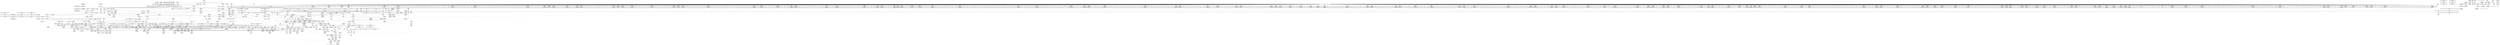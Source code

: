 digraph {
	CE0x57ef090 [shape=record,shape=Mrecord,label="{CE0x57ef090|i64*_getelementptr_inbounds_(_27_x_i64_,_27_x_i64_*___llvm_gcov_ctr148,_i64_0,_i64_12)|*Constant*|*SummSource*}"]
	CE0x57f96e0 [shape=record,shape=Mrecord,label="{CE0x57f96e0|selinux_quotactl:bb|*SummSink*}"]
	CE0x5857650 [shape=record,shape=Mrecord,label="{CE0x5857650|8:_i32,_:_CRE_70,71_}"]
	CE0x5858b50 [shape=record,shape=Mrecord,label="{CE0x5858b50|8:_i32,_:_CRE_91,92_}"]
	CE0x585d750 [shape=record,shape=Mrecord,label="{CE0x585d750|272:_i8*,_:_CRE_1372,1373_}"]
	CE0x5860b90 [shape=record,shape=Mrecord,label="{CE0x5860b90|272:_i8*,_:_CRE_1642,1643_}"]
	CE0x587b800 [shape=record,shape=Mrecord,label="{CE0x587b800|272:_i8*,_:_CRE_1848,1856_|*MultipleSource*|Function::selinux_quotactl&Arg::sb::|Function::superblock_has_perm&Arg::sb::|security/selinux/hooks.c,1865}"]
	CE0x58066d0 [shape=record,shape=Mrecord,label="{CE0x58066d0|superblock_has_perm:tmp1|*SummSource*}"]
	CE0x5849c90 [shape=record,shape=Mrecord,label="{CE0x5849c90|272:_i8*,_:_CRE_528,536_|*MultipleSource*|Function::selinux_quotactl&Arg::sb::|Function::superblock_has_perm&Arg::sb::|security/selinux/hooks.c,1865}"]
	CE0x582baa0 [shape=record,shape=Mrecord,label="{CE0x582baa0|superblock_has_perm:call2|security/selinux/hooks.c,1866|*SummSource*}"]
	CE0x5897aa0 [shape=record,shape=Mrecord,label="{CE0x5897aa0|8:_i32,_:_CRE_200,208_|*MultipleSource*|*LoadInst*|security/selinux/hooks.c,1865|security/selinux/hooks.c,1865|security/selinux/hooks.c,1866}"]
	CE0x58946d0 [shape=record,shape=Mrecord,label="{CE0x58946d0|8:_i32,_:_CRE_43,44_}"]
	CE0x58041b0 [shape=record,shape=Mrecord,label="{CE0x58041b0|_ret_i32_%call2,_!dbg_!27722|security/selinux/hooks.c,1866|*SummSink*}"]
	CE0x5807330 [shape=record,shape=Mrecord,label="{CE0x5807330|i32_8388610|*Constant*}"]
	CE0x58949d0 [shape=record,shape=Mrecord,label="{CE0x58949d0|8:_i32,_:_CRE_46,47_}"]
	CE0x5825bf0 [shape=record,shape=Mrecord,label="{CE0x5825bf0|cred_sid:security|security/selinux/hooks.c,196|*SummSource*}"]
	CE0x57fd020 [shape=record,shape=Mrecord,label="{CE0x57fd020|i64_10|*Constant*|*SummSource*}"]
	CE0x57e68f0 [shape=record,shape=Mrecord,label="{CE0x57e68f0|i8*_getelementptr_inbounds_(_45_x_i8_,_45_x_i8_*_.str12,_i32_0,_i32_0)|*Constant*}"]
	CE0x589de80 [shape=record,shape=Mrecord,label="{CE0x589de80|superblock_has_perm:sid1|security/selinux/hooks.c,1866|*SummSink*}"]
	CE0x589b210 [shape=record,shape=Mrecord,label="{CE0x589b210|8:_i32,_:_CRE_257,258_}"]
	CE0x587adb0 [shape=record,shape=Mrecord,label="{CE0x587adb0|272:_i8*,_:_CRE_1808,1816_|*MultipleSource*|Function::selinux_quotactl&Arg::sb::|Function::superblock_has_perm&Arg::sb::|security/selinux/hooks.c,1865}"]
	CE0x57fd600 [shape=record,shape=Mrecord,label="{CE0x57fd600|selinux_quotactl:tmp21|security/selinux/hooks.c,2019|*SummSource*}"]
	CE0x5870f10 [shape=record,shape=Mrecord,label="{CE0x5870f10|i64*_getelementptr_inbounds_(_2_x_i64_,_2_x_i64_*___llvm_gcov_ctr98,_i64_0,_i64_1)|*Constant*|*SummSource*}"]
	CE0x585e1c0 [shape=record,shape=Mrecord,label="{CE0x585e1c0|272:_i8*,_:_CRE_1568,1584_|*MultipleSource*|Function::selinux_quotactl&Arg::sb::|Function::superblock_has_perm&Arg::sb::|security/selinux/hooks.c,1865}"]
	CE0x584c5b0 [shape=record,shape=Mrecord,label="{CE0x584c5b0|272:_i8*,_:_CRE_589,590_}"]
	CE0x586fc90 [shape=record,shape=Mrecord,label="{CE0x586fc90|272:_i8*,_:_CRE_395,396_}"]
	CE0x5857120 [shape=record,shape=Mrecord,label="{CE0x5857120|0:_i64*,_array:_GCR___llvm_gcda_edge_table149_internal_unnamed_addr_constant_3_x_i64*_i64*_getelementptr_inbounds_(_27_x_i64_,_27_x_i64_*___llvm_gcov_ctr148,_i64_0,_i64_13),_i64*_getelementptr_inbounds_(_27_x_i64_,_27_x_i64_*___llvm_gcov_ctr148,_i64_0,_i64_18),_i64*_getelementptr_inbounds_(_27_x_i64_,_27_x_i64_*___llvm_gcov_ctr148,_i64_0,_i64_21)_:_elem_0::}"]
	CE0x57f2dc0 [shape=record,shape=Mrecord,label="{CE0x57f2dc0|272:_i8*,_:_CRE_64,72_|*MultipleSource*|Function::selinux_quotactl&Arg::sb::|Function::superblock_has_perm&Arg::sb::|security/selinux/hooks.c,1865}"]
	CE0x57f41c0 [shape=record,shape=Mrecord,label="{CE0x57f41c0|selinux_quotactl:tmp27|security/selinux/hooks.c,2028}"]
	CE0x5899450 [shape=record,shape=Mrecord,label="{CE0x5899450|8:_i32,_:_CRE_229,230_}"]
	CE0x586aea0 [shape=record,shape=Mrecord,label="{CE0x586aea0|272:_i8*,_:_CRE_240,248_|*MultipleSource*|Function::selinux_quotactl&Arg::sb::|Function::superblock_has_perm&Arg::sb::|security/selinux/hooks.c,1865}"]
	CE0x5899010 [shape=record,shape=Mrecord,label="{CE0x5899010|8:_i32,_:_CRE_225,226_}"]
	CE0x57ef220 [shape=record,shape=Mrecord,label="{CE0x57ef220|selinux_quotactl:tmp24|security/selinux/hooks.c,2020|*SummSink*}"]
	CE0x5877450 [shape=record,shape=Mrecord,label="{CE0x5877450|272:_i8*,_:_CRE_1335,1336_}"]
	CE0x57fda80 [shape=record,shape=Mrecord,label="{CE0x57fda80|_call_void_lockdep_rcu_suspicious(i8*_getelementptr_inbounds_(_25_x_i8_,_25_x_i8_*_.str3,_i32_0,_i32_0),_i32_2016,_i8*_getelementptr_inbounds_(_45_x_i8_,_45_x_i8_*_.str12,_i32_0,_i32_0))_#10,_!dbg_!27731|security/selinux/hooks.c,2016|*SummSource*}"]
	CE0x58046e0 [shape=record,shape=Mrecord,label="{CE0x58046e0|selinux_quotactl:tmp15|security/selinux/hooks.c,2016|*SummSink*}"]
	CE0x57edf80 [shape=record,shape=Mrecord,label="{CE0x57edf80|selinux_quotactl:tmp5|security/selinux/hooks.c,2016}"]
	CE0x57e1aa0 [shape=record,shape=Mrecord,label="{CE0x57e1aa0|i32_0|*Constant*|*SummSink*}"]
	CE0x57fbbb0 [shape=record,shape=Mrecord,label="{CE0x57fbbb0|i8*_getelementptr_inbounds_(_25_x_i8_,_25_x_i8_*_.str3,_i32_0,_i32_0)|*Constant*}"]
	CE0x580d3d0 [shape=record,shape=Mrecord,label="{CE0x580d3d0|__llvm_gcov_indirect_counter_increment:bb4|*SummSink*}"]
	CE0x586b6e0 [shape=record,shape=Mrecord,label="{CE0x586b6e0|272:_i8*,_:_CRE_268,272_|*MultipleSource*|Function::selinux_quotactl&Arg::sb::|Function::superblock_has_perm&Arg::sb::|security/selinux/hooks.c,1865}"]
	CE0x580ad30 [shape=record,shape=Mrecord,label="{CE0x580ad30|COLLAPSED:_GCMRE___llvm_gcov_ctr151_internal_global_2_x_i64_zeroinitializer:_elem_0:default:}"]
	CE0x5809870 [shape=record,shape=Mrecord,label="{CE0x5809870|i64*_getelementptr_inbounds_(_2_x_i64_,_2_x_i64_*___llvm_gcov_ctr151,_i64_0,_i64_1)|*Constant*|*SummSource*}"]
	CE0x57f64c0 [shape=record,shape=Mrecord,label="{CE0x57f64c0|superblock_has_perm:ad|Function::superblock_has_perm&Arg::ad::}"]
	CE0x589cb90 [shape=record,shape=Mrecord,label="{CE0x589cb90|superblock_has_perm:tmp6|security/selinux/hooks.c,1866}"]
	CE0x587c040 [shape=record,shape=Mrecord,label="{CE0x587c040|272:_i8*,_:_CRE_1873,1874_}"]
	CE0x5877cd0 [shape=record,shape=Mrecord,label="{CE0x5877cd0|272:_i8*,_:_CRE_1343,1344_}"]
	CE0x57df6e0 [shape=record,shape=Mrecord,label="{CE0x57df6e0|selinux_quotactl:call|security/selinux/hooks.c,2016|*SummSink*}"]
	CE0x585ccb0 [shape=record,shape=Mrecord,label="{CE0x585ccb0|272:_i8*,_:_CRE_1362,1363_}"]
	CE0x584cf40 [shape=record,shape=Mrecord,label="{CE0x584cf40|272:_i8*,_:_CRE_598,599_}"]
	CE0x585b730 [shape=record,shape=Mrecord,label="{CE0x585b730|272:_i8*,_:_CRE_176,184_|*MultipleSource*|Function::selinux_quotactl&Arg::sb::|Function::superblock_has_perm&Arg::sb::|security/selinux/hooks.c,1865}"]
	CE0x57dd020 [shape=record,shape=Mrecord,label="{CE0x57dd020|selinux_quotactl:sw.bb10}"]
	CE0x5855270 [shape=record,shape=Mrecord,label="{CE0x5855270|_call_void_mcount()_#3|*SummSink*}"]
	CE0x586f240 [shape=record,shape=Mrecord,label="{CE0x586f240|272:_i8*,_:_CRE_376,380_|*MultipleSource*|Function::selinux_quotactl&Arg::sb::|Function::superblock_has_perm&Arg::sb::|security/selinux/hooks.c,1865}"]
	CE0x5859050 [shape=record,shape=Mrecord,label="{CE0x5859050|8:_i32,_:_CRE_96,97_}"]
	CE0x5855b60 [shape=record,shape=Mrecord,label="{CE0x5855b60|cred_sid:entry}"]
	CE0x584b5c0 [shape=record,shape=Mrecord,label="{CE0x584b5c0|272:_i8*,_:_CRE_574,575_}"]
	CE0x589aee0 [shape=record,shape=Mrecord,label="{CE0x589aee0|8:_i32,_:_CRE_254,255_}"]
	CE0x58735d0 [shape=record,shape=Mrecord,label="{CE0x58735d0|272:_i8*,_:_CRE_1258,1259_}"]
	CE0x5824eb0 [shape=record,shape=Mrecord,label="{CE0x5824eb0|i64*_getelementptr_inbounds_(_2_x_i64_,_2_x_i64_*___llvm_gcov_ctr131,_i64_0,_i64_1)|*Constant*|*SummSource*}"]
	CE0x58743a0 [shape=record,shape=Mrecord,label="{CE0x58743a0|272:_i8*,_:_CRE_1271,1272_}"]
	CE0x585b520 [shape=record,shape=Mrecord,label="{CE0x585b520|272:_i8*,_:_CRE_160,176_|*MultipleSource*|Function::selinux_quotactl&Arg::sb::|Function::superblock_has_perm&Arg::sb::|security/selinux/hooks.c,1865}"]
	CE0x5832a80 [shape=record,shape=Mrecord,label="{CE0x5832a80|selinux_quotactl:tmp30|security/selinux/hooks.c,2036}"]
	CE0x5856e60 [shape=record,shape=Mrecord,label="{CE0x5856e60|__llvm_gcov_indirect_counter_increment:tmp2|*SummSource*}"]
	CE0x586bb00 [shape=record,shape=Mrecord,label="{CE0x586bb00|272:_i8*,_:_CRE_280,288_|*MultipleSource*|Function::selinux_quotactl&Arg::sb::|Function::superblock_has_perm&Arg::sb::|security/selinux/hooks.c,1865}"]
	CE0x5801c20 [shape=record,shape=Mrecord,label="{CE0x5801c20|selinux_quotactl:tmp2|*SummSink*}"]
	CE0x5863500 [shape=record,shape=Mrecord,label="{CE0x5863500|272:_i8*,_:_CRE_1681,1682_}"]
	CE0x582a850 [shape=record,shape=Mrecord,label="{CE0x582a850|cred_sid:bb|*SummSource*}"]
	CE0x5896a70 [shape=record,shape=Mrecord,label="{CE0x5896a70|8:_i32,_:_CRE_128,136_|*MultipleSource*|*LoadInst*|security/selinux/hooks.c,1865|security/selinux/hooks.c,1865|security/selinux/hooks.c,1866}"]
	CE0x585d0f0 [shape=record,shape=Mrecord,label="{CE0x585d0f0|272:_i8*,_:_CRE_1366,1367_}"]
	CE0x58092c0 [shape=record,shape=Mrecord,label="{CE0x58092c0|272:_i8*,_:_CRE_8,16_|*MultipleSource*|Function::selinux_quotactl&Arg::sb::|Function::superblock_has_perm&Arg::sb::|security/selinux/hooks.c,1865}"]
	CE0x57e0d60 [shape=record,shape=Mrecord,label="{CE0x57e0d60|__llvm_gcov_indirect_counter_increment:predecessor|Function::__llvm_gcov_indirect_counter_increment&Arg::predecessor::|*SummSink*}"]
	CE0x57f9a20 [shape=record,shape=Mrecord,label="{CE0x57f9a20|selinux_quotactl:tmp23|security/selinux/hooks.c,2019|*SummSource*}"]
	CE0x589c310 [shape=record,shape=Mrecord,label="{CE0x589c310|8:_i32,_:_CRE_273,274_}"]
	CE0x58683f0 [shape=record,shape=Mrecord,label="{CE0x58683f0|272:_i8*,_:_CRE_704,708_|*MultipleSource*|Function::selinux_quotactl&Arg::sb::|Function::superblock_has_perm&Arg::sb::|security/selinux/hooks.c,1865}"]
	CE0x505af60 [shape=record,shape=Mrecord,label="{CE0x505af60|_call_void_mcount()_#3|*SummSource*}"]
	CE0x57d8ec0 [shape=record,shape=Mrecord,label="{CE0x57d8ec0|selinux_quotactl:do.body}"]
	CE0x58560e0 [shape=record,shape=Mrecord,label="{CE0x58560e0|cred_sid:cred|Function::cred_sid&Arg::cred::|*SummSource*}"]
	CE0x582aac0 [shape=record,shape=Mrecord,label="{CE0x582aac0|cred_sid:bb|*SummSink*}"]
	CE0x57fc170 [shape=record,shape=Mrecord,label="{CE0x57fc170|__llvm_gcov_indirect_counter_increment:tmp1|*SummSink*}"]
	CE0x58677a0 [shape=record,shape=Mrecord,label="{CE0x58677a0|272:_i8*,_:_CRE_648,656_|*MultipleSource*|Function::selinux_quotactl&Arg::sb::|Function::superblock_has_perm&Arg::sb::|security/selinux/hooks.c,1865}"]
	CE0x5879b40 [shape=record,shape=Mrecord,label="{CE0x5879b40|superblock_has_perm:tmp3|*SummSource*}"]
	CE0x587e710 [shape=record,shape=Mrecord,label="{CE0x587e710|8:_i32,_:_CRE_0,8_|*MultipleSource*|*LoadInst*|security/selinux/hooks.c,1865|security/selinux/hooks.c,1865|security/selinux/hooks.c,1866}"]
	CE0x589d7e0 [shape=record,shape=Mrecord,label="{CE0x589d7e0|superblock_has_perm:tmp5|security/selinux/hooks.c,1865}"]
	CE0x580fca0 [shape=record,shape=Mrecord,label="{CE0x580fca0|272:_i8*,_:_CRE_429,430_}"]
	CE0x5871f80 [shape=record,shape=Mrecord,label="{CE0x5871f80|272:_i8*,_:_CRE_1237,1238_}"]
	CE0x57ce1d0 [shape=record,shape=Mrecord,label="{CE0x57ce1d0|i32_0|*Constant*}"]
	CE0x57eac50 [shape=record,shape=Mrecord,label="{CE0x57eac50|get_current:tmp1|*SummSink*}"]
	CE0x5870530 [shape=record,shape=Mrecord,label="{CE0x5870530|272:_i8*,_:_CRE_404,405_}"]
	CE0x57cc4a0 [shape=record,shape=Mrecord,label="{CE0x57cc4a0|i32_2016|*Constant*|*SummSink*}"]
	CE0x5855d80 [shape=record,shape=Mrecord,label="{CE0x5855d80|cred_sid:entry|*SummSink*}"]
	CE0x58955d0 [shape=record,shape=Mrecord,label="{CE0x58955d0|8:_i32,_:_CRE_58,59_}"]
	CE0x60ef7d0 [shape=record,shape=Mrecord,label="{CE0x60ef7d0|_call_void_lockdep_rcu_suspicious(i8*_getelementptr_inbounds_(_25_x_i8_,_25_x_i8_*_.str3,_i32_0,_i32_0),_i32_2016,_i8*_getelementptr_inbounds_(_45_x_i8_,_45_x_i8_*_.str12,_i32_0,_i32_0))_#10,_!dbg_!27731|security/selinux/hooks.c,2016|*SummSink*}"]
	CE0x5872b30 [shape=record,shape=Mrecord,label="{CE0x5872b30|272:_i8*,_:_CRE_1248,1249_}"]
	CE0x5832e70 [shape=record,shape=Mrecord,label="{CE0x5832e70|_call_void___llvm_gcov_indirect_counter_increment(i32*___llvm_gcov_global_state_pred150,_i64**_getelementptr_inbounds_(_3_x_i64*_,_3_x_i64*_*___llvm_gcda_edge_table149,_i64_0,_i64_2)),_!dbg_!27753|security/selinux/hooks.c,2033|*SummSink*}"]
	CE0x58058c0 [shape=record,shape=Mrecord,label="{CE0x58058c0|__llvm_gcov_indirect_counter_increment:exit|*SummSink*}"]
	CE0x5849ea0 [shape=record,shape=Mrecord,label="{CE0x5849ea0|272:_i8*,_:_CRE_536,540_|*MultipleSource*|Function::selinux_quotactl&Arg::sb::|Function::superblock_has_perm&Arg::sb::|security/selinux/hooks.c,1865}"]
	CE0x57e9af0 [shape=record,shape=Mrecord,label="{CE0x57e9af0|i64*_getelementptr_inbounds_(_2_x_i64_,_2_x_i64_*___llvm_gcov_ctr98,_i64_0,_i64_1)|*Constant*}"]
	CE0x5862a60 [shape=record,shape=Mrecord,label="{CE0x5862a60|272:_i8*,_:_CRE_1671,1672_}"]
	CE0x586d670 [shape=record,shape=Mrecord,label="{CE0x586d670|i64*_getelementptr_inbounds_(_2_x_i64_,_2_x_i64_*___llvm_gcov_ctr98,_i64_0,_i64_0)|*Constant*|*SummSource*}"]
	CE0x589a000 [shape=record,shape=Mrecord,label="{CE0x589a000|8:_i32,_:_CRE_240,241_}"]
	CE0x57e0e70 [shape=record,shape=Mrecord,label="{CE0x57e0e70|__llvm_gcov_indirect_counter_increment:counters|Function::__llvm_gcov_indirect_counter_increment&Arg::counters::}"]
	CE0x5874c20 [shape=record,shape=Mrecord,label="{CE0x5874c20|272:_i8*,_:_CRE_1279,1280_}"]
	CE0x57e5260 [shape=record,shape=Mrecord,label="{CE0x57e5260|COLLAPSED:_GCMRE___llvm_gcov_ctr98_internal_global_2_x_i64_zeroinitializer:_elem_0:default:}"]
	CE0x587dd60 [shape=record,shape=Mrecord,label="{CE0x587dd60|272:_i8*,_:_CRE_2264,2268_|*MultipleSource*|Function::selinux_quotactl&Arg::sb::|Function::superblock_has_perm&Arg::sb::|security/selinux/hooks.c,1865}"]
	CE0x58631d0 [shape=record,shape=Mrecord,label="{CE0x58631d0|272:_i8*,_:_CRE_1678,1679_}"]
	CE0x5811400 [shape=record,shape=Mrecord,label="{CE0x5811400|272:_i8*,_:_CRE_451,452_}"]
	CE0x585c870 [shape=record,shape=Mrecord,label="{CE0x585c870|272:_i8*,_:_CRE_1358,1359_}"]
	CE0x5894cd0 [shape=record,shape=Mrecord,label="{CE0x5894cd0|8:_i32,_:_CRE_49,50_}"]
	CE0x57e52d0 [shape=record,shape=Mrecord,label="{CE0x57e52d0|get_current:tmp|*SummSource*}"]
	CE0x5864cf0 [shape=record,shape=Mrecord,label="{CE0x5864cf0|272:_i8*,_:_CRE_1768,1776_|*MultipleSource*|Function::selinux_quotactl&Arg::sb::|Function::superblock_has_perm&Arg::sb::|security/selinux/hooks.c,1865}"]
	CE0x58242c0 [shape=record,shape=Mrecord,label="{CE0x58242c0|selinux_quotactl:call9|security/selinux/hooks.c,2028}"]
	CE0x5853580 [shape=record,shape=Mrecord,label="{CE0x5853580|i64*_getelementptr_inbounds_(_27_x_i64_,_27_x_i64_*___llvm_gcov_ctr148,_i64_0,_i64_26)|*Constant*|*SummSink*}"]
	CE0x57f06e0 [shape=record,shape=Mrecord,label="{CE0x57f06e0|selinux_quotactl:tmp11|security/selinux/hooks.c,2016}"]
	CE0x5877340 [shape=record,shape=Mrecord,label="{CE0x5877340|272:_i8*,_:_CRE_1334,1335_}"]
	CE0x57e5f10 [shape=record,shape=Mrecord,label="{CE0x57e5f10|_call_void___llvm_gcov_indirect_counter_increment(i32*___llvm_gcov_global_state_pred150,_i64**_getelementptr_inbounds_(_3_x_i64*_,_3_x_i64*_*___llvm_gcda_edge_table149,_i64_0,_i64_0)),_!dbg_!27756|security/selinux/hooks.c,2036|*SummSource*}"]
	CE0x5898220 [shape=record,shape=Mrecord,label="{CE0x5898220|8:_i32,_:_CRE_211,212_}"]
	CE0x5861300 [shape=record,shape=Mrecord,label="{CE0x5861300|272:_i8*,_:_CRE_1649,1650_}"]
	CE0x5861b80 [shape=record,shape=Mrecord,label="{CE0x5861b80|272:_i8*,_:_CRE_1657,1658_}"]
	CE0x57f6b80 [shape=record,shape=Mrecord,label="{CE0x57f6b80|_call_void___llvm_gcov_indirect_counter_increment(i32*___llvm_gcov_global_state_pred150,_i64**_getelementptr_inbounds_(_3_x_i64*_,_3_x_i64*_*___llvm_gcda_edge_table149,_i64_0,_i64_1)),_!dbg_!27749|security/selinux/hooks.c,2028|*SummSource*}"]
	CE0x589ba90 [shape=record,shape=Mrecord,label="{CE0x589ba90|8:_i32,_:_CRE_265,266_}"]
	CE0x5857750 [shape=record,shape=Mrecord,label="{CE0x5857750|8:_i32,_:_CRE_71,72_}"]
	CE0x589bfe0 [shape=record,shape=Mrecord,label="{CE0x589bfe0|8:_i32,_:_CRE_270,271_}"]
	CE0x5862400 [shape=record,shape=Mrecord,label="{CE0x5862400|272:_i8*,_:_CRE_1665,1666_}"]
	CE0x5858a50 [shape=record,shape=Mrecord,label="{CE0x5858a50|8:_i32,_:_CRE_90,91_}"]
	CE0x5870640 [shape=record,shape=Mrecord,label="{CE0x5870640|272:_i8*,_:_CRE_405,406_}"]
	CE0x5855a00 [shape=record,shape=Mrecord,label="{CE0x5855a00|GLOBAL:cred_sid|*Constant*|*SummSink*}"]
	CE0x58655a0 [shape=record,shape=Mrecord,label="{CE0x58655a0|272:_i8*,_:_CRE_602,603_}"]
	CE0x58999a0 [shape=record,shape=Mrecord,label="{CE0x58999a0|8:_i32,_:_CRE_234,235_}"]
	CE0x584c390 [shape=record,shape=Mrecord,label="{CE0x584c390|272:_i8*,_:_CRE_587,588_}"]
	CE0x5898f00 [shape=record,shape=Mrecord,label="{CE0x5898f00|8:_i32,_:_CRE_224,225_}"]
	CE0x57f4f20 [shape=record,shape=Mrecord,label="{CE0x57f4f20|%struct.common_audit_data*_null|*Constant*|*SummSink*}"]
	CE0x589b760 [shape=record,shape=Mrecord,label="{CE0x589b760|8:_i32,_:_CRE_262,263_}"]
	CE0x58736e0 [shape=record,shape=Mrecord,label="{CE0x58736e0|272:_i8*,_:_CRE_1259,1260_}"]
	"CONST[source:0(mediator),value:0(static)][purpose:{operation}][SrcIdx:10]"
	CE0x57ef440 [shape=record,shape=Mrecord,label="{CE0x57ef440|selinux_quotactl:tmp25|security/selinux/hooks.c,2020}"]
	CE0x585ea00 [shape=record,shape=Mrecord,label="{CE0x585ea00|272:_i8*,_:_CRE_1600,1604_|*MultipleSource*|Function::selinux_quotactl&Arg::sb::|Function::superblock_has_perm&Arg::sb::|security/selinux/hooks.c,1865}"]
	CE0x57f0840 [shape=record,shape=Mrecord,label="{CE0x57f0840|i64_2|*Constant*}"]
	CE0x57e9000 [shape=record,shape=Mrecord,label="{CE0x57e9000|i64_4|*Constant*|*SummSink*}"]
	CE0x589b650 [shape=record,shape=Mrecord,label="{CE0x589b650|8:_i32,_:_CRE_261,262_}"]
	CE0x5874070 [shape=record,shape=Mrecord,label="{CE0x5874070|272:_i8*,_:_CRE_1268,1269_}"]
	CE0x58713d0 [shape=record,shape=Mrecord,label="{CE0x58713d0|272:_i8*,_:_CRE_1226,1227_}"]
	CE0x58737f0 [shape=record,shape=Mrecord,label="{CE0x58737f0|272:_i8*,_:_CRE_1260,1261_}"]
	CE0x5870420 [shape=record,shape=Mrecord,label="{CE0x5870420|272:_i8*,_:_CRE_403,404_}"]
	CE0x5855640 [shape=record,shape=Mrecord,label="{CE0x5855640|superblock_has_perm:call|security/selinux/hooks.c,1863|*SummSource*}"]
	CE0x5804a80 [shape=record,shape=Mrecord,label="{CE0x5804a80|GLOBAL:get_current|*Constant*|*SummSource*}"]
	CE0x5807240 [shape=record,shape=Mrecord,label="{CE0x5807240|selinux_quotactl:cmds|Function::selinux_quotactl&Arg::cmds::|*SummSource*}"]
	"CONST[source:0(mediator),value:0(static)][purpose:{operation}][SnkIdx:3]"
	CE0x5899890 [shape=record,shape=Mrecord,label="{CE0x5899890|8:_i32,_:_CRE_233,234_}"]
	CE0x585bf80 [shape=record,shape=Mrecord,label="{CE0x585bf80|_call_void_mcount()_#3|*SummSource*}"]
	CE0x584e5e0 [shape=record,shape=Mrecord,label="{CE0x584e5e0|superblock_has_perm:bb|*SummSource*}"]
	CE0x5857b50 [shape=record,shape=Mrecord,label="{CE0x5857b50|8:_i32,_:_CRE_75,76_}"]
	CE0x5851c30 [shape=record,shape=Mrecord,label="{CE0x5851c30|selinux_quotactl:retval.0}"]
	CE0x585ddb0 [shape=record,shape=Mrecord,label="{CE0x585ddb0|272:_i8*,_:_CRE_1392,1536_|*MultipleSource*|Function::selinux_quotactl&Arg::sb::|Function::superblock_has_perm&Arg::sb::|security/selinux/hooks.c,1865}"]
	CE0x5854d10 [shape=record,shape=Mrecord,label="{CE0x5854d10|i64*_getelementptr_inbounds_(_2_x_i64_,_2_x_i64_*___llvm_gcov_ctr98,_i64_0,_i64_0)|*Constant*|*SummSink*}"]
	CE0x58657c0 [shape=record,shape=Mrecord,label="{CE0x58657c0|272:_i8*,_:_CRE_604,605_}"]
	CE0x57d75b0 [shape=record,shape=Mrecord,label="{CE0x57d75b0|selinux_quotactl:sw.default|*SummSink*}"]
	CE0x5853980 [shape=record,shape=Mrecord,label="{CE0x5853980|selinux_quotactl:tmp35|security/selinux/hooks.c,2040}"]
	CE0x5811840 [shape=record,shape=Mrecord,label="{CE0x5811840|272:_i8*,_:_CRE_455,456_}"]
	CE0x57ed850 [shape=record,shape=Mrecord,label="{CE0x57ed850|GLOBAL:__llvm_gcov_indirect_counter_increment|*Constant*|*SummSource*}"]
	CE0x58630c0 [shape=record,shape=Mrecord,label="{CE0x58630c0|272:_i8*,_:_CRE_1677,1678_}"]
	CE0x5876570 [shape=record,shape=Mrecord,label="{CE0x5876570|272:_i8*,_:_CRE_1321,1322_}"]
	CE0x57cdaf0 [shape=record,shape=Mrecord,label="{CE0x57cdaf0|i64*_getelementptr_inbounds_(_27_x_i64_,_27_x_i64_*___llvm_gcov_ctr148,_i64_0,_i64_1)|*Constant*}"]
	CE0x585c540 [shape=record,shape=Mrecord,label="{CE0x585c540|272:_i8*,_:_CRE_1355,1356_}"]
	CE0x584d050 [shape=record,shape=Mrecord,label="{CE0x584d050|272:_i8*,_:_CRE_599,600_}"]
	CE0x580b510 [shape=record,shape=Mrecord,label="{CE0x580b510|get_current:tmp4|./arch/x86/include/asm/current.h,14|*SummSink*}"]
	CE0x584b7e0 [shape=record,shape=Mrecord,label="{CE0x584b7e0|272:_i8*,_:_CRE_576,577_}"]
	CE0x586a140 [shape=record,shape=Mrecord,label="{CE0x586a140|272:_i8*,_:_CRE_1222,1223_}"]
	CE0x5810630 [shape=record,shape=Mrecord,label="{CE0x5810630|272:_i8*,_:_CRE_438,439_}"]
	CE0x57e8e70 [shape=record,shape=Mrecord,label="{CE0x57e8e70|selinux_quotactl:tmp2}"]
	CE0x57f3d50 [shape=record,shape=Mrecord,label="{CE0x57f3d50|0:_i32,_4:_i32,_8:_i32,_12:_i32,_:_CMRE_0,4_|*MultipleSource*|security/selinux/hooks.c,196|*LoadInst*|security/selinux/hooks.c,196|security/selinux/hooks.c,197}"]
	CE0x5848d00 [shape=record,shape=Mrecord,label="{CE0x5848d00|272:_i8*,_:_CRE_461,462_}"]
	CE0x58976a0 [shape=record,shape=Mrecord,label="{CE0x58976a0|8:_i32,_:_CRE_184,192_|*MultipleSource*|*LoadInst*|security/selinux/hooks.c,1865|security/selinux/hooks.c,1865|security/selinux/hooks.c,1866}"]
	CE0x5874e40 [shape=record,shape=Mrecord,label="{CE0x5874e40|272:_i8*,_:_CRE_1288,1296_|*MultipleSource*|Function::selinux_quotactl&Arg::sb::|Function::superblock_has_perm&Arg::sb::|security/selinux/hooks.c,1865}"]
	CE0x584e710 [shape=record,shape=Mrecord,label="{CE0x584e710|superblock_has_perm:bb|*SummSink*}"]
	CE0x5823510 [shape=record,shape=Mrecord,label="{CE0x5823510|cred_sid:tmp6|security/selinux/hooks.c,197|*SummSource*}"]
	CE0x5873f60 [shape=record,shape=Mrecord,label="{CE0x5873f60|272:_i8*,_:_CRE_1267,1268_}"]
	CE0x5805370 [shape=record,shape=Mrecord,label="{CE0x5805370|selinux_quotactl:tmp14|security/selinux/hooks.c,2016|*SummSink*}"]
	CE0x5873190 [shape=record,shape=Mrecord,label="{CE0x5873190|272:_i8*,_:_CRE_1254,1255_}"]
	CE0x5876790 [shape=record,shape=Mrecord,label="{CE0x5876790|272:_i8*,_:_CRE_1323,1324_}"]
	CE0x5896600 [shape=record,shape=Mrecord,label="{CE0x5896600|8:_i32,_:_CRE_104,112_|*MultipleSource*|*LoadInst*|security/selinux/hooks.c,1865|security/selinux/hooks.c,1865|security/selinux/hooks.c,1866}"]
	CE0x5813190 [shape=record,shape=Mrecord,label="{CE0x5813190|i32_78|*Constant*|*SummSink*}"]
	CE0x5855e90 [shape=record,shape=Mrecord,label="{CE0x5855e90|cred_sid:cred|Function::cred_sid&Arg::cred::}"]
	CE0x57f26d0 [shape=record,shape=Mrecord,label="{CE0x57f26d0|272:_i8*,_:_CRE_24,32_|*MultipleSource*|Function::selinux_quotactl&Arg::sb::|Function::superblock_has_perm&Arg::sb::|security/selinux/hooks.c,1865}"]
	CE0x5876020 [shape=record,shape=Mrecord,label="{CE0x5876020|272:_i8*,_:_CRE_1316,1317_}"]
	CE0x57f3980 [shape=record,shape=Mrecord,label="{CE0x57f3980|i32_1|*Constant*}"]
	CE0x57de450 [shape=record,shape=Mrecord,label="{CE0x57de450|selinux_quotactl:land.lhs.true}"]
	CE0x58532d0 [shape=record,shape=Mrecord,label="{CE0x58532d0|selinux_quotactl:tmp34|security/selinux/hooks.c,2040}"]
	CE0x585dca0 [shape=record,shape=Mrecord,label="{CE0x585dca0|272:_i8*,_:_CRE_1384,1392_|*MultipleSource*|Function::selinux_quotactl&Arg::sb::|Function::superblock_has_perm&Arg::sb::|security/selinux/hooks.c,1865}"]
	CE0x5808e40 [shape=record,shape=Mrecord,label="{CE0x5808e40|superblock_has_perm:s_security|security/selinux/hooks.c,1865|*SummSource*}"]
	CE0x57ef870 [shape=record,shape=Mrecord,label="{CE0x57ef870|selinux_quotactl:tmp25|security/selinux/hooks.c,2020|*SummSink*}"]
	CE0x585bd70 [shape=record,shape=Mrecord,label="{CE0x585bd70|8:_i32,_:_CRE_8,12_|*MultipleSource*|*LoadInst*|security/selinux/hooks.c,1865|security/selinux/hooks.c,1865|security/selinux/hooks.c,1866}"]
	CE0x5879d00 [shape=record,shape=Mrecord,label="{CE0x5879d00|_call_void_mcount()_#3}"]
	CE0x57dffe0 [shape=record,shape=Mrecord,label="{CE0x57dffe0|selinux_quotactl:tmp10|security/selinux/hooks.c,2016|*SummSource*}"]
	CE0x5812d80 [shape=record,shape=Mrecord,label="{CE0x5812d80|GLOBAL:current_task|Global_var:current_task}"]
	CE0x584d5d0 [shape=record,shape=Mrecord,label="{CE0x584d5d0|__llvm_gcov_indirect_counter_increment:tmp6|*SummSource*}"]
	CE0x5866f20 [shape=record,shape=Mrecord,label="{CE0x5866f20|272:_i8*,_:_CRE_626,627_}"]
	CE0x57e13f0 [shape=record,shape=Mrecord,label="{CE0x57e13f0|i64**_getelementptr_inbounds_(_3_x_i64*_,_3_x_i64*_*___llvm_gcda_edge_table149,_i64_0,_i64_1)|*Constant*|*SummSource*}"]
	CE0x5800c60 [shape=record,shape=Mrecord,label="{CE0x5800c60|selinux_quotactl:tmp17|security/selinux/hooks.c,2016|*SummSink*}"]
	CE0x5829e30 [shape=record,shape=Mrecord,label="{CE0x5829e30|avc_has_perm:auditdata|Function::avc_has_perm&Arg::auditdata::|*SummSource*}"]
	CE0x5869ae0 [shape=record,shape=Mrecord,label="{CE0x5869ae0|272:_i8*,_:_CRE_1216,1217_}"]
	CE0x584ad40 [shape=record,shape=Mrecord,label="{CE0x584ad40|272:_i8*,_:_CRE_566,567_}"]
	CE0x585e7f0 [shape=record,shape=Mrecord,label="{CE0x585e7f0|272:_i8*,_:_CRE_1596,1600_|*MultipleSource*|Function::selinux_quotactl&Arg::sb::|Function::superblock_has_perm&Arg::sb::|security/selinux/hooks.c,1865}"]
	CE0x585a0f0 [shape=record,shape=Mrecord,label="{CE0x585a0f0|272:_i8*,_:_CRE_80,88_|*MultipleSource*|Function::selinux_quotactl&Arg::sb::|Function::superblock_has_perm&Arg::sb::|security/selinux/hooks.c,1865}"]
	CE0x5861850 [shape=record,shape=Mrecord,label="{CE0x5861850|272:_i8*,_:_CRE_1654,1655_}"]
	CE0x58611f0 [shape=record,shape=Mrecord,label="{CE0x58611f0|272:_i8*,_:_CRE_1648,1649_}"]
	CE0x57de920 [shape=record,shape=Mrecord,label="{CE0x57de920|i64*_getelementptr_inbounds_(_27_x_i64_,_27_x_i64_*___llvm_gcov_ctr148,_i64_0,_i64_1)|*Constant*|*SummSource*}"]
	CE0x57e7080 [shape=record,shape=Mrecord,label="{CE0x57e7080|GLOBAL:superblock_has_perm|*Constant*|*SummSink*}"]
	CE0x5865af0 [shape=record,shape=Mrecord,label="{CE0x5865af0|272:_i8*,_:_CRE_607,608_}"]
	CE0x58535f0 [shape=record,shape=Mrecord,label="{CE0x58535f0|selinux_quotactl:tmp34|security/selinux/hooks.c,2040|*SummSource*}"]
	CE0x585df80 [shape=record,shape=Mrecord,label="{CE0x585df80|272:_i8*,_:_CRE_1536,1568_|*MultipleSource*|Function::selinux_quotactl&Arg::sb::|Function::superblock_has_perm&Arg::sb::|security/selinux/hooks.c,1865}"]
	CE0x57e71b0 [shape=record,shape=Mrecord,label="{CE0x57e71b0|superblock_has_perm:entry}"]
	CE0x5878880 [shape=record,shape=Mrecord,label="{CE0x5878880|272:_i8*,_:_CRE_1354,1355_}"]
	CE0x5863720 [shape=record,shape=Mrecord,label="{CE0x5863720|272:_i8*,_:_CRE_1683,1684_}"]
	CE0x5860640 [shape=record,shape=Mrecord,label="{CE0x5860640|272:_i8*,_:_CRE_1637,1638_}"]
	CE0x58779a0 [shape=record,shape=Mrecord,label="{CE0x58779a0|272:_i8*,_:_CRE_1340,1341_}"]
	CE0x57ea3c0 [shape=record,shape=Mrecord,label="{CE0x57ea3c0|get_current:tmp|*SummSink*}"]
	CE0x5898ac0 [shape=record,shape=Mrecord,label="{CE0x5898ac0|8:_i32,_:_CRE_220,221_}"]
	CE0x58714e0 [shape=record,shape=Mrecord,label="{CE0x58714e0|272:_i8*,_:_CRE_1227,1228_}"]
	CE0x57ec0e0 [shape=record,shape=Mrecord,label="{CE0x57ec0e0|selinux_quotactl:tmp27|security/selinux/hooks.c,2028|*SummSink*}"]
	CE0x57e91c0 [shape=record,shape=Mrecord,label="{CE0x57e91c0|i64_5|*Constant*}"]
	CE0x5897ea0 [shape=record,shape=Mrecord,label="{CE0x5897ea0|8:_i32,_:_CRE_209,210_}"]
	CE0x57eb090 [shape=record,shape=Mrecord,label="{CE0x57eb090|_ret_void}"]
	CE0x586d460 [shape=record,shape=Mrecord,label="{CE0x586d460|get_current:tmp}"]
	CE0x5872090 [shape=record,shape=Mrecord,label="{CE0x5872090|272:_i8*,_:_CRE_1238,1239_}"]
	CE0x57fd0c0 [shape=record,shape=Mrecord,label="{CE0x57fd0c0|selinux_quotactl:tmp20|security/selinux/hooks.c,2019|*SummSink*}"]
	CE0x589c420 [shape=record,shape=Mrecord,label="{CE0x589c420|8:_i32,_:_CRE_274,275_}"]
	CE0x5861740 [shape=record,shape=Mrecord,label="{CE0x5861740|272:_i8*,_:_CRE_1653,1654_}"]
	CE0x5810740 [shape=record,shape=Mrecord,label="{CE0x5810740|272:_i8*,_:_CRE_439,440_}"]
	CE0x589dc20 [shape=record,shape=Mrecord,label="{CE0x589dc20|i32_1|*Constant*}"]
	CE0x584b290 [shape=record,shape=Mrecord,label="{CE0x584b290|272:_i8*,_:_CRE_571,572_}"]
	CE0x5811620 [shape=record,shape=Mrecord,label="{CE0x5811620|272:_i8*,_:_CRE_453,454_}"]
	CE0x57ddcc0 [shape=record,shape=Mrecord,label="{CE0x57ddcc0|selinux_quotactl:if.then|*SummSink*}"]
	CE0x5869730 [shape=record,shape=Mrecord,label="{CE0x5869730|272:_i8*,_:_CRE_1212,1213_}"]
	CE0x5825e20 [shape=record,shape=Mrecord,label="{CE0x5825e20|i32_0|*Constant*}"]
	CE0x587afc0 [shape=record,shape=Mrecord,label="{CE0x587afc0|272:_i8*,_:_CRE_1816,1824_|*MultipleSource*|Function::selinux_quotactl&Arg::sb::|Function::superblock_has_perm&Arg::sb::|security/selinux/hooks.c,1865}"]
	CE0x5873a10 [shape=record,shape=Mrecord,label="{CE0x5873a10|272:_i8*,_:_CRE_1262,1263_}"]
	CE0x584c170 [shape=record,shape=Mrecord,label="{CE0x584c170|272:_i8*,_:_CRE_585,586_}"]
	CE0x58746d0 [shape=record,shape=Mrecord,label="{CE0x58746d0|272:_i8*,_:_CRE_1274,1275_}"]
	CE0x57eba70 [shape=record,shape=Mrecord,label="{CE0x57eba70|selinux_quotactl:tmp26|security/selinux/hooks.c,2028}"]
	CE0x57fb8b0 [shape=record,shape=Mrecord,label="{CE0x57fb8b0|selinux_quotactl:tmp12|security/selinux/hooks.c,2016}"]
	CE0x57ea950 [shape=record,shape=Mrecord,label="{CE0x57ea950|__llvm_gcov_indirect_counter_increment:bb|*SummSource*}"]
	CE0x585ffe0 [shape=record,shape=Mrecord,label="{CE0x585ffe0|272:_i8*,_:_CRE_1631,1632_}"]
	CE0x587e180 [shape=record,shape=Mrecord,label="{CE0x587e180|superblock_has_perm:tmp4|*LoadInst*|security/selinux/hooks.c,1865}"]
	CE0x580fdb0 [shape=record,shape=Mrecord,label="{CE0x580fdb0|272:_i8*,_:_CRE_430,431_}"]
	CE0x57fc430 [shape=record,shape=Mrecord,label="{CE0x57fc430|GLOBAL:__llvm_gcov_global_state_pred150|Global_var:__llvm_gcov_global_state_pred150|*SummSink*}"]
	CE0x57fdbf0 [shape=record,shape=Mrecord,label="{CE0x57fdbf0|_call_void_lockdep_rcu_suspicious(i8*_getelementptr_inbounds_(_25_x_i8_,_25_x_i8_*_.str3,_i32_0,_i32_0),_i32_2016,_i8*_getelementptr_inbounds_(_45_x_i8_,_45_x_i8_*_.str12,_i32_0,_i32_0))_#10,_!dbg_!27731|security/selinux/hooks.c,2016}"]
	CE0x57ed5c0 [shape=record,shape=Mrecord,label="{CE0x57ed5c0|GLOBAL:__llvm_gcov_indirect_counter_increment|*Constant*}"]
	CE0x5809a60 [shape=record,shape=Mrecord,label="{CE0x5809a60|i64*_getelementptr_inbounds_(_2_x_i64_,_2_x_i64_*___llvm_gcov_ctr151,_i64_0,_i64_1)|*Constant*|*SummSink*}"]
	CE0x5801bb0 [shape=record,shape=Mrecord,label="{CE0x5801bb0|selinux_quotactl:tmp3}"]
	CE0x5810da0 [shape=record,shape=Mrecord,label="{CE0x5810da0|272:_i8*,_:_CRE_445,446_}"]
	CE0x5877780 [shape=record,shape=Mrecord,label="{CE0x5877780|272:_i8*,_:_CRE_1338,1339_}"]
	CE0x5894dd0 [shape=record,shape=Mrecord,label="{CE0x5894dd0|8:_i32,_:_CRE_50,51_}"]
	CE0x5858850 [shape=record,shape=Mrecord,label="{CE0x5858850|8:_i32,_:_CRE_88,89_}"]
	CE0x57ee140 [shape=record,shape=Mrecord,label="{CE0x57ee140|selinux_quotactl:tmp5|security/selinux/hooks.c,2016|*SummSink*}"]
	CE0x580af80 [shape=record,shape=Mrecord,label="{CE0x580af80|selinux_quotactl:tmp12|security/selinux/hooks.c,2016|*SummSource*}"]
	CE0x57e49d0 [shape=record,shape=Mrecord,label="{CE0x57e49d0|i32_8388609|*Constant*|*SummSink*}"]
	CE0x57cda50 [shape=record,shape=Mrecord,label="{CE0x57cda50|selinux_quotactl:entry|*SummSink*}"]
	CE0x5860310 [shape=record,shape=Mrecord,label="{CE0x5860310|272:_i8*,_:_CRE_1634,1635_}"]
	CE0x5811730 [shape=record,shape=Mrecord,label="{CE0x5811730|272:_i8*,_:_CRE_454,455_}"]
	CE0x587a8c0 [shape=record,shape=Mrecord,label="{CE0x587a8c0|__llvm_gcov_indirect_counter_increment:counter|*SummSink*}"]
	CE0x5850f70 [shape=record,shape=Mrecord,label="{CE0x5850f70|selinux_quotactl:rc.0|*SummSink*}"]
	CE0x5869bf0 [shape=record,shape=Mrecord,label="{CE0x5869bf0|272:_i8*,_:_CRE_1217,1218_}"]
	CE0x5806a70 [shape=record,shape=Mrecord,label="{CE0x5806a70|i32_8388612|*Constant*|*SummSink*}"]
	CE0x5801d30 [shape=record,shape=Mrecord,label="{CE0x5801d30|selinux_quotactl:tmp21|security/selinux/hooks.c,2019|*SummSink*}"]
	CE0x5863d80 [shape=record,shape=Mrecord,label="{CE0x5863d80|272:_i8*,_:_CRE_1696,1704_|*MultipleSource*|Function::selinux_quotactl&Arg::sb::|Function::superblock_has_perm&Arg::sb::|security/selinux/hooks.c,1865}"]
	CE0x584cb00 [shape=record,shape=Mrecord,label="{CE0x584cb00|272:_i8*,_:_CRE_594,595_}"]
	CE0x584ee30 [shape=record,shape=Mrecord,label="{CE0x584ee30|i64*_getelementptr_inbounds_(_2_x_i64_,_2_x_i64_*___llvm_gcov_ctr151,_i64_0,_i64_0)|*Constant*|*SummSink*}"]
	CE0x5861fc0 [shape=record,shape=Mrecord,label="{CE0x5861fc0|272:_i8*,_:_CRE_1661,1662_}"]
	CE0x58263c0 [shape=record,shape=Mrecord,label="{CE0x58263c0|cred_sid:tmp4|*LoadInst*|security/selinux/hooks.c,196}"]
	CE0x57ec5f0 [shape=record,shape=Mrecord,label="{CE0x57ec5f0|selinux_quotactl:tmp5|security/selinux/hooks.c,2016|*SummSource*}"]
	CE0x585f760 [shape=record,shape=Mrecord,label="{CE0x585f760|272:_i8*,_:_CRE_1623,1624_}"]
	CE0x5899cd0 [shape=record,shape=Mrecord,label="{CE0x5899cd0|8:_i32,_:_CRE_237,238_}"]
	CE0x588f710 [shape=record,shape=Mrecord,label="{CE0x588f710|8:_i32,_:_CRE_22,24_|*MultipleSource*|*LoadInst*|security/selinux/hooks.c,1865|security/selinux/hooks.c,1865|security/selinux/hooks.c,1866}"]
	CE0x5812d10 [shape=record,shape=Mrecord,label="{CE0x5812d10|i8_1|*Constant*|*SummSink*}"]
	CE0x586a250 [shape=record,shape=Mrecord,label="{CE0x586a250|272:_i8*,_:_CRE_1223,1224_}"]
	CE0x5857950 [shape=record,shape=Mrecord,label="{CE0x5857950|8:_i32,_:_CRE_73,74_}"]
	CE0x585cba0 [shape=record,shape=Mrecord,label="{CE0x585cba0|272:_i8*,_:_CRE_1361,1362_}"]
	CE0x587bc20 [shape=record,shape=Mrecord,label="{CE0x587bc20|272:_i8*,_:_CRE_1864,1872_|*MultipleSource*|Function::selinux_quotactl&Arg::sb::|Function::superblock_has_perm&Arg::sb::|security/selinux/hooks.c,1865}"]
	CE0x580f530 [shape=record,shape=Mrecord,label="{CE0x580f530|272:_i8*,_:_CRE_422,423_}"]
	CE0x5896820 [shape=record,shape=Mrecord,label="{CE0x5896820|8:_i32,_:_CRE_120,128_|*MultipleSource*|*LoadInst*|security/selinux/hooks.c,1865|security/selinux/hooks.c,1865|security/selinux/hooks.c,1866}"]
	CE0x5872800 [shape=record,shape=Mrecord,label="{CE0x5872800|272:_i8*,_:_CRE_1245,1246_}"]
	CE0x5816a40 [shape=record,shape=Mrecord,label="{CE0x5816a40|GLOBAL:selinux_quotactl.__warned|Global_var:selinux_quotactl.__warned|*SummSink*}"]
	CE0x5855990 [shape=record,shape=Mrecord,label="{CE0x5855990|GLOBAL:cred_sid|*Constant*|*SummSource*}"]
	CE0x57e8960 [shape=record,shape=Mrecord,label="{CE0x57e8960|selinux_quotactl:tmp19|security/selinux/hooks.c,2016|*SummSource*}"]
	CE0x58127b0 [shape=record,shape=Mrecord,label="{CE0x58127b0|__llvm_gcov_indirect_counter_increment:tmp5|*SummSink*}"]
	CE0x582bbe0 [shape=record,shape=Mrecord,label="{CE0x582bbe0|superblock_has_perm:call2|security/selinux/hooks.c,1866|*SummSink*}"]
	CE0x58135d0 [shape=record,shape=Mrecord,label="{CE0x58135d0|selinux_quotactl:sb|Function::selinux_quotactl&Arg::sb::}"]
	CE0x580eed0 [shape=record,shape=Mrecord,label="{CE0x580eed0|272:_i8*,_:_CRE_416,417_}"]
	CE0x5894190 [shape=record,shape=Mrecord,label="{CE0x5894190|8:_i32,_:_CRE_37,38_}"]
	CE0x5852ad0 [shape=record,shape=Mrecord,label="{CE0x5852ad0|selinux_quotactl:retval.0|*SummSource*}"]
	CE0x5802130 [shape=record,shape=Mrecord,label="{CE0x5802130|selinux_quotactl:tmp22|security/selinux/hooks.c,2019|*SummSource*}"]
	CE0x5862510 [shape=record,shape=Mrecord,label="{CE0x5862510|272:_i8*,_:_CRE_1666,1667_}"]
	CE0x57f93a0 [shape=record,shape=Mrecord,label="{CE0x57f93a0|%struct.super_block*_null|*Constant*|*SummSource*}"]
	CE0x584a6e0 [shape=record,shape=Mrecord,label="{CE0x584a6e0|272:_i8*,_:_CRE_561,562_}"]
	CE0x5866e10 [shape=record,shape=Mrecord,label="{CE0x5866e10|272:_i8*,_:_CRE_625,626_}"]
	CE0x584c4a0 [shape=record,shape=Mrecord,label="{CE0x584c4a0|272:_i8*,_:_CRE_588,589_}"]
	CE0x57e12d0 [shape=record,shape=Mrecord,label="{CE0x57e12d0|__llvm_gcov_indirect_counter_increment:counters|Function::__llvm_gcov_indirect_counter_increment&Arg::counters::|*SummSource*}"]
	CE0x589d490 [shape=record,shape=Mrecord,label="{CE0x589d490|i16_5|*Constant*|*SummSink*}"]
	CE0x57ea5b0 [shape=record,shape=Mrecord,label="{CE0x57ea5b0|GLOBAL:__llvm_gcov_ctr148|Global_var:__llvm_gcov_ctr148|*SummSource*}"]
	CE0x58948d0 [shape=record,shape=Mrecord,label="{CE0x58948d0|8:_i32,_:_CRE_45,46_}"]
	CE0x58723c0 [shape=record,shape=Mrecord,label="{CE0x58723c0|272:_i8*,_:_CRE_1241,1242_}"]
	CE0x5818ef0 [shape=record,shape=Mrecord,label="{CE0x5818ef0|selinux_quotactl:tmp8|security/selinux/hooks.c,2016|*SummSink*}"]
	CE0x57e5ca0 [shape=record,shape=Mrecord,label="{CE0x57e5ca0|_call_void___llvm_gcov_indirect_counter_increment(i32*___llvm_gcov_global_state_pred150,_i64**_getelementptr_inbounds_(_3_x_i64*_,_3_x_i64*_*___llvm_gcda_edge_table149,_i64_0,_i64_0)),_!dbg_!27756|security/selinux/hooks.c,2036}"]
	CE0x57e2770 [shape=record,shape=Mrecord,label="{CE0x57e2770|selinux_quotactl:tmp7|security/selinux/hooks.c,2016|*SummSink*}"]
	CE0x587c510 [shape=record,shape=Mrecord,label="{CE0x587c510|272:_i8*,_:_CRE_1876,1877_}"]
	CE0x57fd280 [shape=record,shape=Mrecord,label="{CE0x57fd280|selinux_quotactl:tmp20|security/selinux/hooks.c,2019}"]
	CE0x57e48e0 [shape=record,shape=Mrecord,label="{CE0x57e48e0|i32_8388609|*Constant*|*SummSource*}"]
	CE0x5856150 [shape=record,shape=Mrecord,label="{CE0x5856150|cred_sid:cred|Function::cred_sid&Arg::cred::|*SummSink*}"]
	CE0x580e030 [shape=record,shape=Mrecord,label="{CE0x580e030|i64*_getelementptr_inbounds_(_2_x_i64_,_2_x_i64_*___llvm_gcov_ctr131,_i64_0,_i64_0)|*Constant*|*SummSink*}"]
	CE0x5857450 [shape=record,shape=Mrecord,label="{CE0x5857450|8:_i32,_:_CRE_68,69_}"]
	CE0x57fe980 [shape=record,shape=Mrecord,label="{CE0x57fe980|selinux_quotactl:if.end8|*SummSink*}"]
	CE0x586e620 [shape=record,shape=Mrecord,label="{CE0x586e620|272:_i8*,_:_CRE_328,336_|*MultipleSource*|Function::selinux_quotactl&Arg::sb::|Function::superblock_has_perm&Arg::sb::|security/selinux/hooks.c,1865}"]
	CE0x57fc6d0 [shape=record,shape=Mrecord,label="{CE0x57fc6d0|0:_i32,_:_GCMR___llvm_gcov_global_state_pred150_internal_unnamed_addr_global_i32_-1:_elem_0:default:}"]
	CE0x589b870 [shape=record,shape=Mrecord,label="{CE0x589b870|8:_i32,_:_CRE_263,264_}"]
	CE0x587e390 [shape=record,shape=Mrecord,label="{CE0x587e390|superblock_has_perm:tmp4|*LoadInst*|security/selinux/hooks.c,1865|*SummSource*}"]
	CE0x58734c0 [shape=record,shape=Mrecord,label="{CE0x58734c0|272:_i8*,_:_CRE_1257,1258_}"]
	CE0x57f01d0 [shape=record,shape=Mrecord,label="{CE0x57f01d0|selinux_quotactl:if.end|*SummSink*}"]
	CE0x582c760 [shape=record,shape=Mrecord,label="{CE0x582c760|avc_has_perm:ssid|Function::avc_has_perm&Arg::ssid::|*SummSource*}"]
	CE0x585ca90 [shape=record,shape=Mrecord,label="{CE0x585ca90|272:_i8*,_:_CRE_1360,1361_}"]
	CE0x57e3710 [shape=record,shape=Mrecord,label="{CE0x57e3710|superblock_has_perm:sb|Function::superblock_has_perm&Arg::sb::|*SummSink*}"]
	CE0x5809330 [shape=record,shape=Mrecord,label="{CE0x5809330|272:_i8*,_:_CRE_16,20_|*MultipleSource*|Function::selinux_quotactl&Arg::sb::|Function::superblock_has_perm&Arg::sb::|security/selinux/hooks.c,1865}"]
	CE0x589bdc0 [shape=record,shape=Mrecord,label="{CE0x589bdc0|8:_i32,_:_CRE_268,269_}"]
	CE0x589b100 [shape=record,shape=Mrecord,label="{CE0x589b100|8:_i32,_:_CRE_256,257_}"]
	CE0x57e7890 [shape=record,shape=Mrecord,label="{CE0x57e7890|selinux_quotactl:tmp16|security/selinux/hooks.c,2016}"]
	CE0x5861c90 [shape=record,shape=Mrecord,label="{CE0x5861c90|272:_i8*,_:_CRE_1658,1659_}"]
	CE0x57cdba0 [shape=record,shape=Mrecord,label="{CE0x57cdba0|selinux_quotactl:tmp}"]
	CE0x57cce60 [shape=record,shape=Mrecord,label="{CE0x57cce60|%struct.super_block*_null|*Constant*|*SummSink*}"]
	CE0x589ca80 [shape=record,shape=Mrecord,label="{CE0x589ca80|i32_(i32,_i32,_i16,_i32,_%struct.common_audit_data*)*_bitcast_(i32_(i32,_i32,_i16,_i32,_%struct.common_audit_data.495*)*_avc_has_perm_to_i32_(i32,_i32,_i16,_i32,_%struct.common_audit_data*)*)|*Constant*}"]
	"CONST[source:0(mediator),value:2(dynamic)][purpose:{subject}][SrcIdx:12]"
	CE0x58017f0 [shape=record,shape=Mrecord,label="{CE0x58017f0|i64*_getelementptr_inbounds_(_27_x_i64_,_27_x_i64_*___llvm_gcov_ctr148,_i64_0,_i64_9)|*Constant*}"]
	CE0x5869d00 [shape=record,shape=Mrecord,label="{CE0x5869d00|272:_i8*,_:_CRE_1218,1219_}"]
	CE0x580f750 [shape=record,shape=Mrecord,label="{CE0x580f750|272:_i8*,_:_CRE_424,425_}"]
	CE0x57ff6b0 [shape=record,shape=Mrecord,label="{CE0x57ff6b0|i1_true|*Constant*|*SummSink*}"]
	CE0x5898bd0 [shape=record,shape=Mrecord,label="{CE0x5898bd0|8:_i32,_:_CRE_221,222_}"]
	CE0x58019c0 [shape=record,shape=Mrecord,label="{CE0x58019c0|i64*_getelementptr_inbounds_(_27_x_i64_,_27_x_i64_*___llvm_gcov_ctr148,_i64_0,_i64_9)|*Constant*|*SummSource*}"]
	CE0x586fdf0 [shape=record,shape=Mrecord,label="{CE0x586fdf0|272:_i8*,_:_CRE_397,398_}"]
	CE0x5870310 [shape=record,shape=Mrecord,label="{CE0x5870310|272:_i8*,_:_CRE_402,403_}"]
	CE0x58338f0 [shape=record,shape=Mrecord,label="{CE0x58338f0|i64**_getelementptr_inbounds_(_3_x_i64*_,_3_x_i64*_*___llvm_gcda_edge_table149,_i64_0,_i64_2)|*Constant*}"]
	CE0x5858d50 [shape=record,shape=Mrecord,label="{CE0x5858d50|8:_i32,_:_CRE_93,94_}"]
	CE0x5832d40 [shape=record,shape=Mrecord,label="{CE0x5832d40|_call_void___llvm_gcov_indirect_counter_increment(i32*___llvm_gcov_global_state_pred150,_i64**_getelementptr_inbounds_(_3_x_i64*_,_3_x_i64*_*___llvm_gcda_edge_table149,_i64_0,_i64_2)),_!dbg_!27753|security/selinux/hooks.c,2033|*SummSource*}"]
	CE0x57df8f0 [shape=record,shape=Mrecord,label="{CE0x57df8f0|selinux_quotactl:sw.bb|*SummSink*}"]
	CE0x5810960 [shape=record,shape=Mrecord,label="{CE0x5810960|272:_i8*,_:_CRE_441,442_}"]
	CE0x57f40b0 [shape=record,shape=Mrecord,label="{CE0x57f40b0|cred_sid:sid|security/selinux/hooks.c,197|*SummSink*}"]
	CE0x57df630 [shape=record,shape=Mrecord,label="{CE0x57df630|selinux_quotactl:tmp1}"]
	CE0x5860420 [shape=record,shape=Mrecord,label="{CE0x5860420|272:_i8*,_:_CRE_1635,1636_}"]
	CE0x58957d0 [shape=record,shape=Mrecord,label="{CE0x58957d0|8:_i32,_:_CRE_60,61_}"]
	CE0x584ac60 [shape=record,shape=Mrecord,label="{CE0x584ac60|272:_i8*,_:_CRE_565,566_}"]
	CE0x57e3bd0 [shape=record,shape=Mrecord,label="{CE0x57e3bd0|GLOBAL:lockdep_rcu_suspicious|*Constant*|*SummSink*}"]
	CE0x58799c0 [shape=record,shape=Mrecord,label="{CE0x58799c0|superblock_has_perm:tmp3}"]
	CE0x5829130 [shape=record,shape=Mrecord,label="{CE0x5829130|cred_sid:tmp3|*SummSource*}"]
	CE0x586cd80 [shape=record,shape=Mrecord,label="{CE0x586cd80|superblock_has_perm:tmp2|*SummSource*}"]
	CE0x5861410 [shape=record,shape=Mrecord,label="{CE0x5861410|272:_i8*,_:_CRE_1650,1651_}"]
	CE0x5876f00 [shape=record,shape=Mrecord,label="{CE0x5876f00|272:_i8*,_:_CRE_1330,1331_}"]
	CE0x584ab00 [shape=record,shape=Mrecord,label="{CE0x584ab00|272:_i8*,_:_CRE_563,564_}"]
	CE0x585fed0 [shape=record,shape=Mrecord,label="{CE0x585fed0|272:_i8*,_:_CRE_1630,1631_}"]
	CE0x505d390 [shape=record,shape=Mrecord,label="{CE0x505d390|i64_0|*Constant*}"]
	CE0x5807800 [shape=record,shape=Mrecord,label="{CE0x5807800|%struct.task_struct*_(%struct.task_struct**)*_asm_movq_%gs:$_1:P_,$0_,_r,im,_dirflag_,_fpsr_,_flags_|*SummSink*}"]
	CE0x57ddf80 [shape=record,shape=Mrecord,label="{CE0x57ddf80|selinux_quotactl:tobool|security/selinux/hooks.c,2016}"]
	CE0x57ebf70 [shape=record,shape=Mrecord,label="{CE0x57ebf70|selinux_quotactl:tmp27|security/selinux/hooks.c,2028|*SummSource*}"]
	CE0x57df790 [shape=record,shape=Mrecord,label="{CE0x57df790|selinux_quotactl:sw.bb10|*SummSource*}"]
	CE0x586ea40 [shape=record,shape=Mrecord,label="{CE0x586ea40|272:_i8*,_:_CRE_344,352_|*MultipleSource*|Function::selinux_quotactl&Arg::sb::|Function::superblock_has_perm&Arg::sb::|security/selinux/hooks.c,1865}"]
	CE0x5867140 [shape=record,shape=Mrecord,label="{CE0x5867140|272:_i8*,_:_CRE_628,629_}"]
	CE0x5857850 [shape=record,shape=Mrecord,label="{CE0x5857850|8:_i32,_:_CRE_72,73_}"]
	CE0x5854e60 [shape=record,shape=Mrecord,label="{CE0x5854e60|get_current:bb|*SummSource*}"]
	CE0x5878220 [shape=record,shape=Mrecord,label="{CE0x5878220|272:_i8*,_:_CRE_1348,1349_}"]
	CE0x580d940 [shape=record,shape=Mrecord,label="{CE0x580d940|i64*_null|*Constant*|*SummSource*}"]
	CE0x58110d0 [shape=record,shape=Mrecord,label="{CE0x58110d0|272:_i8*,_:_CRE_448,449_}"]
	CE0x581a100 [shape=record,shape=Mrecord,label="{CE0x581a100|selinux_quotactl:tmp8|security/selinux/hooks.c,2016|*SummSource*}"]
	CE0x5872d50 [shape=record,shape=Mrecord,label="{CE0x5872d50|272:_i8*,_:_CRE_1250,1251_}"]
	CE0x5875cf0 [shape=record,shape=Mrecord,label="{CE0x5875cf0|272:_i8*,_:_CRE_1313,1314_}"]
	CE0x585a490 [shape=record,shape=Mrecord,label="{CE0x585a490|272:_i8*,_:_CRE_96,104_|*MultipleSource*|Function::selinux_quotactl&Arg::sb::|Function::superblock_has_perm&Arg::sb::|security/selinux/hooks.c,1865}"]
	CE0x5806250 [shape=record,shape=Mrecord,label="{CE0x5806250|selinux_quotactl:tmp13|security/selinux/hooks.c,2016}"]
	CE0x5878330 [shape=record,shape=Mrecord,label="{CE0x5878330|272:_i8*,_:_CRE_1349,1350_}"]
	CE0x5800e00 [shape=record,shape=Mrecord,label="{CE0x5800e00|selinux_quotactl:tmp18|security/selinux/hooks.c,2016}"]
	CE0x5863a50 [shape=record,shape=Mrecord,label="{CE0x5863a50|272:_i8*,_:_CRE_1686,1687_}"]
	CE0x57e5fc0 [shape=record,shape=Mrecord,label="{CE0x57e5fc0|_call_void___llvm_gcov_indirect_counter_increment(i32*___llvm_gcov_global_state_pred150,_i64**_getelementptr_inbounds_(_3_x_i64*_,_3_x_i64*_*___llvm_gcda_edge_table149,_i64_0,_i64_0)),_!dbg_!27756|security/selinux/hooks.c,2036|*SummSink*}"]
	CE0x5810c90 [shape=record,shape=Mrecord,label="{CE0x5810c90|272:_i8*,_:_CRE_444,445_}"]
	CE0x5862950 [shape=record,shape=Mrecord,label="{CE0x5862950|272:_i8*,_:_CRE_1670,1671_}"]
	CE0x58952d0 [shape=record,shape=Mrecord,label="{CE0x58952d0|8:_i32,_:_CRE_55,56_}"]
	CE0x5871700 [shape=record,shape=Mrecord,label="{CE0x5871700|272:_i8*,_:_CRE_1229,1230_}"]
	CE0x58295b0 [shape=record,shape=Mrecord,label="{CE0x58295b0|avc_has_perm:tclass|Function::avc_has_perm&Arg::tclass::}"]
	CE0x5812970 [shape=record,shape=Mrecord,label="{CE0x5812970|selinux_quotactl:tmp16|security/selinux/hooks.c,2016|*SummSource*}"]
	CE0x580eba0 [shape=record,shape=Mrecord,label="{CE0x580eba0|272:_i8*,_:_CRE_413,414_}"]
	CE0x5822e70 [shape=record,shape=Mrecord,label="{CE0x5822e70|0:_i32,_4:_i32,_8:_i32,_12:_i32,_:_CMRE_12,16_|*MultipleSource*|security/selinux/hooks.c,196|*LoadInst*|security/selinux/hooks.c,196|security/selinux/hooks.c,197}"]
	CE0x5876ac0 [shape=record,shape=Mrecord,label="{CE0x5876ac0|272:_i8*,_:_CRE_1326,1327_}"]
	CE0x58254f0 [shape=record,shape=Mrecord,label="{CE0x58254f0|_call_void_mcount()_#3|*SummSink*}"]
	CE0x585f200 [shape=record,shape=Mrecord,label="{CE0x585f200|272:_i8*,_:_CRE_1618,1619_}"]
	CE0x589a330 [shape=record,shape=Mrecord,label="{CE0x589a330|8:_i32,_:_CRE_243,244_}"]
	CE0x57fcfb0 [shape=record,shape=Mrecord,label="{CE0x57fcfb0|i64_10|*Constant*}"]
	CE0x57e3550 [shape=record,shape=Mrecord,label="{CE0x57e3550|superblock_has_perm:sb|Function::superblock_has_perm&Arg::sb::|*SummSource*}"]
	CE0x584c6c0 [shape=record,shape=Mrecord,label="{CE0x584c6c0|272:_i8*,_:_CRE_590,591_}"]
	CE0x5872910 [shape=record,shape=Mrecord,label="{CE0x5872910|272:_i8*,_:_CRE_1246,1247_}"]
	CE0x585f570 [shape=record,shape=Mrecord,label="{CE0x585f570|272:_i8*,_:_CRE_1621,1622_}"]
	CE0x5876350 [shape=record,shape=Mrecord,label="{CE0x5876350|272:_i8*,_:_CRE_1319,1320_}"]
	CE0x5854820 [shape=record,shape=Mrecord,label="{CE0x5854820|i64*_getelementptr_inbounds_(_2_x_i64_,_2_x_i64_*___llvm_gcov_ctr98,_i64_0,_i64_0)|*Constant*}"]
	CE0x5870a80 [shape=record,shape=Mrecord,label="{CE0x5870a80|272:_i8*,_:_CRE_409,410_}"]
	CE0x5824d90 [shape=record,shape=Mrecord,label="{CE0x5824d90|cred_sid:tmp1|*SummSink*}"]
	CE0x505e120 [shape=record,shape=Mrecord,label="{CE0x505e120|selinux_quotactl:tmp4|security/selinux/hooks.c,2016|*SummSink*}"]
	CE0x57fe570 [shape=record,shape=Mrecord,label="{CE0x57fe570|selinux_quotactl:entry}"]
	CE0x5857e50 [shape=record,shape=Mrecord,label="{CE0x5857e50|8:_i32,_:_CRE_78,79_}"]
	CE0x57de3a0 [shape=record,shape=Mrecord,label="{CE0x57de3a0|selinux_quotactl:if.then|*SummSource*}"]
	CE0x57e32a0 [shape=record,shape=Mrecord,label="{CE0x57e32a0|superblock_has_perm:cred|Function::superblock_has_perm&Arg::cred::|*SummSink*}"]
	CE0x57eeee0 [shape=record,shape=Mrecord,label="{CE0x57eeee0|selinux_quotactl:tmp24|security/selinux/hooks.c,2020}"]
	CE0x585db90 [shape=record,shape=Mrecord,label="{CE0x585db90|272:_i8*,_:_CRE_1376,1384_|*MultipleSource*|Function::selinux_quotactl&Arg::sb::|Function::superblock_has_perm&Arg::sb::|security/selinux/hooks.c,1865}"]
	CE0x57ffe90 [shape=record,shape=Mrecord,label="{CE0x57ffe90|selinux_quotactl:do.end|*SummSource*}"]
	CE0x5808d40 [shape=record,shape=Mrecord,label="{CE0x5808d40|superblock_has_perm:s_security|security/selinux/hooks.c,1865}"]
	CE0x57e2690 [shape=record,shape=Mrecord,label="{CE0x57e2690|selinux_quotactl:tmp7|security/selinux/hooks.c,2016}"]
	CE0x5810eb0 [shape=record,shape=Mrecord,label="{CE0x5810eb0|272:_i8*,_:_CRE_446,447_}"]
	CE0x57ddc10 [shape=record,shape=Mrecord,label="{CE0x57ddc10|selinux_quotactl:tmp1|*SummSource*}"]
	CE0x5875e00 [shape=record,shape=Mrecord,label="{CE0x5875e00|272:_i8*,_:_CRE_1314,1315_}"]
	CE0x5873900 [shape=record,shape=Mrecord,label="{CE0x5873900|272:_i8*,_:_CRE_1261,1262_}"]
	CE0x582bff0 [shape=record,shape=Mrecord,label="{CE0x582bff0|avc_has_perm:entry}"]
	CE0x57efbd0 [shape=record,shape=Mrecord,label="{CE0x57efbd0|get_current:tmp3|*SummSource*}"]
	CE0x58509c0 [shape=record,shape=Mrecord,label="{CE0x58509c0|selinux_quotactl:tmp31|security/selinux/hooks.c,2036|*SummSource*}"]
	CE0x58758e0 [shape=record,shape=Mrecord,label="{CE0x58758e0|272:_i8*,_:_CRE_1309,1310_}"]
	CE0x5867580 [shape=record,shape=Mrecord,label="{CE0x5867580|272:_i8*,_:_CRE_632,640_|*MultipleSource*|Function::selinux_quotactl&Arg::sb::|Function::superblock_has_perm&Arg::sb::|security/selinux/hooks.c,1865}"]
	CE0x586f450 [shape=record,shape=Mrecord,label="{CE0x586f450|272:_i8*,_:_CRE_384,388_|*MultipleSource*|Function::selinux_quotactl&Arg::sb::|Function::superblock_has_perm&Arg::sb::|security/selinux/hooks.c,1865}"]
	CE0x587b3e0 [shape=record,shape=Mrecord,label="{CE0x587b3e0|272:_i8*,_:_CRE_1832,1840_|*MultipleSource*|Function::selinux_quotactl&Arg::sb::|Function::superblock_has_perm&Arg::sb::|security/selinux/hooks.c,1865}"]
	CE0x5858750 [shape=record,shape=Mrecord,label="{CE0x5858750|8:_i32,_:_CRE_87,88_}"]
	CE0x58310f0 [shape=record,shape=Mrecord,label="{CE0x58310f0|selinux_quotactl:tmp29|security/selinux/hooks.c,2033|*SummSource*}"]
	CE0x5853480 [shape=record,shape=Mrecord,label="{CE0x5853480|i64*_getelementptr_inbounds_(_27_x_i64_,_27_x_i64_*___llvm_gcov_ctr148,_i64_0,_i64_26)|*Constant*|*SummSource*}"]
	CE0x5860db0 [shape=record,shape=Mrecord,label="{CE0x5860db0|272:_i8*,_:_CRE_1644,1645_}"]
	CE0x58768a0 [shape=record,shape=Mrecord,label="{CE0x58768a0|272:_i8*,_:_CRE_1324,1325_}"]
	CE0x586cd10 [shape=record,shape=Mrecord,label="{CE0x586cd10|superblock_has_perm:tmp2}"]
	CE0x57f3ce0 [shape=record,shape=Mrecord,label="{CE0x57f3ce0|0:_i32,_4:_i32,_8:_i32,_12:_i32,_:_CMRE_4,8_|*MultipleSource*|security/selinux/hooks.c,196|*LoadInst*|security/selinux/hooks.c,196|security/selinux/hooks.c,197}"]
	CE0x57f2990 [shape=record,shape=Mrecord,label="{CE0x57f2990|272:_i8*,_:_CRE_40,48_|*MultipleSource*|Function::selinux_quotactl&Arg::sb::|Function::superblock_has_perm&Arg::sb::|security/selinux/hooks.c,1865}"]
	CE0x5877de0 [shape=record,shape=Mrecord,label="{CE0x5877de0|272:_i8*,_:_CRE_1344,1345_}"]
	CE0x5860200 [shape=record,shape=Mrecord,label="{CE0x5860200|272:_i8*,_:_CRE_1633,1634_}"]
	CE0x58978a0 [shape=record,shape=Mrecord,label="{CE0x58978a0|8:_i32,_:_CRE_192,200_|*MultipleSource*|*LoadInst*|security/selinux/hooks.c,1865|security/selinux/hooks.c,1865|security/selinux/hooks.c,1866}"]
	CE0x587cae0 [shape=record,shape=Mrecord,label="{CE0x587cae0|272:_i8*,_:_CRE_1896,1904_|*MultipleSource*|Function::selinux_quotactl&Arg::sb::|Function::superblock_has_perm&Arg::sb::|security/selinux/hooks.c,1865}"]
	CE0x5824920 [shape=record,shape=Mrecord,label="{CE0x5824920|cred_sid:tmp1}"]
	CE0x5811c80 [shape=record,shape=Mrecord,label="{CE0x5811c80|272:_i8*,_:_CRE_459,460_}"]
	CE0x58621e0 [shape=record,shape=Mrecord,label="{CE0x58621e0|272:_i8*,_:_CRE_1663,1664_}"]
	CE0x5807890 [shape=record,shape=Mrecord,label="{CE0x5807890|__llvm_gcov_indirect_counter_increment:exit}"]
	CE0x5811950 [shape=record,shape=Mrecord,label="{CE0x5811950|272:_i8*,_:_CRE_456,457_}"]
	CE0x5857c50 [shape=record,shape=Mrecord,label="{CE0x5857c50|8:_i32,_:_CRE_76,77_}"]
	CE0x5808450 [shape=record,shape=Mrecord,label="{CE0x5808450|i32_16|*Constant*|*SummSource*}"]
	CE0x584abb0 [shape=record,shape=Mrecord,label="{CE0x584abb0|272:_i8*,_:_CRE_564,565_}"]
	CE0x5854680 [shape=record,shape=Mrecord,label="{CE0x5854680|_ret_i32_%retval.0,_!dbg_!27760|security/selinux/hooks.c,2040|*SummSource*}"]
	CE0x5899670 [shape=record,shape=Mrecord,label="{CE0x5899670|8:_i32,_:_CRE_231,232_}"]
	CE0x5858350 [shape=record,shape=Mrecord,label="{CE0x5858350|8:_i32,_:_CRE_83,84_}"]
	CE0x6c7da40 [shape=record,shape=Mrecord,label="{CE0x6c7da40|selinux_quotactl:sw.default|*SummSource*}"]
	CE0x5859250 [shape=record,shape=Mrecord,label="{CE0x5859250|8:_i32,_:_CRE_98,99_}"]
	CE0x5808f10 [shape=record,shape=Mrecord,label="{CE0x5808f10|superblock_has_perm:s_security|security/selinux/hooks.c,1865|*SummSink*}"]
	CE0x5894ad0 [shape=record,shape=Mrecord,label="{CE0x5894ad0|8:_i32,_:_CRE_47,48_}"]
	CE0x58712f0 [shape=record,shape=Mrecord,label="{CE0x58712f0|272:_i8*,_:_CRE_1225,1226_}"]
	CE0x5863e90 [shape=record,shape=Mrecord,label="{CE0x5863e90|272:_i8*,_:_CRE_1704,1712_|*MultipleSource*|Function::selinux_quotactl&Arg::sb::|Function::superblock_has_perm&Arg::sb::|security/selinux/hooks.c,1865}"]
	CE0x57cd060 [shape=record,shape=Mrecord,label="{CE0x57cd060|selinux_quotactl:tobool6|security/selinux/hooks.c,2019|*SummSink*}"]
	CE0x5849030 [shape=record,shape=Mrecord,label="{CE0x5849030|272:_i8*,_:_CRE_464,472_|*MultipleSource*|Function::selinux_quotactl&Arg::sb::|Function::superblock_has_perm&Arg::sb::|security/selinux/hooks.c,1865}"]
	CE0x57ea7e0 [shape=record,shape=Mrecord,label="{CE0x57ea7e0|get_current:tmp1}"]
	CE0x5864ae0 [shape=record,shape=Mrecord,label="{CE0x5864ae0|272:_i8*,_:_CRE_1760,1764_|*MultipleSource*|Function::selinux_quotactl&Arg::sb::|Function::superblock_has_perm&Arg::sb::|security/selinux/hooks.c,1865}"]
	CE0x57fd590 [shape=record,shape=Mrecord,label="{CE0x57fd590|selinux_quotactl:tmp21|security/selinux/hooks.c,2019}"]
	CE0x5858550 [shape=record,shape=Mrecord,label="{CE0x5858550|8:_i32,_:_CRE_85,86_}"]
	CE0x5858450 [shape=record,shape=Mrecord,label="{CE0x5858450|8:_i32,_:_CRE_84,85_}"]
	CE0x57ea620 [shape=record,shape=Mrecord,label="{CE0x57ea620|GLOBAL:__llvm_gcov_ctr148|Global_var:__llvm_gcov_ctr148|*SummSink*}"]
	CE0x585b310 [shape=record,shape=Mrecord,label="{CE0x585b310|272:_i8*,_:_CRE_152,160_|*MultipleSource*|Function::selinux_quotactl&Arg::sb::|Function::superblock_has_perm&Arg::sb::|security/selinux/hooks.c,1865}"]
	CE0x58747e0 [shape=record,shape=Mrecord,label="{CE0x58747e0|272:_i8*,_:_CRE_1275,1276_}"]
	CE0x57fce20 [shape=record,shape=Mrecord,label="{CE0x57fce20|i32_8388610|*Constant*|*SummSource*}"]
	CE0x5867470 [shape=record,shape=Mrecord,label="{CE0x5867470|272:_i8*,_:_CRE_631,632_}"]
	CE0x58745c0 [shape=record,shape=Mrecord,label="{CE0x58745c0|272:_i8*,_:_CRE_1273,1274_}"]
	CE0x580b200 [shape=record,shape=Mrecord,label="{CE0x580b200|i64*_getelementptr_inbounds_(_27_x_i64_,_27_x_i64_*___llvm_gcov_ctr148,_i64_0,_i64_6)|*Constant*|*SummSource*}"]
	CE0x5866150 [shape=record,shape=Mrecord,label="{CE0x5866150|272:_i8*,_:_CRE_613,614_}"]
	CE0x57e25a0 [shape=record,shape=Mrecord,label="{CE0x57e25a0|i64*_getelementptr_inbounds_(_27_x_i64_,_27_x_i64_*___llvm_gcov_ctr148,_i64_0,_i64_0)|*Constant*|*SummSource*}"]
	CE0x5810520 [shape=record,shape=Mrecord,label="{CE0x5810520|272:_i8*,_:_CRE_437,438_}"]
	CE0x5849140 [shape=record,shape=Mrecord,label="{CE0x5849140|272:_i8*,_:_CRE_472,480_|*MultipleSource*|Function::selinux_quotactl&Arg::sb::|Function::superblock_has_perm&Arg::sb::|security/selinux/hooks.c,1865}"]
	CE0x57fadb0 [shape=record,shape=Mrecord,label="{CE0x57fadb0|i64*_getelementptr_inbounds_(_27_x_i64_,_27_x_i64_*___llvm_gcov_ctr148,_i64_0,_i64_9)|*Constant*|*SummSink*}"]
	CE0x5874180 [shape=record,shape=Mrecord,label="{CE0x5874180|272:_i8*,_:_CRE_1269,1270_}"]
	CE0x587c250 [shape=record,shape=Mrecord,label="{CE0x587c250|272:_i8*,_:_CRE_1874,1875_}"]
	CE0x585d310 [shape=record,shape=Mrecord,label="{CE0x585d310|272:_i8*,_:_CRE_1368,1369_}"]
	CE0x57dc760 [shape=record,shape=Mrecord,label="{CE0x57dc760|selinux_quotactl:tmp4|security/selinux/hooks.c,2016}"]
	CE0x585c080 [shape=record,shape=Mrecord,label="{CE0x585c080|_call_void_mcount()_#3|*SummSink*}"]
	CE0x589d360 [shape=record,shape=Mrecord,label="{CE0x589d360|i16_5|*Constant*|*SummSource*}"]
	CE0x5857a50 [shape=record,shape=Mrecord,label="{CE0x5857a50|8:_i32,_:_CRE_74,75_}"]
	CE0x5850430 [shape=record,shape=Mrecord,label="{CE0x5850430|selinux_quotactl:rc.0}"]
	CE0x5873c30 [shape=record,shape=Mrecord,label="{CE0x5873c30|272:_i8*,_:_CRE_1264,1265_}"]
	CE0x580ada0 [shape=record,shape=Mrecord,label="{CE0x580ada0|superblock_has_perm:tmp|*SummSource*}"]
	CE0x5851dd0 [shape=record,shape=Mrecord,label="{CE0x5851dd0|selinux_quotactl:tmp33|security/selinux/hooks.c,2039}"]
	CE0x5803f70 [shape=record,shape=Mrecord,label="{CE0x5803f70|superblock_has_perm:ad|Function::superblock_has_perm&Arg::ad::|*SummSource*}"]
	CE0x58316a0 [shape=record,shape=Mrecord,label="{CE0x58316a0|selinux_quotactl:call11|security/selinux/hooks.c,2033|*SummSource*}"]
	CE0x5894ed0 [shape=record,shape=Mrecord,label="{CE0x5894ed0|8:_i32,_:_CRE_51,52_}"]
	CE0x57df210 [shape=record,shape=Mrecord,label="{CE0x57df210|COLLAPSED:_GCMRE___llvm_gcov_ctr148_internal_global_27_x_i64_zeroinitializer:_elem_0:default:}"]
	CE0x584a2c0 [shape=record,shape=Mrecord,label="{CE0x584a2c0|272:_i8*,_:_CRE_552,556_|*MultipleSource*|Function::selinux_quotactl&Arg::sb::|Function::superblock_has_perm&Arg::sb::|security/selinux/hooks.c,1865}"]
	CE0x587a850 [shape=record,shape=Mrecord,label="{CE0x587a850|__llvm_gcov_indirect_counter_increment:counter|*SummSource*}"]
	CE0x5829dc0 [shape=record,shape=Mrecord,label="{CE0x5829dc0|avc_has_perm:auditdata|Function::avc_has_perm&Arg::auditdata::}"]
	CE0x5853210 [shape=record,shape=Mrecord,label="{CE0x5853210|i64*_getelementptr_inbounds_(_27_x_i64_,_27_x_i64_*___llvm_gcov_ctr148,_i64_0,_i64_26)|*Constant*}"]
	CE0x5824a90 [shape=record,shape=Mrecord,label="{CE0x5824a90|cred_sid:tmp1|*SummSource*}"]
	CE0x586f070 [shape=record,shape=Mrecord,label="{CE0x586f070|272:_i8*,_:_CRE_368,372_|*MultipleSource*|Function::selinux_quotactl&Arg::sb::|Function::superblock_has_perm&Arg::sb::|security/selinux/hooks.c,1865}"]
	CE0x5859930 [shape=record,shape=Mrecord,label="{CE0x5859930|i32_-1|*Constant*}"]
	CE0x5868810 [shape=record,shape=Mrecord,label="{CE0x5868810|272:_i8*,_:_CRE_720,736_|*MultipleSource*|Function::selinux_quotactl&Arg::sb::|Function::superblock_has_perm&Arg::sb::|security/selinux/hooks.c,1865}"]
	CE0x5806d70 [shape=record,shape=Mrecord,label="{CE0x5806d70|i32_8388611|*Constant*|*SummSink*}"]
	CE0x5862840 [shape=record,shape=Mrecord,label="{CE0x5862840|272:_i8*,_:_CRE_1669,1670_}"]
	CE0x580f200 [shape=record,shape=Mrecord,label="{CE0x580f200|272:_i8*,_:_CRE_419,420_}"]
	CE0x57f9750 [shape=record,shape=Mrecord,label="{CE0x57f9750|selinux_quotactl:bb|*SummSource*}"]
	CE0x57f7c10 [shape=record,shape=Mrecord,label="{CE0x57f7c10|selinux_quotactl:sw.epilog|*SummSource*}"]
	CE0x589c860 [shape=record,shape=Mrecord,label="{CE0x589c860|8:_i32,_:_CRE_278,279_}"]
	CE0x57ff790 [shape=record,shape=Mrecord,label="{CE0x57ff790|i64*_getelementptr_inbounds_(_27_x_i64_,_27_x_i64_*___llvm_gcov_ctr148,_i64_0,_i64_8)|*Constant*}"]
	CE0x5869470 [shape=record,shape=Mrecord,label="{CE0x5869470|272:_i8*,_:_CRE_1210,1211_}"]
	CE0x584c9f0 [shape=record,shape=Mrecord,label="{CE0x584c9f0|272:_i8*,_:_CRE_593,594_}"]
	CE0x5876bd0 [shape=record,shape=Mrecord,label="{CE0x5876bd0|272:_i8*,_:_CRE_1327,1328_}"]
	CE0x589acc0 [shape=record,shape=Mrecord,label="{CE0x589acc0|8:_i32,_:_CRE_252,253_}"]
	CE0x5812f60 [shape=record,shape=Mrecord,label="{CE0x5812f60|GLOBAL:current_task|Global_var:current_task|*SummSink*}"]
	CE0x5863c70 [shape=record,shape=Mrecord,label="{CE0x5863c70|272:_i8*,_:_CRE_1688,1696_|*MultipleSource*|Function::selinux_quotactl&Arg::sb::|Function::superblock_has_perm&Arg::sb::|security/selinux/hooks.c,1865}"]
	CE0x58546f0 [shape=record,shape=Mrecord,label="{CE0x58546f0|_ret_i32_%retval.0,_!dbg_!27760|security/selinux/hooks.c,2040|*SummSink*}"]
	CE0x5875be0 [shape=record,shape=Mrecord,label="{CE0x5875be0|272:_i8*,_:_CRE_1312,1313_}"]
	CE0x58666a0 [shape=record,shape=Mrecord,label="{CE0x58666a0|272:_i8*,_:_CRE_618,619_}"]
	CE0x586b8f0 [shape=record,shape=Mrecord,label="{CE0x586b8f0|272:_i8*,_:_CRE_272,280_|*MultipleSource*|Function::selinux_quotactl&Arg::sb::|Function::superblock_has_perm&Arg::sb::|security/selinux/hooks.c,1865}"]
	CE0x580fa80 [shape=record,shape=Mrecord,label="{CE0x580fa80|272:_i8*,_:_CRE_427,428_}"]
	CE0x5878000 [shape=record,shape=Mrecord,label="{CE0x5878000|272:_i8*,_:_CRE_1346,1347_}"]
	CE0x580bcd0 [shape=record,shape=Mrecord,label="{CE0x580bcd0|cred_sid:tmp|*SummSource*}"]
	CE0x586fd40 [shape=record,shape=Mrecord,label="{CE0x586fd40|272:_i8*,_:_CRE_396,397_}"]
	CE0x5806920 [shape=record,shape=Mrecord,label="{CE0x5806920|i64*_getelementptr_inbounds_(_2_x_i64_,_2_x_i64_*___llvm_gcov_ctr151,_i64_0,_i64_1)|*Constant*}"]
	CE0x58951d0 [shape=record,shape=Mrecord,label="{CE0x58951d0|8:_i32,_:_CRE_54,55_}"]
	CE0x57dec90 [shape=record,shape=Mrecord,label="{CE0x57dec90|selinux_quotactl:tmp1|*SummSink*}"]
	CE0x57efcd0 [shape=record,shape=Mrecord,label="{CE0x57efcd0|get_current:tmp3|*SummSink*}"]
	CE0x586f870 [shape=record,shape=Mrecord,label="{CE0x586f870|272:_i8*,_:_CRE_393,394_}"]
	CE0x58598c0 [shape=record,shape=Mrecord,label="{CE0x58598c0|__llvm_gcov_indirect_counter_increment:pred|*SummSink*}"]
	CE0x5851680 [shape=record,shape=Mrecord,label="{CE0x5851680|i64*_getelementptr_inbounds_(_27_x_i64_,_27_x_i64_*___llvm_gcov_ctr148,_i64_0,_i64_25)|*Constant*}"]
	CE0x57ce120 [shape=record,shape=Mrecord,label="{CE0x57ce120|selinux_quotactl:if.then7}"]
	CE0x580fb90 [shape=record,shape=Mrecord,label="{CE0x580fb90|272:_i8*,_:_CRE_428,429_}"]
	CE0x58697e0 [shape=record,shape=Mrecord,label="{CE0x58697e0|272:_i8*,_:_CRE_1213,1214_}"]
	CE0x589bba0 [shape=record,shape=Mrecord,label="{CE0x589bba0|8:_i32,_:_CRE_266,267_}"]
	CE0x57ddab0 [shape=record,shape=Mrecord,label="{CE0x57ddab0|selinux_quotactl:tobool|security/selinux/hooks.c,2016|*SummSource*}"]
	CE0x5810a70 [shape=record,shape=Mrecord,label="{CE0x5810a70|272:_i8*,_:_CRE_442,443_}"]
	CE0x57e56b0 [shape=record,shape=Mrecord,label="{CE0x57e56b0|selinux_quotactl:tmp6|security/selinux/hooks.c,2016|*SummSource*}"]
	CE0x589c200 [shape=record,shape=Mrecord,label="{CE0x589c200|8:_i32,_:_CRE_272,273_}"]
	CE0x587a720 [shape=record,shape=Mrecord,label="{CE0x587a720|__llvm_gcov_indirect_counter_increment:counter}"]
	CE0x5807f10 [shape=record,shape=Mrecord,label="{CE0x5807f10|i32_0|*Constant*}"]
	CE0x57dfed0 [shape=record,shape=Mrecord,label="{CE0x57dfed0|selinux_quotactl:tmp10|security/selinux/hooks.c,2016}"]
	CE0x57e2700 [shape=record,shape=Mrecord,label="{CE0x57e2700|selinux_quotactl:tmp7|security/selinux/hooks.c,2016|*SummSource*}"]
	CE0x5834150 [shape=record,shape=Mrecord,label="{CE0x5834150|i64*_getelementptr_inbounds_(_27_x_i64_,_27_x_i64_*___llvm_gcov_ctr148,_i64_0,_i64_23)|*Constant*|*SummSource*}"]
	CE0x57f3b80 [shape=record,shape=Mrecord,label="{CE0x57f3b80|cred_sid:sid|security/selinux/hooks.c,197|*SummSource*}"]
	CE0x58744b0 [shape=record,shape=Mrecord,label="{CE0x58744b0|272:_i8*,_:_CRE_1272,1273_}"]
	CE0x5852b40 [shape=record,shape=Mrecord,label="{CE0x5852b40|selinux_quotactl:retval.0|*SummSink*}"]
	CE0x5810850 [shape=record,shape=Mrecord,label="{CE0x5810850|272:_i8*,_:_CRE_440,441_}"]
	CE0x585af70 [shape=record,shape=Mrecord,label="{CE0x585af70|272:_i8*,_:_CRE_136,140_|*MultipleSource*|Function::selinux_quotactl&Arg::sb::|Function::superblock_has_perm&Arg::sb::|security/selinux/hooks.c,1865}"]
	CE0x5831940 [shape=record,shape=Mrecord,label="{CE0x5831940|i32_512|*Constant*|*SummSource*}"]
	CE0x589abb0 [shape=record,shape=Mrecord,label="{CE0x589abb0|8:_i32,_:_CRE_251,252_}"]
	CE0x586bd10 [shape=record,shape=Mrecord,label="{CE0x586bd10|272:_i8*,_:_CRE_288,296_|*MultipleSource*|Function::selinux_quotactl&Arg::sb::|Function::superblock_has_perm&Arg::sb::|security/selinux/hooks.c,1865}"]
	CE0x58064b0 [shape=record,shape=Mrecord,label="{CE0x58064b0|selinux_quotactl:tmp13|security/selinux/hooks.c,2016|*SummSink*}"]
	CE0x57fb220 [shape=record,shape=Mrecord,label="{CE0x57fb220|selinux_quotactl:tmp15|security/selinux/hooks.c,2016}"]
	CE0x5860a80 [shape=record,shape=Mrecord,label="{CE0x5860a80|272:_i8*,_:_CRE_1641,1642_}"]
	CE0x5828c40 [shape=record,shape=Mrecord,label="{CE0x5828c40|cred_sid:tmp2}"]
	CE0x580f0f0 [shape=record,shape=Mrecord,label="{CE0x580f0f0|272:_i8*,_:_CRE_418,419_}"]
	CE0x589c970 [shape=record,shape=Mrecord,label="{CE0x589c970|8:_i32,_:_CRE_279,280_}"]
	CE0x5811b70 [shape=record,shape=Mrecord,label="{CE0x5811b70|272:_i8*,_:_CRE_458,459_}"]
	CE0x581b3f0 [shape=record,shape=Mrecord,label="{CE0x581b3f0|selinux_quotactl:tobool1|security/selinux/hooks.c,2016}"]
	CE0x586ee60 [shape=record,shape=Mrecord,label="{CE0x586ee60|272:_i8*,_:_CRE_360,368_|*MultipleSource*|Function::selinux_quotactl&Arg::sb::|Function::superblock_has_perm&Arg::sb::|security/selinux/hooks.c,1865}"]
	CE0x58982d0 [shape=record,shape=Mrecord,label="{CE0x58982d0|8:_i32,_:_CRE_212,213_}"]
	CE0x57e9e30 [shape=record,shape=Mrecord,label="{CE0x57e9e30|selinux_quotactl:call3|security/selinux/hooks.c,2016}"]
	CE0x5813320 [shape=record,shape=Mrecord,label="{CE0x5813320|COLLAPSED:_GCMRE_current_task_external_global_%struct.task_struct*:_elem_0::|security/selinux/hooks.c,2016}"]
	CE0x585f870 [shape=record,shape=Mrecord,label="{CE0x585f870|272:_i8*,_:_CRE_1624,1625_}"]
	CE0x57f4700 [shape=record,shape=Mrecord,label="{CE0x57f4700|i32_256|*Constant*|*SummSink*}"]
	CE0x581b380 [shape=record,shape=Mrecord,label="{CE0x581b380|selinux_quotactl:tobool1|security/selinux/hooks.c,2016|*SummSink*}"]
	CE0x57dda00 [shape=record,shape=Mrecord,label="{CE0x57dda00|selinux_quotactl:if.then7|*SummSink*}"]
	CE0x58698c0 [shape=record,shape=Mrecord,label="{CE0x58698c0|272:_i8*,_:_CRE_1214,1215_}"]
	CE0x586ac20 [shape=record,shape=Mrecord,label="{CE0x586ac20|272:_i8*,_:_CRE_224,240_|*MultipleSource*|Function::selinux_quotactl&Arg::sb::|Function::superblock_has_perm&Arg::sb::|security/selinux/hooks.c,1865}"]
	CE0x57eb2a0 [shape=record,shape=Mrecord,label="{CE0x57eb2a0|_ret_void|*SummSink*}"]
	CE0x5800a70 [shape=record,shape=Mrecord,label="{CE0x5800a70|selinux_quotactl:tmp17|security/selinux/hooks.c,2016|*SummSource*}"]
	CE0x57fcd00 [shape=record,shape=Mrecord,label="{CE0x57fcd00|i32_8388612|*Constant*|*SummSource*}"]
	CE0x586c550 [shape=record,shape=Mrecord,label="{CE0x586c550|272:_i8*,_:_CRE_320,328_|*MultipleSource*|Function::selinux_quotactl&Arg::sb::|Function::superblock_has_perm&Arg::sb::|security/selinux/hooks.c,1865}"]
	CE0x5878770 [shape=record,shape=Mrecord,label="{CE0x5878770|272:_i8*,_:_CRE_1353,1354_}"]
	CE0x5877ab0 [shape=record,shape=Mrecord,label="{CE0x5877ab0|272:_i8*,_:_CRE_1341,1342_}"]
	CE0x58726f0 [shape=record,shape=Mrecord,label="{CE0x58726f0|272:_i8*,_:_CRE_1244,1245_}"]
	CE0x57cd160 [shape=record,shape=Mrecord,label="{CE0x57cd160|i64_11|*Constant*}"]
	CE0x58958d0 [shape=record,shape=Mrecord,label="{CE0x58958d0|8:_i32,_:_CRE_61,62_}"]
	CE0x57f3110 [shape=record,shape=Mrecord,label="{CE0x57f3110|cred_sid:tmp5|security/selinux/hooks.c,196}"]
	CE0x5852180 [shape=record,shape=Mrecord,label="{CE0x5852180|selinux_quotactl:tmp33|security/selinux/hooks.c,2039|*SummSource*}"]
	CE0x5828d20 [shape=record,shape=Mrecord,label="{CE0x5828d20|cred_sid:tmp2|*SummSink*}"]
	CE0x5876460 [shape=record,shape=Mrecord,label="{CE0x5876460|272:_i8*,_:_CRE_1320,1321_}"]
	CE0x580f310 [shape=record,shape=Mrecord,label="{CE0x580f310|272:_i8*,_:_CRE_420,421_}"]
	CE0x5807ce0 [shape=record,shape=Mrecord,label="{CE0x5807ce0|_ret_i32_%tmp6,_!dbg_!27716|security/selinux/hooks.c,197|*SummSink*}"]
	CE0x58947d0 [shape=record,shape=Mrecord,label="{CE0x58947d0|8:_i32,_:_CRE_44,45_}"]
	CE0x57e5770 [shape=record,shape=Mrecord,label="{CE0x57e5770|selinux_quotactl:tmp6|security/selinux/hooks.c,2016|*SummSink*}"]
	CE0x57f4a90 [shape=record,shape=Mrecord,label="{CE0x57f4a90|%struct.common_audit_data*_null|*Constant*}"]
	CE0x587a5c0 [shape=record,shape=Mrecord,label="{CE0x587a5c0|i64*_null|*Constant*}"]
	CE0x5825e90 [shape=record,shape=Mrecord,label="{CE0x5825e90|cred_sid:security|security/selinux/hooks.c,196}"]
	CE0x5807120 [shape=record,shape=Mrecord,label="{CE0x5807120|selinux_quotactl:cmds|Function::selinux_quotactl&Arg::cmds::}"]
	CE0x57f5290 [shape=record,shape=Mrecord,label="{CE0x57f5290|_ret_i32_%call2,_!dbg_!27722|security/selinux/hooks.c,1866}"]
	CE0x5875830 [shape=record,shape=Mrecord,label="{CE0x5875830|272:_i8*,_:_CRE_1308,1309_}"]
	CE0x5811510 [shape=record,shape=Mrecord,label="{CE0x5811510|272:_i8*,_:_CRE_452,453_}"]
	CE0x588f8c0 [shape=record,shape=Mrecord,label="{CE0x588f8c0|8:_i32,_:_CRE_24,28_|*MultipleSource*|*LoadInst*|security/selinux/hooks.c,1865|security/selinux/hooks.c,1865|security/selinux/hooks.c,1866}"]
	CE0x57fe040 [shape=record,shape=Mrecord,label="{CE0x57fe040|GLOBAL:get_current|*Constant*|*SummSink*}"]
	CE0x57f48e0 [shape=record,shape=Mrecord,label="{CE0x57f48e0|superblock_has_perm:perms|Function::superblock_has_perm&Arg::perms::|*SummSink*}"]
	CE0x57e47c0 [shape=record,shape=Mrecord,label="{CE0x57e47c0|i32_8388609|*Constant*}"]
	CE0x585d200 [shape=record,shape=Mrecord,label="{CE0x585d200|272:_i8*,_:_CRE_1367,1368_}"]
	CE0x5879c40 [shape=record,shape=Mrecord,label="{CE0x5879c40|superblock_has_perm:tmp3|*SummSink*}"]
	CE0x582bee0 [shape=record,shape=Mrecord,label="{CE0x582bee0|i32_(i32,_i32,_i16,_i32,_%struct.common_audit_data*)*_bitcast_(i32_(i32,_i32,_i16,_i32,_%struct.common_audit_data.495*)*_avc_has_perm_to_i32_(i32,_i32,_i16,_i32,_%struct.common_audit_data*)*)|*Constant*|*SummSink*}"]
	CE0x5831c60 [shape=record,shape=Mrecord,label="{CE0x5831c60|i32_512|*Constant*|*SummSink*}"]
	CE0x587c460 [shape=record,shape=Mrecord,label="{CE0x587c460|272:_i8*,_:_CRE_1875,1876_}"]
	CE0x57f2ac0 [shape=record,shape=Mrecord,label="{CE0x57f2ac0|272:_i8*,_:_CRE_48,56_|*MultipleSource*|Function::selinux_quotactl&Arg::sb::|Function::superblock_has_perm&Arg::sb::|security/selinux/hooks.c,1865}"]
	CE0x5800e70 [shape=record,shape=Mrecord,label="{CE0x5800e70|selinux_quotactl:tmp18|security/selinux/hooks.c,2016|*SummSource*}"]
	CE0x589b980 [shape=record,shape=Mrecord,label="{CE0x589b980|8:_i32,_:_CRE_264,265_}"]
	CE0x5899ef0 [shape=record,shape=Mrecord,label="{CE0x5899ef0|8:_i32,_:_CRE_239,240_}"]
	CE0x5861da0 [shape=record,shape=Mrecord,label="{CE0x5861da0|272:_i8*,_:_CRE_1659,1660_}"]
	CE0x58950d0 [shape=record,shape=Mrecord,label="{CE0x58950d0|8:_i32,_:_CRE_53,54_}"]
	CE0x5829f80 [shape=record,shape=Mrecord,label="{CE0x5829f80|avc_has_perm:auditdata|Function::avc_has_perm&Arg::auditdata::|*SummSink*}"]
	CE0x58945d0 [shape=record,shape=Mrecord,label="{CE0x58945d0|8:_i32,_:_CRE_42,43_}"]
	CE0x57e23a0 [shape=record,shape=Mrecord,label="{CE0x57e23a0|selinux_quotactl:tmp9|security/selinux/hooks.c,2016|*SummSource*}"]
	CE0x5807080 [shape=record,shape=Mrecord,label="{CE0x5807080|i32_8388614|*Constant*|*SummSink*}"]
	CE0x5872f70 [shape=record,shape=Mrecord,label="{CE0x5872f70|272:_i8*,_:_CRE_1252,1253_}"]
	CE0x5861520 [shape=record,shape=Mrecord,label="{CE0x5861520|272:_i8*,_:_CRE_1651,1652_}"]
	CE0x5860530 [shape=record,shape=Mrecord,label="{CE0x5860530|272:_i8*,_:_CRE_1636,1637_}"]
	CE0x5849250 [shape=record,shape=Mrecord,label="{CE0x5849250|272:_i8*,_:_CRE_480,488_|*MultipleSource*|Function::selinux_quotactl&Arg::sb::|Function::superblock_has_perm&Arg::sb::|security/selinux/hooks.c,1865}"]
	CE0x5824330 [shape=record,shape=Mrecord,label="{CE0x5824330|selinux_quotactl:call9|security/selinux/hooks.c,2028|*SummSource*}"]
	CE0x58101f0 [shape=record,shape=Mrecord,label="{CE0x58101f0|272:_i8*,_:_CRE_434,435_}"]
	CE0x5806de0 [shape=record,shape=Mrecord,label="{CE0x5806de0|i32_8388614|*Constant*}"]
	CE0x584af60 [shape=record,shape=Mrecord,label="{CE0x584af60|272:_i8*,_:_CRE_568,569_}"]
	CE0x5855140 [shape=record,shape=Mrecord,label="{CE0x5855140|_call_void_mcount()_#3|*SummSource*}"]
	CE0x58255f0 [shape=record,shape=Mrecord,label="{CE0x58255f0|i32_22|*Constant*}"]
	CE0x58940c0 [shape=record,shape=Mrecord,label="{CE0x58940c0|8:_i32,_:_CRE_36,37_}"]
	CE0x58644b0 [shape=record,shape=Mrecord,label="{CE0x58644b0|272:_i8*,_:_CRE_1728,1736_|*MultipleSource*|Function::selinux_quotactl&Arg::sb::|Function::superblock_has_perm&Arg::sb::|security/selinux/hooks.c,1865}"]
	CE0x57e7500 [shape=record,shape=Mrecord,label="{CE0x57e7500|superblock_has_perm:entry|*SummSink*}"]
	CE0x57e7660 [shape=record,shape=Mrecord,label="{CE0x57e7660|i32_256|*Constant*}"]
	CE0x5849420 [shape=record,shape=Mrecord,label="{CE0x5849420|272:_i8*,_:_CRE_488,496_|*MultipleSource*|Function::selinux_quotactl&Arg::sb::|Function::superblock_has_perm&Arg::sb::|security/selinux/hooks.c,1865}"]
	CE0x580ce70 [shape=record,shape=Mrecord,label="{CE0x580ce70|i64*_getelementptr_inbounds_(_27_x_i64_,_27_x_i64_*___llvm_gcov_ctr148,_i64_0,_i64_1)|*Constant*|*SummSink*}"]
	CE0x585fba0 [shape=record,shape=Mrecord,label="{CE0x585fba0|272:_i8*,_:_CRE_1627,1628_}"]
	CE0x588fe90 [shape=record,shape=Mrecord,label="{CE0x588fe90|8:_i32,_:_CRE_34,35_}"]
	CE0x5806c90 [shape=record,shape=Mrecord,label="{CE0x5806c90|i32_8388611|*Constant*}"]
	CE0x584d160 [shape=record,shape=Mrecord,label="{CE0x584d160|272:_i8*,_:_CRE_600,601_}"]
	CE0x5896ea0 [shape=record,shape=Mrecord,label="{CE0x5896ea0|8:_i32,_:_CRE_144,152_|*MultipleSource*|*LoadInst*|security/selinux/hooks.c,1865|security/selinux/hooks.c,1865|security/selinux/hooks.c,1866}"]
	CE0x58974a0 [shape=record,shape=Mrecord,label="{CE0x58974a0|8:_i32,_:_CRE_176,180_|*MultipleSource*|*LoadInst*|security/selinux/hooks.c,1865|security/selinux/hooks.c,1865|security/selinux/hooks.c,1866}"]
	CE0x585bb50 [shape=record,shape=Mrecord,label="{CE0x585bb50|272:_i8*,_:_CRE_192,200_|*MultipleSource*|Function::selinux_quotactl&Arg::sb::|Function::superblock_has_perm&Arg::sb::|security/selinux/hooks.c,1865}"]
	CE0x585f4c0 [shape=record,shape=Mrecord,label="{CE0x585f4c0|272:_i8*,_:_CRE_1620,1621_}"]
	CE0x5897ca0 [shape=record,shape=Mrecord,label="{CE0x5897ca0|8:_i32,_:_CRE_208,209_}"]
	CE0x58502b0 [shape=record,shape=Mrecord,label="{CE0x58502b0|selinux_quotactl:tmp30|security/selinux/hooks.c,2036|*SummSink*}"]
	CE0x587ba10 [shape=record,shape=Mrecord,label="{CE0x587ba10|272:_i8*,_:_CRE_1856,1864_|*MultipleSource*|Function::selinux_quotactl&Arg::sb::|Function::superblock_has_perm&Arg::sb::|security/selinux/hooks.c,1865}"]
	CE0x57eb100 [shape=record,shape=Mrecord,label="{CE0x57eb100|_ret_void|*SummSource*}"]
	CE0x580a760 [shape=record,shape=Mrecord,label="{CE0x580a760|i8*_getelementptr_inbounds_(_45_x_i8_,_45_x_i8_*_.str12,_i32_0,_i32_0)|*Constant*|*SummSource*}"]
	"CONST[source:1(input),value:2(dynamic)][purpose:{object}][SrcIdx:9]"
	CE0x57eab50 [shape=record,shape=Mrecord,label="{CE0x57eab50|selinux_quotactl:sw.bb|*SummSource*}"]
	CE0x57f9670 [shape=record,shape=Mrecord,label="{CE0x57f9670|selinux_quotactl:bb}"]
	CE0x582ba30 [shape=record,shape=Mrecord,label="{CE0x582ba30|superblock_has_perm:call2|security/selinux/hooks.c,1866}"]
	CE0x589d050 [shape=record,shape=Mrecord,label="{CE0x589d050|avc_has_perm:tsid|Function::avc_has_perm&Arg::tsid::|*SummSink*}"]
	CE0x5876240 [shape=record,shape=Mrecord,label="{CE0x5876240|272:_i8*,_:_CRE_1318,1319_}"]
	CE0x5874f50 [shape=record,shape=Mrecord,label="{CE0x5874f50|272:_i8*,_:_CRE_1296,1300_|*MultipleSource*|Function::selinux_quotactl&Arg::sb::|Function::superblock_has_perm&Arg::sb::|security/selinux/hooks.c,1865}"]
	CE0x57e2a00 [shape=record,shape=Mrecord,label="{CE0x57e2a00|get_current:tmp3}"]
	CE0x5898380 [shape=record,shape=Mrecord,label="{CE0x5898380|8:_i32,_:_CRE_213,214_}"]
	CE0x5806d00 [shape=record,shape=Mrecord,label="{CE0x5806d00|i32_8388611|*Constant*|*SummSource*}"]
	CE0x585cfe0 [shape=record,shape=Mrecord,label="{CE0x585cfe0|272:_i8*,_:_CRE_1365,1366_}"]
	CE0x58112f0 [shape=record,shape=Mrecord,label="{CE0x58112f0|272:_i8*,_:_CRE_450,451_}"]
	CE0x58970a0 [shape=record,shape=Mrecord,label="{CE0x58970a0|8:_i32,_:_CRE_152,168_|*MultipleSource*|*LoadInst*|security/selinux/hooks.c,1865|security/selinux/hooks.c,1865|security/selinux/hooks.c,1866}"]
	CE0x5863940 [shape=record,shape=Mrecord,label="{CE0x5863940|272:_i8*,_:_CRE_1685,1686_}"]
	CE0x57e3080 [shape=record,shape=Mrecord,label="{CE0x57e3080|superblock_has_perm:cred|Function::superblock_has_perm&Arg::cred::}"]
	CE0x580f420 [shape=record,shape=Mrecord,label="{CE0x580f420|272:_i8*,_:_CRE_421,422_}"]
	CE0x582c420 [shape=record,shape=Mrecord,label="{CE0x582c420|avc_has_perm:entry|*SummSink*}"]
	CE0x5898df0 [shape=record,shape=Mrecord,label="{CE0x5898df0|8:_i32,_:_CRE_223,224_}"]
	CE0x584b6d0 [shape=record,shape=Mrecord,label="{CE0x584b6d0|272:_i8*,_:_CRE_575,576_}"]
	CE0x57ec580 [shape=record,shape=Mrecord,label="{CE0x57ec580|i64_0|*Constant*|*SummSource*}"]
	CE0x584bd30 [shape=record,shape=Mrecord,label="{CE0x584bd30|272:_i8*,_:_CRE_581,582_}"]
	CE0x5898790 [shape=record,shape=Mrecord,label="{CE0x5898790|8:_i32,_:_CRE_217,218_}"]
	CE0x585da80 [shape=record,shape=Mrecord,label="{CE0x585da80|272:_i8*,_:_CRE_1375,1376_}"]
	CE0x589aff0 [shape=record,shape=Mrecord,label="{CE0x589aff0|8:_i32,_:_CRE_255,256_}"]
	CE0x587abd0 [shape=record,shape=Mrecord,label="{CE0x587abd0|272:_i8*,_:_CRE_1800,1804_|*MultipleSource*|Function::selinux_quotactl&Arg::sb::|Function::superblock_has_perm&Arg::sb::|security/selinux/hooks.c,1865}"]
	CE0x589a550 [shape=record,shape=Mrecord,label="{CE0x589a550|8:_i32,_:_CRE_245,246_}"]
	CE0x585fcb0 [shape=record,shape=Mrecord,label="{CE0x585fcb0|272:_i8*,_:_CRE_1628,1629_}"]
	CE0x57ef320 [shape=record,shape=Mrecord,label="{CE0x57ef320|GLOBAL:__llvm_gcov_global_state_pred150|Global_var:__llvm_gcov_global_state_pred150}"]
	CE0x5811a60 [shape=record,shape=Mrecord,label="{CE0x5811a60|272:_i8*,_:_CRE_457,458_}"]
	CE0x5833cd0 [shape=record,shape=Mrecord,label="{CE0x5833cd0|i64**_getelementptr_inbounds_(_3_x_i64*_,_3_x_i64*_*___llvm_gcda_edge_table149,_i64_0,_i64_2)|*Constant*|*SummSource*}"]
	CE0x5874a00 [shape=record,shape=Mrecord,label="{CE0x5874a00|272:_i8*,_:_CRE_1277,1278_}"]
	CE0x5899ab0 [shape=record,shape=Mrecord,label="{CE0x5899ab0|8:_i32,_:_CRE_235,236_}"]
	CE0x589dd30 [shape=record,shape=Mrecord,label="{CE0x589dd30|i32_1|*Constant*|*SummSink*}"]
	CE0x5862620 [shape=record,shape=Mrecord,label="{CE0x5862620|272:_i8*,_:_CRE_1667,1668_}"]
	CE0x57e8f90 [shape=record,shape=Mrecord,label="{CE0x57e8f90|i64_4|*Constant*|*SummSource*}"]
	CE0x58724d0 [shape=record,shape=Mrecord,label="{CE0x58724d0|272:_i8*,_:_CRE_1242,1243_}"]
	CE0x5898570 [shape=record,shape=Mrecord,label="{CE0x5898570|8:_i32,_:_CRE_215,216_}"]
	CE0x57dcce0 [shape=record,shape=Mrecord,label="{CE0x57dcce0|selinux_quotactl:sw.epilog}"]
	CE0x5878660 [shape=record,shape=Mrecord,label="{CE0x5878660|272:_i8*,_:_CRE_1352,1353_}"]
	CE0x5853d30 [shape=record,shape=Mrecord,label="{CE0x5853d30|selinux_quotactl:tmp35|security/selinux/hooks.c,2040|*SummSource*}"]
	CE0x58059c0 [shape=record,shape=Mrecord,label="{CE0x58059c0|__llvm_gcov_indirect_counter_increment:bb4}"]
	CE0x57f9b00 [shape=record,shape=Mrecord,label="{CE0x57f9b00|selinux_quotactl:tmp23|security/selinux/hooks.c,2019|*SummSink*}"]
	CE0x584bf50 [shape=record,shape=Mrecord,label="{CE0x584bf50|272:_i8*,_:_CRE_583,584_}"]
	CE0x589add0 [shape=record,shape=Mrecord,label="{CE0x589add0|8:_i32,_:_CRE_253,254_}"]
	CE0x5812e30 [shape=record,shape=Mrecord,label="{CE0x5812e30|GLOBAL:current_task|Global_var:current_task|*SummSource*}"]
	CE0x5800ee0 [shape=record,shape=Mrecord,label="{CE0x5800ee0|GLOBAL:__llvm_gcov_ctr148|Global_var:__llvm_gcov_ctr148}"]
	CE0x57f4cc0 [shape=record,shape=Mrecord,label="{CE0x57f4cc0|superblock_has_perm:perms|Function::superblock_has_perm&Arg::perms::|*SummSource*}"]
	CE0x580f970 [shape=record,shape=Mrecord,label="{CE0x580f970|272:_i8*,_:_CRE_426,427_}"]
	CE0x57e34e0 [shape=record,shape=Mrecord,label="{CE0x57e34e0|superblock_has_perm:sb|Function::superblock_has_perm&Arg::sb::}"]
	CE0x5877010 [shape=record,shape=Mrecord,label="{CE0x5877010|272:_i8*,_:_CRE_1331,1332_}"]
	CE0x57f9820 [shape=record,shape=Mrecord,label="{CE0x57f9820|selinux_quotactl:land.lhs.true2|*SummSink*}"]
	CE0x584b070 [shape=record,shape=Mrecord,label="{CE0x584b070|272:_i8*,_:_CRE_569,570_}"]
	CE0x57fad40 [shape=record,shape=Mrecord,label="{CE0x57fad40|GLOBAL:get_current|*Constant*}"]
	CE0x5875ad0 [shape=record,shape=Mrecord,label="{CE0x5875ad0|272:_i8*,_:_CRE_1311,1312_}"]
	CE0x5877560 [shape=record,shape=Mrecord,label="{CE0x5877560|272:_i8*,_:_CRE_1336,1337_}"]
	CE0x57dd4f0 [shape=record,shape=Mrecord,label="{CE0x57dd4f0|i64_1|*Constant*|*SummSource*}"]
	CE0x5848e10 [shape=record,shape=Mrecord,label="{CE0x5848e10|272:_i8*,_:_CRE_462,463_}"]
	CE0x580bbf0 [shape=record,shape=Mrecord,label="{CE0x580bbf0|cred_sid:tmp}"]
	CE0x57df4d0 [shape=record,shape=Mrecord,label="{CE0x57df4d0|selinux_quotactl:sw.bb10|*SummSink*}"]
	CE0x584c060 [shape=record,shape=Mrecord,label="{CE0x584c060|272:_i8*,_:_CRE_584,585_}"]
	CE0x586b4d0 [shape=record,shape=Mrecord,label="{CE0x586b4d0|272:_i8*,_:_CRE_264,268_|*MultipleSource*|Function::selinux_quotactl&Arg::sb::|Function::superblock_has_perm&Arg::sb::|security/selinux/hooks.c,1865}"]
	CE0x5816be0 [shape=record,shape=Mrecord,label="{CE0x5816be0|selinux_quotactl:tmp8|security/selinux/hooks.c,2016}"]
	CE0x57ea430 [shape=record,shape=Mrecord,label="{CE0x57ea430|i64_1|*Constant*}"]
	CE0x57fb1b0 [shape=record,shape=Mrecord,label="{CE0x57fb1b0|i64*_getelementptr_inbounds_(_27_x_i64_,_27_x_i64_*___llvm_gcov_ctr148,_i64_0,_i64_8)|*Constant*|*SummSink*}"]
	CE0x5824b50 [shape=record,shape=Mrecord,label="{CE0x5824b50|i64*_getelementptr_inbounds_(_2_x_i64_,_2_x_i64_*___llvm_gcov_ctr131,_i64_0,_i64_1)|*Constant*}"]
	CE0x57f6c70 [shape=record,shape=Mrecord,label="{CE0x57f6c70|_call_void___llvm_gcov_indirect_counter_increment(i32*___llvm_gcov_global_state_pred150,_i64**_getelementptr_inbounds_(_3_x_i64*_,_3_x_i64*_*___llvm_gcda_edge_table149,_i64_0,_i64_1)),_!dbg_!27749|security/selinux/hooks.c,2028|*SummSink*}"]
	CE0x58658d0 [shape=record,shape=Mrecord,label="{CE0x58658d0|272:_i8*,_:_CRE_605,606_}"]
	CE0x5807530 [shape=record,shape=Mrecord,label="{CE0x5807530|i32_8388610|*Constant*|*SummSink*}"]
	CE0x5877230 [shape=record,shape=Mrecord,label="{CE0x5877230|272:_i8*,_:_CRE_1333,1334_}"]
	CE0x580dbb0 [shape=record,shape=Mrecord,label="{CE0x580dbb0|i64*_getelementptr_inbounds_(_2_x_i64_,_2_x_i64_*___llvm_gcov_ctr98,_i64_0,_i64_1)|*Constant*|*SummSink*}"]
	CE0x5832810 [shape=record,shape=Mrecord,label="{CE0x5832810|i64**_getelementptr_inbounds_(_3_x_i64*_,_3_x_i64*_*___llvm_gcda_edge_table149,_i64_0,_i64_0)|*Constant*|*SummSource*}"]
	CE0x5801000 [shape=record,shape=Mrecord,label="{CE0x5801000|selinux_quotactl:tobool6|security/selinux/hooks.c,2019}"]
	CE0x5894400 [shape=record,shape=Mrecord,label="{CE0x5894400|8:_i32,_:_CRE_40,41_}"]
	CE0x5853ea0 [shape=record,shape=Mrecord,label="{CE0x5853ea0|selinux_quotactl:tmp35|security/selinux/hooks.c,2040|*SummSink*}"]
	CE0x58964f0 [shape=record,shape=Mrecord,label="{CE0x58964f0|8:_i32,_:_CRE_103,104_}"]
	CE0x589b540 [shape=record,shape=Mrecord,label="{CE0x589b540|8:_i32,_:_CRE_260,261_}"]
	CE0x585bef0 [shape=record,shape=Mrecord,label="{CE0x585bef0|superblock_has_perm:tmp6|security/selinux/hooks.c,1866|*SummSink*}"]
	CE0x5807b80 [shape=record,shape=Mrecord,label="{CE0x5807b80|_ret_i32_%tmp6,_!dbg_!27716|security/selinux/hooks.c,197|*SummSource*}"]
	CE0x582c160 [shape=record,shape=Mrecord,label="{CE0x582c160|avc_has_perm:entry|*SummSource*}"]
	CE0x589cd40 [shape=record,shape=Mrecord,label="{CE0x589cd40|avc_has_perm:tsid|Function::avc_has_perm&Arg::tsid::}"]
	CE0x57f03f0 [shape=record,shape=Mrecord,label="{CE0x57f03f0|selinux_quotactl:tmp10|security/selinux/hooks.c,2016|*SummSink*}"]
	CE0x582a4a0 [shape=record,shape=Mrecord,label="{CE0x582a4a0|i64*_getelementptr_inbounds_(_2_x_i64_,_2_x_i64_*___llvm_gcov_ctr131,_i64_0,_i64_0)|*Constant*}"]
	CE0x580a7d0 [shape=record,shape=Mrecord,label="{CE0x580a7d0|i8*_getelementptr_inbounds_(_45_x_i8_,_45_x_i8_*_.str12,_i32_0,_i32_0)|*Constant*|*SummSink*}"]
	CE0x5868e40 [shape=record,shape=Mrecord,label="{CE0x5868e40|272:_i8*,_:_CRE_896,1208_|*MultipleSource*|Function::selinux_quotactl&Arg::sb::|Function::superblock_has_perm&Arg::sb::|security/selinux/hooks.c,1865}"]
	CE0x57d8a30 [shape=record,shape=Mrecord,label="{CE0x57d8a30|selinux_quotactl:land.lhs.true2}"]
	CE0x58014e0 [shape=record,shape=Mrecord,label="{CE0x58014e0|i64_10|*Constant*|*SummSink*}"]
	CE0x585ced0 [shape=record,shape=Mrecord,label="{CE0x585ced0|272:_i8*,_:_CRE_1364,1365_}"]
	CE0x5858650 [shape=record,shape=Mrecord,label="{CE0x5858650|8:_i32,_:_CRE_86,87_}"]
	CE0x57e2de0 [shape=record,shape=Mrecord,label="{CE0x57e2de0|get_current:tmp2}"]
	CE0x5863b60 [shape=record,shape=Mrecord,label="{CE0x5863b60|272:_i8*,_:_CRE_1687,1688_}"]
	CE0x584c7d0 [shape=record,shape=Mrecord,label="{CE0x584c7d0|272:_i8*,_:_CRE_591,592_}"]
	CE0x5810300 [shape=record,shape=Mrecord,label="{CE0x5810300|272:_i8*,_:_CRE_435,436_}"]
	CE0x57fd350 [shape=record,shape=Mrecord,label="{CE0x57fd350|selinux_quotactl:tmp20|security/selinux/hooks.c,2019|*SummSource*}"]
	CE0x57f9080 [shape=record,shape=Mrecord,label="{CE0x57f9080|selinux_quotactl:sb|Function::selinux_quotactl&Arg::sb::|*SummSink*}"]
	CE0x5812a50 [shape=record,shape=Mrecord,label="{CE0x5812a50|i8_1|*Constant*|*SummSource*}"]
	CE0x5858950 [shape=record,shape=Mrecord,label="{CE0x5858950|8:_i32,_:_CRE_89,90_}"]
	CE0x57d8620 [shape=record,shape=Mrecord,label="{CE0x57d8620|selinux_quotactl:tmp|*SummSource*}"]
	CE0x5850240 [shape=record,shape=Mrecord,label="{CE0x5850240|selinux_quotactl:tmp30|security/selinux/hooks.c,2036|*SummSource*}"]
	CE0x57f4bf0 [shape=record,shape=Mrecord,label="{CE0x57f4bf0|superblock_has_perm:perms|Function::superblock_has_perm&Arg::perms::}"]
	CE0x5860750 [shape=record,shape=Mrecord,label="{CE0x5860750|272:_i8*,_:_CRE_1638,1639_}"]
	CE0x57df840 [shape=record,shape=Mrecord,label="{CE0x57df840|i64_1|*Constant*}"]
	CE0x5854990 [shape=record,shape=Mrecord,label="{CE0x5854990|get_current:bb}"]
	CE0x57f9170 [shape=record,shape=Mrecord,label="{CE0x57f9170|%struct.super_block*_null|*Constant*}"]
	CE0x5873b20 [shape=record,shape=Mrecord,label="{CE0x5873b20|272:_i8*,_:_CRE_1263,1264_}"]
	CE0x58291a0 [shape=record,shape=Mrecord,label="{CE0x58291a0|_call_void_mcount()_#3}"]
	CE0x57fe2f0 [shape=record,shape=Mrecord,label="{CE0x57fe2f0|get_current:entry|*SummSource*}"]
	CE0x58054e0 [shape=record,shape=Mrecord,label="{CE0x58054e0|i1_true|*Constant*|*SummSource*}"]
	CE0x5805aa0 [shape=record,shape=Mrecord,label="{CE0x5805aa0|i8*_getelementptr_inbounds_(_25_x_i8_,_25_x_i8_*_.str3,_i32_0,_i32_0)|*Constant*|*SummSink*}"]
	CE0x5873e50 [shape=record,shape=Mrecord,label="{CE0x5873e50|272:_i8*,_:_CRE_1266,1267_}"]
	CE0x5896380 [shape=record,shape=Mrecord,label="{CE0x5896380|8:_i32,_:_CRE_102,103_}"]
	CE0x586b0b0 [shape=record,shape=Mrecord,label="{CE0x586b0b0|272:_i8*,_:_CRE_248,252_|*MultipleSource*|Function::selinux_quotactl&Arg::sb::|Function::superblock_has_perm&Arg::sb::|security/selinux/hooks.c,1865}"]
	CE0x58769b0 [shape=record,shape=Mrecord,label="{CE0x58769b0|272:_i8*,_:_CRE_1325,1326_}"]
	CE0x57dd7f0 [shape=record,shape=Mrecord,label="{CE0x57dd7f0|selinux_quotactl:if.then7|*SummSource*}"]
	CE0x5866260 [shape=record,shape=Mrecord,label="{CE0x5866260|272:_i8*,_:_CRE_614,615_}"]
	CE0x589a770 [shape=record,shape=Mrecord,label="{CE0x589a770|8:_i32,_:_CRE_247,248_}"]
	CE0x5867dc0 [shape=record,shape=Mrecord,label="{CE0x5867dc0|272:_i8*,_:_CRE_672,680_|*MultipleSource*|Function::selinux_quotactl&Arg::sb::|Function::superblock_has_perm&Arg::sb::|security/selinux/hooks.c,1865}"]
	CE0x586a630 [shape=record,shape=Mrecord,label="{CE0x586a630|272:_i8*,_:_CRE_200,204_|*MultipleSource*|Function::selinux_quotactl&Arg::sb::|Function::superblock_has_perm&Arg::sb::|security/selinux/hooks.c,1865}"]
	CE0x58759c0 [shape=record,shape=Mrecord,label="{CE0x58759c0|272:_i8*,_:_CRE_1310,1311_}"]
	CE0x58988a0 [shape=record,shape=Mrecord,label="{CE0x58988a0|8:_i32,_:_CRE_218,219_}"]
	CE0x589bed0 [shape=record,shape=Mrecord,label="{CE0x589bed0|8:_i32,_:_CRE_269,270_}"]
	CE0x5896180 [shape=record,shape=Mrecord,label="{CE0x5896180|8:_i32,_:_CRE_100,101_}"]
	CE0x505afd0 [shape=record,shape=Mrecord,label="{CE0x505afd0|_call_void_mcount()_#3|*SummSink*}"]
	CE0x5867690 [shape=record,shape=Mrecord,label="{CE0x5867690|272:_i8*,_:_CRE_640,648_|*MultipleSource*|Function::selinux_quotactl&Arg::sb::|Function::superblock_has_perm&Arg::sb::|security/selinux/hooks.c,1865}"]
	CE0x57df0b0 [shape=record,shape=Mrecord,label="{CE0x57df0b0|selinux_quotactl:land.lhs.true|*SummSink*}"]
	CE0x5828cb0 [shape=record,shape=Mrecord,label="{CE0x5828cb0|cred_sid:tmp2|*SummSource*}"]
	CE0x58667b0 [shape=record,shape=Mrecord,label="{CE0x58667b0|272:_i8*,_:_CRE_619,620_}"]
	CE0x58122f0 [shape=record,shape=Mrecord,label="{CE0x58122f0|__llvm_gcov_indirect_counter_increment:tmp3|*SummSource*}"]
	CE0x57cd450 [shape=record,shape=Mrecord,label="{CE0x57cd450|selinux_quotactl:do.body|*SummSink*}"]
	CE0x58980a0 [shape=record,shape=Mrecord,label="{CE0x58980a0|8:_i32,_:_CRE_210,211_}"]
	CE0x5804140 [shape=record,shape=Mrecord,label="{CE0x5804140|_ret_i32_%call2,_!dbg_!27722|security/selinux/hooks.c,1866|*SummSource*}"]
	CE0x5813070 [shape=record,shape=Mrecord,label="{CE0x5813070|%struct.task_struct*_(%struct.task_struct**)*_asm_movq_%gs:$_1:P_,$0_,_r,im,_dirflag_,_fpsr_,_flags_}"]
	CE0x58656b0 [shape=record,shape=Mrecord,label="{CE0x58656b0|272:_i8*,_:_CRE_603,604_}"]
	CE0x5805210 [shape=record,shape=Mrecord,label="{CE0x5805210|selinux_quotactl:tmp14|security/selinux/hooks.c,2016}"]
	CE0x5830d20 [shape=record,shape=Mrecord,label="{CE0x5830d20|selinux_quotactl:tmp29|security/selinux/hooks.c,2033}"]
	CE0x587eac0 [shape=record,shape=Mrecord,label="{CE0x587eac0|superblock_has_perm:sid1|security/selinux/hooks.c,1866|*SummSource*}"]
	CE0x5899de0 [shape=record,shape=Mrecord,label="{CE0x5899de0|8:_i32,_:_CRE_238,239_}"]
	CE0x5812160 [shape=record,shape=Mrecord,label="{CE0x5812160|__llvm_gcov_indirect_counter_increment:tmp3}"]
	CE0x5871a30 [shape=record,shape=Mrecord,label="{CE0x5871a30|272:_i8*,_:_CRE_1232,1233_}"]
	CE0x5853660 [shape=record,shape=Mrecord,label="{CE0x5853660|selinux_quotactl:tmp34|security/selinux/hooks.c,2040|*SummSink*}"]
	CE0x585fa90 [shape=record,shape=Mrecord,label="{CE0x585fa90|272:_i8*,_:_CRE_1626,1627_}"]
	CE0x5825020 [shape=record,shape=Mrecord,label="{CE0x5825020|i64*_getelementptr_inbounds_(_2_x_i64_,_2_x_i64_*___llvm_gcov_ctr131,_i64_0,_i64_1)|*Constant*|*SummSink*}"]
	CE0x5871920 [shape=record,shape=Mrecord,label="{CE0x5871920|272:_i8*,_:_CRE_1231,1232_}"]
	CE0x589c530 [shape=record,shape=Mrecord,label="{CE0x589c530|8:_i32,_:_CRE_275,276_}"]
	CE0x580ded0 [shape=record,shape=Mrecord,label="{CE0x580ded0|i64*_getelementptr_inbounds_(_2_x_i64_,_2_x_i64_*___llvm_gcov_ctr131,_i64_0,_i64_0)|*Constant*|*SummSource*}"]
	CE0x58537e0 [shape=record,shape=Mrecord,label="{CE0x58537e0|_ret_i32_%retval.0,_!dbg_!27760|security/selinux/hooks.c,2040}"]
	CE0x57e24e0 [shape=record,shape=Mrecord,label="{CE0x57e24e0|selinux_quotactl:do.end|*SummSink*}"]
	CE0x5861960 [shape=record,shape=Mrecord,label="{CE0x5861960|272:_i8*,_:_CRE_1655,1656_}"]
	CE0x585d640 [shape=record,shape=Mrecord,label="{CE0x585d640|272:_i8*,_:_CRE_1371,1372_}"]
	CE0x57fb5c0 [shape=record,shape=Mrecord,label="{CE0x57fb5c0|selinux_quotactl:entry|*SummSource*}"]
	CE0x580b4a0 [shape=record,shape=Mrecord,label="{CE0x580b4a0|get_current:tmp4|./arch/x86/include/asm/current.h,14|*SummSource*}"]
	CE0x584b3a0 [shape=record,shape=Mrecord,label="{CE0x584b3a0|272:_i8*,_:_CRE_572,573_}"]
	CE0x57e3190 [shape=record,shape=Mrecord,label="{CE0x57e3190|superblock_has_perm:cred|Function::superblock_has_perm&Arg::cred::|*SummSource*}"]
	CE0x57e2330 [shape=record,shape=Mrecord,label="{CE0x57e2330|selinux_quotactl:tmp9|security/selinux/hooks.c,2016}"]
	CE0x58518d0 [shape=record,shape=Mrecord,label="{CE0x58518d0|i64*_getelementptr_inbounds_(_27_x_i64_,_27_x_i64_*___llvm_gcov_ctr148,_i64_0,_i64_25)|*Constant*|*SummSource*}"]
	CE0x58501d0 [shape=record,shape=Mrecord,label="{CE0x58501d0|i64*_getelementptr_inbounds_(_27_x_i64_,_27_x_i64_*___llvm_gcov_ctr148,_i64_0,_i64_24)|*Constant*|*SummSink*}"]
	CE0x5865f30 [shape=record,shape=Mrecord,label="{CE0x5865f30|272:_i8*,_:_CRE_611,612_}"]
	CE0x5826060 [shape=record,shape=Mrecord,label="{CE0x5826060|cred_sid:security|security/selinux/hooks.c,196|*SummSink*}"]
	CE0x587d310 [shape=record,shape=Mrecord,label="{CE0x587d310|272:_i8*,_:_CRE_2056,2112_|*MultipleSource*|Function::selinux_quotactl&Arg::sb::|Function::superblock_has_perm&Arg::sb::|security/selinux/hooks.c,1865}"]
	CE0x58944d0 [shape=record,shape=Mrecord,label="{CE0x58944d0|8:_i32,_:_CRE_41,42_}"]
	CE0x5830a20 [shape=record,shape=Mrecord,label="{CE0x5830a20|selinux_quotactl:tmp28|security/selinux/hooks.c,2033|*SummSink*}"]
	CE0x580f860 [shape=record,shape=Mrecord,label="{CE0x580f860|272:_i8*,_:_CRE_425,426_}"]
	CE0x5862d90 [shape=record,shape=Mrecord,label="{CE0x5862d90|272:_i8*,_:_CRE_1674,1675_}"]
	CE0x5894330 [shape=record,shape=Mrecord,label="{CE0x5894330|8:_i32,_:_CRE_39,40_}"]
	CE0x589d1c0 [shape=record,shape=Mrecord,label="{CE0x589d1c0|i16_5|*Constant*}"]
	CE0x5867030 [shape=record,shape=Mrecord,label="{CE0x5867030|272:_i8*,_:_CRE_627,628_}"]
	CE0x5851750 [shape=record,shape=Mrecord,label="{CE0x5851750|selinux_quotactl:tmp32|security/selinux/hooks.c,2039}"]
	CE0x580efe0 [shape=record,shape=Mrecord,label="{CE0x580efe0|272:_i8*,_:_CRE_417,418_}"]
	CE0x57e1c00 [shape=record,shape=Mrecord,label="{CE0x57e1c00|selinux_quotactl:if.end8}"]
	CE0x584c8e0 [shape=record,shape=Mrecord,label="{CE0x584c8e0|272:_i8*,_:_CRE_592,593_}"]
	CE0x585f410 [shape=record,shape=Mrecord,label="{CE0x585f410|272:_i8*,_:_CRE_1619,1620_}"]
	CE0x58600f0 [shape=record,shape=Mrecord,label="{CE0x58600f0|272:_i8*,_:_CRE_1632,1633_}"]
	CE0x57fcc90 [shape=record,shape=Mrecord,label="{CE0x57fcc90|i32_8388612|*Constant*}"]
	CE0x586bf20 [shape=record,shape=Mrecord,label="{CE0x586bf20|272:_i8*,_:_CRE_296,304_|*MultipleSource*|Function::selinux_quotactl&Arg::sb::|Function::superblock_has_perm&Arg::sb::|security/selinux/hooks.c,1865}"]
	CE0x57e9630 [shape=record,shape=Mrecord,label="{CE0x57e9630|_ret_%struct.task_struct*_%tmp4,_!dbg_!27714|./arch/x86/include/asm/current.h,14}"]
	CE0x580e780 [shape=record,shape=Mrecord,label="{CE0x580e780|8:_i32,_:_CRE_16,20_|*MultipleSource*|*LoadInst*|security/selinux/hooks.c,1865|security/selinux/hooks.c,1865|security/selinux/hooks.c,1866}"]
	CE0x5877670 [shape=record,shape=Mrecord,label="{CE0x5877670|272:_i8*,_:_CRE_1337,1338_}"]
	CE0x57fbc20 [shape=record,shape=Mrecord,label="{CE0x57fbc20|GLOBAL:lockdep_rcu_suspicious|*Constant*}"]
	CE0x589a990 [shape=record,shape=Mrecord,label="{CE0x589a990|8:_i32,_:_CRE_249,250_}"]
	CE0x580ea90 [shape=record,shape=Mrecord,label="{CE0x580ea90|272:_i8*,_:_CRE_412,413_}"]
	CE0x5872a20 [shape=record,shape=Mrecord,label="{CE0x5872a20|272:_i8*,_:_CRE_1247,1248_}"]
	CE0x584c280 [shape=record,shape=Mrecord,label="{CE0x584c280|272:_i8*,_:_CRE_586,587_}"]
	CE0x58700f0 [shape=record,shape=Mrecord,label="{CE0x58700f0|272:_i8*,_:_CRE_400,401_}"]
	CE0x57f73c0 [shape=record,shape=Mrecord,label="{CE0x57f73c0|selinux_quotactl:tmp3|*SummSource*}"]
	CE0x589d950 [shape=record,shape=Mrecord,label="{CE0x589d950|superblock_has_perm:tmp5|security/selinux/hooks.c,1865|*SummSource*}"]
	CE0x584e0d0 [shape=record,shape=Mrecord,label="{CE0x584e0d0|superblock_has_perm:tmp|*SummSink*}"]
	CE0x584e380 [shape=record,shape=Mrecord,label="{CE0x584e380|__llvm_gcov_indirect_counter_increment:tmp|*SummSink*}"]
	CE0x585d420 [shape=record,shape=Mrecord,label="{CE0x585d420|272:_i8*,_:_CRE_1369,1370_}"]
	CE0x5832b60 [shape=record,shape=Mrecord,label="{CE0x5832b60|i64*_getelementptr_inbounds_(_27_x_i64_,_27_x_i64_*___llvm_gcov_ctr148,_i64_0,_i64_24)|*Constant*|*SummSource*}"]
	CE0x5862b70 [shape=record,shape=Mrecord,label="{CE0x5862b70|272:_i8*,_:_CRE_1672,1673_}"]
	CE0x58972a0 [shape=record,shape=Mrecord,label="{CE0x58972a0|8:_i32,_:_CRE_168,176_|*MultipleSource*|*LoadInst*|security/selinux/hooks.c,1865|security/selinux/hooks.c,1865|security/selinux/hooks.c,1866}"]
	CE0x5829620 [shape=record,shape=Mrecord,label="{CE0x5829620|avc_has_perm:tclass|Function::avc_has_perm&Arg::tclass::|*SummSource*}"]
	CE0x584e310 [shape=record,shape=Mrecord,label="{CE0x584e310|__llvm_gcov_indirect_counter_increment:tmp|*SummSource*}"]
	CE0x5831260 [shape=record,shape=Mrecord,label="{CE0x5831260|selinux_quotactl:tmp29|security/selinux/hooks.c,2033|*SummSink*}"]
	CE0x58233a0 [shape=record,shape=Mrecord,label="{CE0x58233a0|cred_sid:tmp6|security/selinux/hooks.c,197}"]
	CE0x5866370 [shape=record,shape=Mrecord,label="{CE0x5866370|272:_i8*,_:_CRE_615,616_}"]
	CE0x587be30 [shape=record,shape=Mrecord,label="{CE0x587be30|272:_i8*,_:_CRE_1872,1873_}"]
	CE0x58012e0 [shape=record,shape=Mrecord,label="{CE0x58012e0|i64_11|*Constant*|*SummSource*}"]
	CE0x58599f0 [shape=record,shape=Mrecord,label="{CE0x58599f0|__llvm_gcov_indirect_counter_increment:bb|*SummSink*}"]
	CE0x587cef0 [shape=record,shape=Mrecord,label="{CE0x587cef0|272:_i8*,_:_CRE_1920,1928_|*MultipleSource*|Function::selinux_quotactl&Arg::sb::|Function::superblock_has_perm&Arg::sb::|security/selinux/hooks.c,1865}"]
	CE0x57f3af0 [shape=record,shape=Mrecord,label="{CE0x57f3af0|cred_sid:sid|security/selinux/hooks.c,197}"]
	CE0x5855750 [shape=record,shape=Mrecord,label="{CE0x5855750|superblock_has_perm:call|security/selinux/hooks.c,1863|*SummSink*}"]
	CE0x5878440 [shape=record,shape=Mrecord,label="{CE0x5878440|272:_i8*,_:_CRE_1350,1351_}"]
	CE0x580fec0 [shape=record,shape=Mrecord,label="{CE0x580fec0|272:_i8*,_:_CRE_431,432_}"]
	CE0x584be40 [shape=record,shape=Mrecord,label="{CE0x584be40|272:_i8*,_:_CRE_582,583_}"]
	CE0x5807720 [shape=record,shape=Mrecord,label="{CE0x5807720|%struct.task_struct*_(%struct.task_struct**)*_asm_movq_%gs:$_1:P_,$0_,_r,im,_dirflag_,_fpsr_,_flags_|*SummSource*}"]
	CE0x584e160 [shape=record,shape=Mrecord,label="{CE0x584e160|superblock_has_perm:tmp1}"]
	CE0x57e4630 [shape=record,shape=Mrecord,label="{CE0x57e4630|i32_8388615|*Constant*|*SummSource*}"]
	"CONST[source:0(mediator),value:2(dynamic)][purpose:{object}][SnkIdx:1]"
	CE0x589c0f0 [shape=record,shape=Mrecord,label="{CE0x589c0f0|8:_i32,_:_CRE_271,272_}"]
	CE0x5895cd0 [shape=record,shape=Mrecord,label="{CE0x5895cd0|8:_i32,_:_CRE_65,66_}"]
	CE0x582a2c0 [shape=record,shape=Mrecord,label="{CE0x582a2c0|_ret_i32_%retval.0,_!dbg_!27728|security/selinux/avc.c,775|*SummSink*}"]
	CE0x587ccb0 [shape=record,shape=Mrecord,label="{CE0x587ccb0|272:_i8*,_:_CRE_1904,1920_|*MultipleSource*|Function::selinux_quotactl&Arg::sb::|Function::superblock_has_perm&Arg::sb::|security/selinux/hooks.c,1865}"]
	CE0x57f2420 [shape=record,shape=Mrecord,label="{CE0x57f2420|272:_i8*,_:_CRE_20,21_|*MultipleSource*|Function::selinux_quotactl&Arg::sb::|Function::superblock_has_perm&Arg::sb::|security/selinux/hooks.c,1865}"]
	CE0x57df580 [shape=record,shape=Mrecord,label="{CE0x57df580|selinux_quotactl:tmp|*SummSink*}"]
	CE0x57df2c0 [shape=record,shape=Mrecord,label="{CE0x57df2c0|selinux_quotactl:return}"]
	CE0x58620d0 [shape=record,shape=Mrecord,label="{CE0x58620d0|272:_i8*,_:_CRE_1662,1663_}"]
	CE0x58324d0 [shape=record,shape=Mrecord,label="{CE0x58324d0|i64**_getelementptr_inbounds_(_3_x_i64*_,_3_x_i64*_*___llvm_gcda_edge_table149,_i64_0,_i64_0)|*Constant*}"]
	CE0x57e16b0 [shape=record,shape=Mrecord,label="{CE0x57e16b0|i64**_getelementptr_inbounds_(_3_x_i64*_,_3_x_i64*_*___llvm_gcda_edge_table149,_i64_0,_i64_1)|*Constant*|*SummSink*}"]
	CE0x5878550 [shape=record,shape=Mrecord,label="{CE0x5878550|272:_i8*,_:_CRE_1351,1352_}"]
	CE0x58959d0 [shape=record,shape=Mrecord,label="{CE0x58959d0|8:_i32,_:_CRE_62,63_}"]
	CE0x58555a0 [shape=record,shape=Mrecord,label="{CE0x58555a0|superblock_has_perm:call|security/selinux/hooks.c,1863}"]
	CE0x5899120 [shape=record,shape=Mrecord,label="{CE0x5899120|8:_i32,_:_CRE_226,227_}"]
	CE0x5895ad0 [shape=record,shape=Mrecord,label="{CE0x5895ad0|8:_i32,_:_CRE_63,64_}"]
	CE0x57e93b0 [shape=record,shape=Mrecord,label="{CE0x57e93b0|get_current:entry|*SummSink*}"]
	CE0x5866480 [shape=record,shape=Mrecord,label="{CE0x5866480|272:_i8*,_:_CRE_616,617_}"]
	CE0x584dc10 [shape=record,shape=Mrecord,label="{CE0x584dc10|__llvm_gcov_indirect_counter_increment:bb4|*SummSource*}"]
	CE0x5871d60 [shape=record,shape=Mrecord,label="{CE0x5871d60|272:_i8*,_:_CRE_1235,1236_}"]
	CE0x5875120 [shape=record,shape=Mrecord,label="{CE0x5875120|272:_i8*,_:_CRE_1304,1305_}"]
	CE0x5832880 [shape=record,shape=Mrecord,label="{CE0x5832880|i64**_getelementptr_inbounds_(_3_x_i64*_,_3_x_i64*_*___llvm_gcda_edge_table149,_i64_0,_i64_0)|*Constant*|*SummSink*}"]
	CE0x5858050 [shape=record,shape=Mrecord,label="{CE0x5858050|8:_i32,_:_CRE_80,81_}"]
	CE0x585abd0 [shape=record,shape=Mrecord,label="{CE0x585abd0|272:_i8*,_:_CRE_128,132_|*MultipleSource*|Function::selinux_quotactl&Arg::sb::|Function::superblock_has_perm&Arg::sb::|security/selinux/hooks.c,1865}"]
	CE0x5849870 [shape=record,shape=Mrecord,label="{CE0x5849870|272:_i8*,_:_CRE_504,512_|*MultipleSource*|Function::selinux_quotactl&Arg::sb::|Function::superblock_has_perm&Arg::sb::|security/selinux/hooks.c,1865}"]
	CE0x589da80 [shape=record,shape=Mrecord,label="{CE0x589da80|superblock_has_perm:tmp5|security/selinux/hooks.c,1865|*SummSink*}"]
	CE0x585b140 [shape=record,shape=Mrecord,label="{CE0x585b140|272:_i8*,_:_CRE_144,152_|*MultipleSource*|Function::selinux_quotactl&Arg::sb::|Function::superblock_has_perm&Arg::sb::|security/selinux/hooks.c,1865}"]
	CE0x57ff640 [shape=record,shape=Mrecord,label="{CE0x57ff640|i64*_getelementptr_inbounds_(_27_x_i64_,_27_x_i64_*___llvm_gcov_ctr148,_i64_0,_i64_8)|*Constant*|*SummSource*}"]
	CE0x57e96d0 [shape=record,shape=Mrecord,label="{CE0x57e96d0|_ret_%struct.task_struct*_%tmp4,_!dbg_!27714|./arch/x86/include/asm/current.h,14|*SummSink*}"]
	CE0x588ffe0 [shape=record,shape=Mrecord,label="{CE0x588ffe0|8:_i32,_:_CRE_35,36_}"]
	CE0x57e0a50 [shape=record,shape=Mrecord,label="{CE0x57e0a50|__llvm_gcov_indirect_counter_increment:entry|*SummSource*}"]
	CE0x5867360 [shape=record,shape=Mrecord,label="{CE0x5867360|272:_i8*,_:_CRE_630,631_}"]
	CE0x57cdf10 [shape=record,shape=Mrecord,label="{CE0x57cdf10|i64_5|*Constant*|*SummSink*}"]
	CE0x585ec10 [shape=record,shape=Mrecord,label="{CE0x585ec10|272:_i8*,_:_CRE_1608,1612_|*MultipleSource*|Function::selinux_quotactl&Arg::sb::|Function::superblock_has_perm&Arg::sb::|security/selinux/hooks.c,1865}"]
	CE0x58328f0 [shape=record,shape=Mrecord,label="{CE0x58328f0|i64*_getelementptr_inbounds_(_27_x_i64_,_27_x_i64_*___llvm_gcov_ctr148,_i64_0,_i64_24)|*Constant*}"]
	CE0x589a660 [shape=record,shape=Mrecord,label="{CE0x589a660|8:_i32,_:_CRE_246,247_}"]
	CE0x58721a0 [shape=record,shape=Mrecord,label="{CE0x58721a0|272:_i8*,_:_CRE_1239,1240_}"]
	CE0x57e9440 [shape=record,shape=Mrecord,label="{CE0x57e9440|_ret_%struct.task_struct*_%tmp4,_!dbg_!27714|./arch/x86/include/asm/current.h,14|*SummSource*}"]
	CE0x585ada0 [shape=record,shape=Mrecord,label="{CE0x585ada0|272:_i8*,_:_CRE_132,136_|*MultipleSource*|Function::selinux_quotactl&Arg::sb::|Function::superblock_has_perm&Arg::sb::|security/selinux/hooks.c,1865}"]
	CE0x589cca0 [shape=record,shape=Mrecord,label="{CE0x589cca0|superblock_has_perm:tmp6|security/selinux/hooks.c,1866|*SummSource*}"]
	CE0x588fca0 [shape=record,shape=Mrecord,label="{CE0x588fca0|8:_i32,_:_CRE_33,34_}"]
	CE0x5866040 [shape=record,shape=Mrecord,label="{CE0x5866040|272:_i8*,_:_CRE_612,613_}"]
	CE0x5849a80 [shape=record,shape=Mrecord,label="{CE0x5849a80|272:_i8*,_:_CRE_512,528_|*MultipleSource*|Function::selinux_quotactl&Arg::sb::|Function::superblock_has_perm&Arg::sb::|security/selinux/hooks.c,1865}"]
	CE0x5829b80 [shape=record,shape=Mrecord,label="{CE0x5829b80|avc_has_perm:requested|Function::avc_has_perm&Arg::requested::|*SummSink*}"]
	CE0x5896280 [shape=record,shape=Mrecord,label="{CE0x5896280|8:_i32,_:_CRE_101,102_}"]
	CE0x586b2c0 [shape=record,shape=Mrecord,label="{CE0x586b2c0|272:_i8*,_:_CRE_256,264_|*MultipleSource*|Function::selinux_quotactl&Arg::sb::|Function::superblock_has_perm&Arg::sb::|security/selinux/hooks.c,1865}"]
	CE0x5866ae0 [shape=record,shape=Mrecord,label="{CE0x5866ae0|272:_i8*,_:_CRE_622,623_}"]
	CE0x5896ca0 [shape=record,shape=Mrecord,label="{CE0x5896ca0|8:_i32,_:_CRE_136,144_|*MultipleSource*|*LoadInst*|security/selinux/hooks.c,1865|security/selinux/hooks.c,1865|security/selinux/hooks.c,1866}"]
	"CONST[source:0(mediator),value:2(dynamic)][purpose:{subject}][SnkIdx:0]"
	CE0x5874b10 [shape=record,shape=Mrecord,label="{CE0x5874b10|272:_i8*,_:_CRE_1278,1279_}"]
	CE0x5877890 [shape=record,shape=Mrecord,label="{CE0x5877890|272:_i8*,_:_CRE_1339,1340_}"]
	CE0x5872c40 [shape=record,shape=Mrecord,label="{CE0x5872c40|272:_i8*,_:_CRE_1249,1250_}"]
	CE0x57f6820 [shape=record,shape=Mrecord,label="{CE0x57f6820|i32_8388616|*Constant*}"]
	CE0x5805a30 [shape=record,shape=Mrecord,label="{CE0x5805a30|i8*_getelementptr_inbounds_(_25_x_i8_,_25_x_i8_*_.str3,_i32_0,_i32_0)|*Constant*|*SummSource*}"]
	CE0x584ce30 [shape=record,shape=Mrecord,label="{CE0x584ce30|272:_i8*,_:_CRE_597,598_}"]
	CE0x589cf20 [shape=record,shape=Mrecord,label="{CE0x589cf20|avc_has_perm:tsid|Function::avc_has_perm&Arg::tsid::|*SummSource*}"]
	CE0x5876ce0 [shape=record,shape=Mrecord,label="{CE0x5876ce0|272:_i8*,_:_CRE_1328,1329_}"]
	CE0x5815960 [shape=record,shape=Mrecord,label="{CE0x5815960|GLOBAL:selinux_quotactl.__warned|Global_var:selinux_quotactl.__warned|*SummSource*}"]
	CE0x5870860 [shape=record,shape=Mrecord,label="{CE0x5870860|272:_i8*,_:_CRE_407,408_}"]
	CE0x5855020 [shape=record,shape=Mrecord,label="{CE0x5855020|get_current:bb|*SummSink*}"]
	CE0x57e8840 [shape=record,shape=Mrecord,label="{CE0x57e8840|selinux_quotactl:tmp19|security/selinux/hooks.c,2016|*SummSink*}"]
	CE0x58230c0 [shape=record,shape=Mrecord,label="{CE0x58230c0|0:_i32,_4:_i32,_8:_i32,_12:_i32,_:_CMRE_16,20_|*MultipleSource*|security/selinux/hooks.c,196|*LoadInst*|security/selinux/hooks.c,196|security/selinux/hooks.c,197}"]
	CE0x57dc550 [shape=record,shape=Mrecord,label="{CE0x57dc550|selinux_quotactl:tmp4|security/selinux/hooks.c,2016|*SummSource*}"]
	CE0x57ebc40 [shape=record,shape=Mrecord,label="{CE0x57ebc40|i64*_getelementptr_inbounds_(_27_x_i64_,_27_x_i64_*___llvm_gcov_ctr148,_i64_0,_i64_22)|*Constant*|*SummSink*}"]
	CE0x57fe820 [shape=record,shape=Mrecord,label="{CE0x57fe820|selinux_quotactl:tobool|security/selinux/hooks.c,2016|*SummSink*}"]
	CE0x586e830 [shape=record,shape=Mrecord,label="{CE0x586e830|272:_i8*,_:_CRE_336,344_|*MultipleSource*|Function::selinux_quotactl&Arg::sb::|Function::superblock_has_perm&Arg::sb::|security/selinux/hooks.c,1865}"]
	CE0x5830940 [shape=record,shape=Mrecord,label="{CE0x5830940|i64*_getelementptr_inbounds_(_27_x_i64_,_27_x_i64_*___llvm_gcov_ctr148,_i64_0,_i64_23)|*Constant*|*SummSink*}"]
	CE0x580d560 [shape=record,shape=Mrecord,label="{CE0x580d560|__llvm_gcov_indirect_counter_increment:pred}"]
	CE0x585c650 [shape=record,shape=Mrecord,label="{CE0x585c650|272:_i8*,_:_CRE_1356,1357_}"]
	CE0x580ab70 [shape=record,shape=Mrecord,label="{CE0x580ab70|superblock_has_perm:tmp}"]
	CE0x5851a40 [shape=record,shape=Mrecord,label="{CE0x5851a40|selinux_quotactl:tmp32|security/selinux/hooks.c,2039|*SummSource*}"]
	CE0x5871810 [shape=record,shape=Mrecord,label="{CE0x5871810|272:_i8*,_:_CRE_1230,1231_}"]
	CE0x5871b40 [shape=record,shape=Mrecord,label="{CE0x5871b40|272:_i8*,_:_CRE_1233,1234_}"]
	CE0x587c7b0 [shape=record,shape=Mrecord,label="{CE0x587c7b0|272:_i8*,_:_CRE_1879,1880_}"]
	CE0x584bb10 [shape=record,shape=Mrecord,label="{CE0x584bb10|272:_i8*,_:_CRE_579,580_}"]
	CE0x585a660 [shape=record,shape=Mrecord,label="{CE0x585a660|272:_i8*,_:_CRE_104,112_|*MultipleSource*|Function::selinux_quotactl&Arg::sb::|Function::superblock_has_perm&Arg::sb::|security/selinux/hooks.c,1865}"]
	CE0x5867970 [shape=record,shape=Mrecord,label="{CE0x5867970|272:_i8*,_:_CRE_656,664_|*MultipleSource*|Function::selinux_quotactl&Arg::sb::|Function::superblock_has_perm&Arg::sb::|security/selinux/hooks.c,1865}"]
	CE0x580ffd0 [shape=record,shape=Mrecord,label="{CE0x580ffd0|272:_i8*,_:_CRE_432,433_}"]
	CE0x5862730 [shape=record,shape=Mrecord,label="{CE0x5862730|272:_i8*,_:_CRE_1668,1669_}"]
	CE0x5857f50 [shape=record,shape=Mrecord,label="{CE0x5857f50|8:_i32,_:_CRE_79,80_}"]
	CE0x5875360 [shape=record,shape=Mrecord,label="{CE0x5875360|272:_i8*,_:_CRE_1305,1306_}"]
	CE0x584cc10 [shape=record,shape=Mrecord,label="{CE0x584cc10|272:_i8*,_:_CRE_595,596_}"]
	CE0x5858150 [shape=record,shape=Mrecord,label="{CE0x5858150|8:_i32,_:_CRE_81,82_}"]
	CE0x60ef9c0 [shape=record,shape=Mrecord,label="{CE0x60ef9c0|GLOBAL:lockdep_rcu_suspicious|*Constant*|*SummSource*}"]
	CE0x57d8790 [shape=record,shape=Mrecord,label="{CE0x57d8790|i64*_getelementptr_inbounds_(_27_x_i64_,_27_x_i64_*___llvm_gcov_ctr148,_i64_0,_i64_0)|*Constant*}"]
	CE0x589a440 [shape=record,shape=Mrecord,label="{CE0x589a440|8:_i32,_:_CRE_244,245_}"]
	CE0x57e1720 [shape=record,shape=Mrecord,label="{CE0x57e1720|__llvm_gcov_indirect_counter_increment:counters|Function::__llvm_gcov_indirect_counter_increment&Arg::counters::|*SummSink*}"]
	CE0x585c4d0 [shape=record,shape=Mrecord,label="{CE0x585c4d0|8:_i32,_:_CRE_20,22_|*MultipleSource*|*LoadInst*|security/selinux/hooks.c,1865|security/selinux/hooks.c,1865|security/selinux/hooks.c,1866}"]
	CE0x57e4230 [shape=record,shape=Mrecord,label="{CE0x57e4230|i32_8388613|*Constant*}"]
	CE0x586aa50 [shape=record,shape=Mrecord,label="{CE0x586aa50|272:_i8*,_:_CRE_216,224_|*MultipleSource*|Function::selinux_quotactl&Arg::sb::|Function::superblock_has_perm&Arg::sb::|security/selinux/hooks.c,1865}"]
	CE0x586cdf0 [shape=record,shape=Mrecord,label="{CE0x586cdf0|superblock_has_perm:tmp2|*SummSink*}"]
	CE0x5870200 [shape=record,shape=Mrecord,label="{CE0x5870200|272:_i8*,_:_CRE_401,402_}"]
	CE0x5858250 [shape=record,shape=Mrecord,label="{CE0x5858250|8:_i32,_:_CRE_82,83_}"]
	CE0x57fc060 [shape=record,shape=Mrecord,label="{CE0x57fc060|__llvm_gcov_indirect_counter_increment:tmp1|*SummSource*}"]
	CE0x5858e50 [shape=record,shape=Mrecord,label="{CE0x5858e50|8:_i32,_:_CRE_94,95_}"]
	CE0x5861a70 [shape=record,shape=Mrecord,label="{CE0x5861a70|272:_i8*,_:_CRE_1656,1657_}"]
	CE0x57e4470 [shape=record,shape=Mrecord,label="{CE0x57e4470|i32_8388613|*Constant*|*SummSink*}"]
	CE0x587d940 [shape=record,shape=Mrecord,label="{CE0x587d940|272:_i8*,_:_CRE_2248,2256_|*MultipleSource*|Function::selinux_quotactl&Arg::sb::|Function::superblock_has_perm&Arg::sb::|security/selinux/hooks.c,1865}"]
	CE0x5805bf0 [shape=record,shape=Mrecord,label="{CE0x5805bf0|i32_2016|*Constant*}"]
	CE0x5894260 [shape=record,shape=Mrecord,label="{CE0x5894260|8:_i32,_:_CRE_38,39_}"]
	CE0x5876680 [shape=record,shape=Mrecord,label="{CE0x5876680|272:_i8*,_:_CRE_1322,1323_}"]
	CE0x58989b0 [shape=record,shape=Mrecord,label="{CE0x58989b0|8:_i32,_:_CRE_219,220_}"]
	CE0x580a1f0 [shape=record,shape=Mrecord,label="{CE0x580a1f0|i1_true|*Constant*}"]
	CE0x58610e0 [shape=record,shape=Mrecord,label="{CE0x58610e0|272:_i8*,_:_CRE_1647,1648_}"]
	CE0x58519d0 [shape=record,shape=Mrecord,label="{CE0x58519d0|i64*_getelementptr_inbounds_(_27_x_i64_,_27_x_i64_*___llvm_gcov_ctr148,_i64_0,_i64_25)|*Constant*|*SummSink*}"]
	CE0x585a830 [shape=record,shape=Mrecord,label="{CE0x585a830|272:_i8*,_:_CRE_112,120_|*MultipleSource*|Function::selinux_quotactl&Arg::sb::|Function::superblock_has_perm&Arg::sb::|security/selinux/hooks.c,1865}"]
	CE0x5899230 [shape=record,shape=Mrecord,label="{CE0x5899230|8:_i32,_:_CRE_227,228_}"]
	CE0x5895bd0 [shape=record,shape=Mrecord,label="{CE0x5895bd0|8:_i32,_:_CRE_64,65_}"]
	CE0x5810410 [shape=record,shape=Mrecord,label="{CE0x5810410|272:_i8*,_:_CRE_436,437_}"]
	CE0x58317d0 [shape=record,shape=Mrecord,label="{CE0x58317d0|selinux_quotactl:call11|security/selinux/hooks.c,2033|*SummSink*}"]
	CE0x5873d40 [shape=record,shape=Mrecord,label="{CE0x5873d40|272:_i8*,_:_CRE_1265,1266_}"]
	CE0x585c120 [shape=record,shape=Mrecord,label="{CE0x585c120|get_current:tmp4|./arch/x86/include/asm/current.h,14}"]
	CE0x57ef140 [shape=record,shape=Mrecord,label="{CE0x57ef140|i64*_getelementptr_inbounds_(_27_x_i64_,_27_x_i64_*___llvm_gcov_ctr148,_i64_0,_i64_12)|*Constant*|*SummSink*}"]
	CE0x57fde50 [shape=record,shape=Mrecord,label="{CE0x57fde50|i64_1|*Constant*|*SummSink*}"]
	CE0x57e6640 [shape=record,shape=Mrecord,label="{CE0x57e6640|_call_void_mcount()_#3}"]
	CE0x5861630 [shape=record,shape=Mrecord,label="{CE0x5861630|272:_i8*,_:_CRE_1652,1653_}"]
	CE0x5875f10 [shape=record,shape=Mrecord,label="{CE0x5875f10|272:_i8*,_:_CRE_1315,1316_}"]
	CE0x57fb740 [shape=record,shape=Mrecord,label="{CE0x57fb740|selinux_quotactl:tmp11|security/selinux/hooks.c,2016|*SummSink*}"]
	CE0x580ecb0 [shape=record,shape=Mrecord,label="{CE0x580ecb0|272:_i8*,_:_CRE_414,415_}"]
	CE0x5813200 [shape=record,shape=Mrecord,label="{CE0x5813200|i32_78|*Constant*|*SummSource*}"]
	CE0x584b4b0 [shape=record,shape=Mrecord,label="{CE0x584b4b0|272:_i8*,_:_CRE_573,574_}"]
	CE0x5865110 [shape=record,shape=Mrecord,label="{CE0x5865110|272:_i8*,_:_CRE_1784,1792_|*MultipleSource*|Function::selinux_quotactl&Arg::sb::|Function::superblock_has_perm&Arg::sb::|security/selinux/hooks.c,1865}"]
	CE0x586c340 [shape=record,shape=Mrecord,label="{CE0x586c340|272:_i8*,_:_CRE_312,320_|*MultipleSource*|Function::selinux_quotactl&Arg::sb::|Function::superblock_has_perm&Arg::sb::|security/selinux/hooks.c,1865}"]
	CE0x5877120 [shape=record,shape=Mrecord,label="{CE0x5877120|272:_i8*,_:_CRE_1332,1333_}"]
	CE0x57e4d60 [shape=record,shape=Mrecord,label="{CE0x57e4d60|i64_2|*Constant*|*SummSink*}"]
	CE0x5825960 [shape=record,shape=Mrecord,label="{CE0x5825960|i32_22|*Constant*|*SummSource*}"]
	CE0x589c750 [shape=record,shape=Mrecord,label="{CE0x589c750|8:_i32,_:_CRE_277,278_}"]
	CE0x5867bb0 [shape=record,shape=Mrecord,label="{CE0x5867bb0|272:_i8*,_:_CRE_664,672_|*MultipleSource*|Function::selinux_quotactl&Arg::sb::|Function::superblock_has_perm&Arg::sb::|security/selinux/hooks.c,1865}"]
	CE0x57e1e10 [shape=record,shape=Mrecord,label="{CE0x57e1e10|selinux_quotactl:if.end8|*SummSource*}"]
	CE0x584edc0 [shape=record,shape=Mrecord,label="{CE0x584edc0|i64*_getelementptr_inbounds_(_2_x_i64_,_2_x_i64_*___llvm_gcov_ctr151,_i64_0,_i64_0)|*Constant*}"]
	CE0x580bc60 [shape=record,shape=Mrecord,label="{CE0x580bc60|COLLAPSED:_GCMRE___llvm_gcov_ctr131_internal_global_2_x_i64_zeroinitializer:_elem_0:default:}"]
	CE0x58309b0 [shape=record,shape=Mrecord,label="{CE0x58309b0|selinux_quotactl:tmp28|security/selinux/hooks.c,2033|*SummSource*}"]
	CE0x589c640 [shape=record,shape=Mrecord,label="{CE0x589c640|8:_i32,_:_CRE_276,277_}"]
	CE0x5877ef0 [shape=record,shape=Mrecord,label="{CE0x5877ef0|272:_i8*,_:_CRE_1345,1346_}"]
	CE0x57f4040 [shape=record,shape=Mrecord,label="{CE0x57f4040|0:_i32,_4:_i32,_8:_i32,_12:_i32,_:_CMRE_8,12_|*MultipleSource*|security/selinux/hooks.c,196|*LoadInst*|security/selinux/hooks.c,196|security/selinux/hooks.c,197}"]
	CE0x5801350 [shape=record,shape=Mrecord,label="{CE0x5801350|i64_11|*Constant*|*SummSink*}"]
	CE0x584b180 [shape=record,shape=Mrecord,label="{CE0x584b180|272:_i8*,_:_CRE_570,571_}"]
	CE0x585f030 [shape=record,shape=Mrecord,label="{CE0x585f030|272:_i8*,_:_CRE_1617,1618_}"]
	CE0x5898680 [shape=record,shape=Mrecord,label="{CE0x5898680|8:_i32,_:_CRE_216,217_}"]
	CE0x58062c0 [shape=record,shape=Mrecord,label="{CE0x58062c0|selinux_quotactl:tmp13|security/selinux/hooks.c,2016|*SummSource*}"]
	CE0x5857d50 [shape=record,shape=Mrecord,label="{CE0x5857d50|8:_i32,_:_CRE_77,78_}"]
	CE0x5813490 [shape=record,shape=Mrecord,label="{CE0x5813490|selinux_quotactl:cred4|security/selinux/hooks.c,2016}"]
	CE0x5848bf0 [shape=record,shape=Mrecord,label="{CE0x5848bf0|272:_i8*,_:_CRE_460,461_}"]
	CE0x5833f40 [shape=record,shape=Mrecord,label="{CE0x5833f40|selinux_quotactl:tmp28|security/selinux/hooks.c,2033}"]
	CE0x582a100 [shape=record,shape=Mrecord,label="{CE0x582a100|_ret_i32_%retval.0,_!dbg_!27728|security/selinux/avc.c,775|*SummSource*}"]
	CE0x5870750 [shape=record,shape=Mrecord,label="{CE0x5870750|272:_i8*,_:_CRE_406,407_}"]
	CE0x58100e0 [shape=record,shape=Mrecord,label="{CE0x58100e0|272:_i8*,_:_CRE_433,434_}"]
	CE0x57fb0f0 [shape=record,shape=Mrecord,label="{CE0x57fb0f0|selinux_quotactl:tmp17|security/selinux/hooks.c,2016}"]
	CE0x5857010 [shape=record,shape=Mrecord,label="{CE0x5857010|__llvm_gcov_indirect_counter_increment:tmp2|*SummSink*}"]
	CE0x5850b30 [shape=record,shape=Mrecord,label="{CE0x5850b30|selinux_quotactl:tmp31|security/selinux/hooks.c,2036|*SummSink*}"]
	CE0x5876df0 [shape=record,shape=Mrecord,label="{CE0x5876df0|272:_i8*,_:_CRE_1329,1330_}"]
	CE0x584a0b0 [shape=record,shape=Mrecord,label="{CE0x584a0b0|272:_i8*,_:_CRE_544,552_|*MultipleSource*|Function::selinux_quotactl&Arg::sb::|Function::superblock_has_perm&Arg::sb::|security/selinux/hooks.c,1865}"]
	CE0x582bcc0 [shape=record,shape=Mrecord,label="{CE0x582bcc0|i32_(i32,_i32,_i16,_i32,_%struct.common_audit_data*)*_bitcast_(i32_(i32,_i32,_i16,_i32,_%struct.common_audit_data.495*)*_avc_has_perm_to_i32_(i32,_i32,_i16,_i32,_%struct.common_audit_data*)*)|*Constant*|*SummSource*}"]
	CE0x5806f90 [shape=record,shape=Mrecord,label="{CE0x5806f90|i32_8388614|*Constant*|*SummSource*}"]
	CE0x586a360 [shape=record,shape=Mrecord,label="{CE0x586a360|272:_i8*,_:_CRE_1224,1225_}"]
	CE0x5899560 [shape=record,shape=Mrecord,label="{CE0x5899560|8:_i32,_:_CRE_230,231_}"]
	CE0x5823680 [shape=record,shape=Mrecord,label="{CE0x5823680|cred_sid:tmp6|security/selinux/hooks.c,197|*SummSink*}"]
	CE0x582c800 [shape=record,shape=Mrecord,label="{CE0x582c800|avc_has_perm:ssid|Function::avc_has_perm&Arg::ssid::|*SummSink*}"]
	CE0x57dcc30 [shape=record,shape=Mrecord,label="{CE0x57dcc30|selinux_quotactl:return|*SummSink*}"]
	CE0x5858f50 [shape=record,shape=Mrecord,label="{CE0x5858f50|8:_i32,_:_CRE_95,96_}"]
	CE0x5862fb0 [shape=record,shape=Mrecord,label="{CE0x5862fb0|272:_i8*,_:_CRE_1676,1677_}"]
	CE0x585d530 [shape=record,shape=Mrecord,label="{CE0x585d530|272:_i8*,_:_CRE_1370,1371_}"]
	CE0x585bc10 [shape=record,shape=Mrecord,label="{CE0x585bc10|i32_-1|*Constant*|*SummSource*}"]
	CE0x5860860 [shape=record,shape=Mrecord,label="{CE0x5860860|272:_i8*,_:_CRE_1639,1640_}"]
	CE0x5865320 [shape=record,shape=Mrecord,label="{CE0x5865320|272:_i8*,_:_CRE_1792,1800_|*MultipleSource*|Function::selinux_quotactl&Arg::sb::|Function::superblock_has_perm&Arg::sb::|security/selinux/hooks.c,1865}"]
	CE0x57ed270 [shape=record,shape=Mrecord,label="{CE0x57ed270|__llvm_gcov_indirect_counter_increment:predecessor|Function::__llvm_gcov_indirect_counter_increment&Arg::predecessor::}"]
	CE0x57e0b60 [shape=record,shape=Mrecord,label="{CE0x57e0b60|__llvm_gcov_indirect_counter_increment:entry|*SummSink*}"]
	CE0x58646c0 [shape=record,shape=Mrecord,label="{CE0x58646c0|272:_i8*,_:_CRE_1736,1752_|*MultipleSource*|Function::selinux_quotactl&Arg::sb::|Function::superblock_has_perm&Arg::sb::|security/selinux/hooks.c,1865}"]
	CE0x57fc1e0 [shape=record,shape=Mrecord,label="{CE0x57fc1e0|__llvm_gcov_indirect_counter_increment:tmp2}"]
	CE0x58668c0 [shape=record,shape=Mrecord,label="{CE0x58668c0|272:_i8*,_:_CRE_620,621_}"]
	CE0x58659e0 [shape=record,shape=Mrecord,label="{CE0x58659e0|272:_i8*,_:_CRE_606,607_}"]
	CE0x584daf0 [shape=record,shape=Mrecord,label="{CE0x584daf0|superblock_has_perm:bb}"]
	CE0x587c5c0 [shape=record,shape=Mrecord,label="{CE0x587c5c0|272:_i8*,_:_CRE_1877,1878_}"]
	CE0x584a8f0 [shape=record,shape=Mrecord,label="{CE0x584a8f0|272:_i8*,_:_CRE_562,563_}"]
	CE0x587e5a0 [shape=record,shape=Mrecord,label="{CE0x587e5a0|superblock_has_perm:tmp4|*LoadInst*|security/selinux/hooks.c,1865|*SummSink*}"]
	CE0x58047e0 [shape=record,shape=Mrecord,label="{CE0x58047e0|selinux_quotactl:call3|security/selinux/hooks.c,2016|*SummSource*}"]
	CE0x586c130 [shape=record,shape=Mrecord,label="{CE0x586c130|272:_i8*,_:_CRE_304,312_|*MultipleSource*|Function::selinux_quotactl&Arg::sb::|Function::superblock_has_perm&Arg::sb::|security/selinux/hooks.c,1865}"]
	CE0x5874d30 [shape=record,shape=Mrecord,label="{CE0x5874d30|272:_i8*,_:_CRE_1280,1288_|*MultipleSource*|Function::selinux_quotactl&Arg::sb::|Function::superblock_has_perm&Arg::sb::|security/selinux/hooks.c,1865}"]
	CE0x589d600 [shape=record,shape=Mrecord,label="{CE0x589d600|_ret_i32_%retval.0,_!dbg_!27728|security/selinux/avc.c,775}"]
	CE0x580e980 [shape=record,shape=Mrecord,label="{CE0x580e980|272:_i8*,_:_CRE_411,412_}"]
	CE0x5824460 [shape=record,shape=Mrecord,label="{CE0x5824460|selinux_quotactl:call9|security/selinux/hooks.c,2028|*SummSink*}"]
	CE0x58648d0 [shape=record,shape=Mrecord,label="{CE0x58648d0|272:_i8*,_:_CRE_1752,1760_|*MultipleSource*|Function::selinux_quotactl&Arg::sb::|Function::superblock_has_perm&Arg::sb::|security/selinux/hooks.c,1865}"]
	CE0x586dd70 [shape=record,shape=Mrecord,label="{CE0x586dd70|cred_sid:tmp|*SummSink*}"]
	CE0x580f640 [shape=record,shape=Mrecord,label="{CE0x580f640|272:_i8*,_:_CRE_423,424_}"]
	CE0x5859150 [shape=record,shape=Mrecord,label="{CE0x5859150|8:_i32,_:_CRE_97,98_}"]
	CE0x57f33f0 [shape=record,shape=Mrecord,label="{CE0x57f33f0|cred_sid:tmp5|security/selinux/hooks.c,196|*SummSource*}"]
	CE0x57e6440 [shape=record,shape=Mrecord,label="{CE0x57e6440|selinux_quotactl:cred4|security/selinux/hooks.c,2016|*SummSource*}"]
	CE0x5826540 [shape=record,shape=Mrecord,label="{CE0x5826540|cred_sid:tmp4|*LoadInst*|security/selinux/hooks.c,196|*SummSource*}"]
	CE0x5865c00 [shape=record,shape=Mrecord,label="{CE0x5865c00|272:_i8*,_:_CRE_608,609_}"]
	CE0x586dde0 [shape=record,shape=Mrecord,label="{CE0x586dde0|i64_1|*Constant*}"]
	CE0x589b320 [shape=record,shape=Mrecord,label="{CE0x589b320|8:_i32,_:_CRE_258,259_}"]
	CE0x58123b0 [shape=record,shape=Mrecord,label="{CE0x58123b0|__llvm_gcov_indirect_counter_increment:tmp3|*SummSink*}"]
	CE0x589a220 [shape=record,shape=Mrecord,label="{CE0x589a220|8:_i32,_:_CRE_242,243_}"]
	CE0x586f660 [shape=record,shape=Mrecord,label="{CE0x586f660|272:_i8*,_:_CRE_392,393_}"]
	CE0x58722b0 [shape=record,shape=Mrecord,label="{CE0x58722b0|272:_i8*,_:_CRE_1240,1241_}"]
	CE0x587d100 [shape=record,shape=Mrecord,label="{CE0x587d100|272:_i8*,_:_CRE_1928,2056_|*MultipleSource*|Function::selinux_quotactl&Arg::sb::|Function::superblock_has_perm&Arg::sb::|security/selinux/hooks.c,1865}"]
	CE0x584cd20 [shape=record,shape=Mrecord,label="{CE0x584cd20|272:_i8*,_:_CRE_596,597_}"]
	CE0x5898460 [shape=record,shape=Mrecord,label="{CE0x5898460|8:_i32,_:_CRE_214,215_}"]
	CE0x57e4720 [shape=record,shape=Mrecord,label="{CE0x57e4720|i32_8388615|*Constant*|*SummSink*}"]
	CE0x57d79f0 [shape=record,shape=Mrecord,label="{CE0x57d79f0|selinux_quotactl:sw.default}"]
	CE0x5869260 [shape=record,shape=Mrecord,label="{CE0x5869260|272:_i8*,_:_CRE_1209,1210_}"]
	CE0x57ebd20 [shape=record,shape=Mrecord,label="{CE0x57ebd20|selinux_quotactl:tmp26|security/selinux/hooks.c,2028|*SummSink*}"]
	CE0x5829a10 [shape=record,shape=Mrecord,label="{CE0x5829a10|avc_has_perm:requested|Function::avc_has_perm&Arg::requested::|*SummSource*}"]
	CE0x585c760 [shape=record,shape=Mrecord,label="{CE0x585c760|272:_i8*,_:_CRE_1357,1358_}"]
	CE0x58296c0 [shape=record,shape=Mrecord,label="{CE0x58296c0|avc_has_perm:tclass|Function::avc_has_perm&Arg::tclass::|*SummSink*}"]
	CE0x5808cd0 [shape=record,shape=Mrecord,label="{CE0x5808cd0|272:_i8*,_:_CRE_0,8_|*MultipleSource*|Function::selinux_quotactl&Arg::sb::|Function::superblock_has_perm&Arg::sb::|security/selinux/hooks.c,1865}"]
	CE0x5828fb0 [shape=record,shape=Mrecord,label="{CE0x5828fb0|cred_sid:tmp3}"]
	CE0x5865450 [shape=record,shape=Mrecord,label="{CE0x5865450|272:_i8*,_:_CRE_601,602_}"]
	CE0x5865d10 [shape=record,shape=Mrecord,label="{CE0x5865d10|272:_i8*,_:_CRE_609,610_}"]
	CE0x57f2bf0 [shape=record,shape=Mrecord,label="{CE0x57f2bf0|272:_i8*,_:_CRE_56,64_|*MultipleSource*|Function::selinux_quotactl&Arg::sb::|Function::superblock_has_perm&Arg::sb::|security/selinux/hooks.c,1865}"]
	CE0x57ebbb0 [shape=record,shape=Mrecord,label="{CE0x57ebbb0|i64*_getelementptr_inbounds_(_27_x_i64_,_27_x_i64_*___llvm_gcov_ctr148,_i64_0,_i64_22)|*Constant*|*SummSource*}"]
	CE0x57e9cc0 [shape=record,shape=Mrecord,label="{CE0x57e9cc0|selinux_quotactl:tmp18|security/selinux/hooks.c,2016|*SummSink*}"]
	CE0x57e1070 [shape=record,shape=Mrecord,label="{CE0x57e1070|i64**_getelementptr_inbounds_(_3_x_i64*_,_3_x_i64*_*___llvm_gcda_edge_table149,_i64_0,_i64_1)|*Constant*}"]
	CE0x58954d0 [shape=record,shape=Mrecord,label="{CE0x58954d0|8:_i32,_:_CRE_57,58_}"]
	CE0x58632e0 [shape=record,shape=Mrecord,label="{CE0x58632e0|272:_i8*,_:_CRE_1679,1680_}"]
	CE0x57ef700 [shape=record,shape=Mrecord,label="{CE0x57ef700|selinux_quotactl:tmp25|security/selinux/hooks.c,2020|*SummSource*}"]
	CE0x58111e0 [shape=record,shape=Mrecord,label="{CE0x58111e0|272:_i8*,_:_CRE_449,450_}"]
	CE0x580a030 [shape=record,shape=Mrecord,label="{CE0x580a030|i64*_getelementptr_inbounds_(_27_x_i64_,_27_x_i64_*___llvm_gcov_ctr148,_i64_0,_i64_6)|*Constant*|*SummSink*}"]
	CE0x57ec320 [shape=record,shape=Mrecord,label="{CE0x57ec320|selinux_quotactl:tmp2|*SummSource*}"]
	CE0x5860fd0 [shape=record,shape=Mrecord,label="{CE0x5860fd0|272:_i8*,_:_CRE_1646,1647_}"]
	CE0x57deea0 [shape=record,shape=Mrecord,label="{CE0x57deea0|i64_3|*Constant*|*SummSource*}"]
	CE0x5831630 [shape=record,shape=Mrecord,label="{CE0x5831630|selinux_quotactl:call11|security/selinux/hooks.c,2033}"]
	CE0x5866590 [shape=record,shape=Mrecord,label="{CE0x5866590|272:_i8*,_:_CRE_617,618_}"]
	CE0x582c4b0 [shape=record,shape=Mrecord,label="{CE0x582c4b0|avc_has_perm:ssid|Function::avc_has_perm&Arg::ssid::}"]
	CE0x57f7780 [shape=record,shape=Mrecord,label="{CE0x57f7780|i32_78|*Constant*}"]
	CE0x585c980 [shape=record,shape=Mrecord,label="{CE0x585c980|272:_i8*,_:_CRE_1359,1360_}"]
	CE0x5801ea0 [shape=record,shape=Mrecord,label="{CE0x5801ea0|selinux_quotactl:tmp22|security/selinux/hooks.c,2019}"]
	CE0x586ec50 [shape=record,shape=Mrecord,label="{CE0x586ec50|272:_i8*,_:_CRE_352,360_|*MultipleSource*|Function::selinux_quotactl&Arg::sb::|Function::superblock_has_perm&Arg::sb::|security/selinux/hooks.c,1865}"]
	CE0x587a9c0 [shape=record,shape=Mrecord,label="{CE0x587a9c0|__llvm_gcov_indirect_counter_increment:bb}"]
	CE0x5876130 [shape=record,shape=Mrecord,label="{CE0x5876130|272:_i8*,_:_CRE_1317,1318_}"]
	CE0x58733b0 [shape=record,shape=Mrecord,label="{CE0x58733b0|272:_i8*,_:_CRE_1256,1257_}"]
	CE0x582a650 [shape=record,shape=Mrecord,label="{CE0x582a650|cred_sid:bb}"]
	CE0x57d8d00 [shape=record,shape=Mrecord,label="{CE0x57d8d00|selinux_quotactl:sw.bb}"]
	CE0x584e250 [shape=record,shape=Mrecord,label="{CE0x584e250|__llvm_gcov_indirect_counter_increment:tmp}"]
	CE0x587d730 [shape=record,shape=Mrecord,label="{CE0x587d730|272:_i8*,_:_CRE_2120,2248_|*MultipleSource*|Function::selinux_quotactl&Arg::sb::|Function::superblock_has_perm&Arg::sb::|security/selinux/hooks.c,1865}"]
	CE0x584d730 [shape=record,shape=Mrecord,label="{CE0x584d730|__llvm_gcov_indirect_counter_increment:tmp6|*SummSink*}"]
	CE0x5808270 [shape=record,shape=Mrecord,label="{CE0x5808270|i32_16|*Constant*}"]
	CE0x57e0bd0 [shape=record,shape=Mrecord,label="{CE0x57e0bd0|__llvm_gcov_indirect_counter_increment:predecessor|Function::__llvm_gcov_indirect_counter_increment&Arg::predecessor::|*SummSource*}"]
	CE0x5868c30 [shape=record,shape=Mrecord,label="{CE0x5868c30|272:_i8*,_:_CRE_880,896_|*MultipleSource*|Function::selinux_quotactl&Arg::sb::|Function::superblock_has_perm&Arg::sb::|security/selinux/hooks.c,1865}"]
	CE0x5869f20 [shape=record,shape=Mrecord,label="{CE0x5869f20|272:_i8*,_:_CRE_1220,1221_}"]
	CE0x57f6a60 [shape=record,shape=Mrecord,label="{CE0x57f6a60|_call_void___llvm_gcov_indirect_counter_increment(i32*___llvm_gcov_global_state_pred150,_i64**_getelementptr_inbounds_(_3_x_i64*_,_3_x_i64*_*___llvm_gcda_edge_table149,_i64_0,_i64_1)),_!dbg_!27749|security/selinux/hooks.c,2028}"]
	CE0x586ffe0 [shape=record,shape=Mrecord,label="{CE0x586ffe0|272:_i8*,_:_CRE_399,400_}"]
	CE0x5804910 [shape=record,shape=Mrecord,label="{CE0x5804910|selinux_quotactl:call3|security/selinux/hooks.c,2016|*SummSink*}"]
	CE0x585a2c0 [shape=record,shape=Mrecord,label="{CE0x585a2c0|272:_i8*,_:_CRE_88,96_|*MultipleSource*|Function::selinux_quotactl&Arg::sb::|Function::superblock_has_perm&Arg::sb::|security/selinux/hooks.c,1865}"]
	CE0x587db50 [shape=record,shape=Mrecord,label="{CE0x587db50|272:_i8*,_:_CRE_2256,2264_|*MultipleSource*|Function::selinux_quotactl&Arg::sb::|Function::superblock_has_perm&Arg::sb::|security/selinux/hooks.c,1865}"]
	CE0x57ea850 [shape=record,shape=Mrecord,label="{CE0x57ea850|get_current:tmp1|*SummSource*}"]
	CE0x586fa80 [shape=record,shape=Mrecord,label="{CE0x586fa80|272:_i8*,_:_CRE_394,395_}"]
	CE0x5877bc0 [shape=record,shape=Mrecord,label="{CE0x5877bc0|272:_i8*,_:_CRE_1342,1343_}"]
	CE0x585e3d0 [shape=record,shape=Mrecord,label="{CE0x585e3d0|272:_i8*,_:_CRE_1584,1592_|*MultipleSource*|Function::selinux_quotactl&Arg::sb::|Function::superblock_has_perm&Arg::sb::|security/selinux/hooks.c,1865}"]
	CE0x5873080 [shape=record,shape=Mrecord,label="{CE0x5873080|272:_i8*,_:_CRE_1253,1254_}"]
	CE0x5870970 [shape=record,shape=Mrecord,label="{CE0x5870970|272:_i8*,_:_CRE_408,409_}"]
	CE0x58732a0 [shape=record,shape=Mrecord,label="{CE0x58732a0|272:_i8*,_:_CRE_1255,1256_}"]
	CE0x585d970 [shape=record,shape=Mrecord,label="{CE0x585d970|272:_i8*,_:_CRE_1374,1375_}"]
	CE0x58715f0 [shape=record,shape=Mrecord,label="{CE0x58715f0|272:_i8*,_:_CRE_1228,1229_}"]
	CE0x57ef1b0 [shape=record,shape=Mrecord,label="{CE0x57ef1b0|selinux_quotactl:tmp24|security/selinux/hooks.c,2020|*SummSource*}"]
	CE0x5833d40 [shape=record,shape=Mrecord,label="{CE0x5833d40|i64**_getelementptr_inbounds_(_3_x_i64*_,_3_x_i64*_*___llvm_gcda_edge_table149,_i64_0,_i64_2)|*Constant*|*SummSink*}"]
	CE0x5857550 [shape=record,shape=Mrecord,label="{CE0x5857550|8:_i32,_:_CRE_69,70_}"]
	CE0x57f6990 [shape=record,shape=Mrecord,label="{CE0x57f6990|i32_8388616|*Constant*|*SummSink*}"]
	CE0x587b5f0 [shape=record,shape=Mrecord,label="{CE0x587b5f0|272:_i8*,_:_CRE_1840,1848_|*MultipleSource*|Function::selinux_quotactl&Arg::sb::|Function::superblock_has_perm&Arg::sb::|security/selinux/hooks.c,1865}"]
	CE0x57fe4e0 [shape=record,shape=Mrecord,label="{CE0x57fe4e0|selinux_quotactl:sw.epilog|*SummSink*}"]
	CE0x58045d0 [shape=record,shape=Mrecord,label="{CE0x58045d0|_call_void___llvm_gcov_indirect_counter_increment(i32*___llvm_gcov_global_state_pred150,_i64**_getelementptr_inbounds_(_3_x_i64*_,_3_x_i64*_*___llvm_gcda_edge_table149,_i64_0,_i64_2)),_!dbg_!27753|security/selinux/hooks.c,2033}"]
	CE0x57f7490 [shape=record,shape=Mrecord,label="{CE0x57f7490|selinux_quotactl:tmp3|*SummSink*}"]
	CE0x586fed0 [shape=record,shape=Mrecord,label="{CE0x586fed0|272:_i8*,_:_CRE_398,399_}"]
	CE0x587b1d0 [shape=record,shape=Mrecord,label="{CE0x587b1d0|272:_i8*,_:_CRE_1824,1828_|*MultipleSource*|Function::selinux_quotactl&Arg::sb::|Function::superblock_has_perm&Arg::sb::|security/selinux/hooks.c,1865}"]
	CE0x5896710 [shape=record,shape=Mrecord,label="{CE0x5896710|8:_i32,_:_CRE_112,120_|*MultipleSource*|*LoadInst*|security/selinux/hooks.c,1865|security/selinux/hooks.c,1865|security/selinux/hooks.c,1866}"]
	CE0x5869680 [shape=record,shape=Mrecord,label="{CE0x5869680|272:_i8*,_:_CRE_1211,1212_}"]
	CE0x58522f0 [shape=record,shape=Mrecord,label="{CE0x58522f0|selinux_quotactl:tmp33|security/selinux/hooks.c,2039|*SummSink*}"]
	CE0x5869050 [shape=record,shape=Mrecord,label="{CE0x5869050|272:_i8*,_:_CRE_1208,1209_}"]
	CE0x5818f60 [shape=record,shape=Mrecord,label="{CE0x5818f60|0:_i8,_:_GCMR_selinux_quotactl.__warned_internal_global_i8_0,_section_.data.unlikely_,_align_1:_elem_0:default:}"]
	CE0x58023d0 [shape=record,shape=Mrecord,label="{CE0x58023d0|selinux_quotactl:tmp23|security/selinux/hooks.c,2019}"]
	CE0x584bc20 [shape=record,shape=Mrecord,label="{CE0x584bc20|272:_i8*,_:_CRE_580,581_}"]
	CE0x580e8b0 [shape=record,shape=Mrecord,label="{CE0x580e8b0|272:_i8*,_:_CRE_410,411_}"]
	CE0x587c8c0 [shape=record,shape=Mrecord,label="{CE0x587c8c0|272:_i8*,_:_CRE_1880,1884_|*MultipleSource*|Function::selinux_quotactl&Arg::sb::|Function::superblock_has_perm&Arg::sb::|security/selinux/hooks.c,1865}"]
	CE0x5867250 [shape=record,shape=Mrecord,label="{CE0x5867250|272:_i8*,_:_CRE_629,630_}"]
	CE0x57f3180 [shape=record,shape=Mrecord,label="{CE0x57f3180|cred_sid:tmp4|*LoadInst*|security/selinux/hooks.c,196|*SummSink*}"]
	CE0x5869e10 [shape=record,shape=Mrecord,label="{CE0x5869e10|272:_i8*,_:_CRE_1219,1220_}"]
	CE0x5833db0 [shape=record,shape=Mrecord,label="{CE0x5833db0|i64*_getelementptr_inbounds_(_27_x_i64_,_27_x_i64_*___llvm_gcov_ctr148,_i64_0,_i64_23)|*Constant*}"]
	CE0x57fe120 [shape=record,shape=Mrecord,label="{CE0x57fe120|get_current:entry}"]
	CE0x5849660 [shape=record,shape=Mrecord,label="{CE0x5849660|272:_i8*,_:_CRE_496,504_|*MultipleSource*|Function::selinux_quotactl&Arg::sb::|Function::superblock_has_perm&Arg::sb::|security/selinux/hooks.c,1865}"]
	CE0x5825ff0 [shape=record,shape=Mrecord,label="{CE0x5825ff0|COLLAPSED:_CMRE:_elem_0::|security/selinux/hooks.c,196}"]
	CE0x585d860 [shape=record,shape=Mrecord,label="{CE0x585d860|272:_i8*,_:_CRE_1373,1374_}"]
	CE0x5864f00 [shape=record,shape=Mrecord,label="{CE0x5864f00|272:_i8*,_:_CRE_1776,1784_|*MultipleSource*|Function::selinux_quotactl&Arg::sb::|Function::superblock_has_perm&Arg::sb::|security/selinux/hooks.c,1865}"]
	CE0x585bde0 [shape=record,shape=Mrecord,label="{CE0x585bde0|8:_i32,_:_CRE_12,16_|*MultipleSource*|*LoadInst*|security/selinux/hooks.c,1865|security/selinux/hooks.c,1865|security/selinux/hooks.c,1866}"]
	CE0x585aa00 [shape=record,shape=Mrecord,label="{CE0x585aa00|272:_i8*,_:_CRE_120,128_|*MultipleSource*|Function::selinux_quotactl&Arg::sb::|Function::superblock_has_perm&Arg::sb::|security/selinux/hooks.c,1865}"]
	CE0x587c9d0 [shape=record,shape=Mrecord,label="{CE0x587c9d0|272:_i8*,_:_CRE_1888,1896_|*MultipleSource*|Function::selinux_quotactl&Arg::sb::|Function::superblock_has_perm&Arg::sb::|security/selinux/hooks.c,1865}"]
	CE0x5825a00 [shape=record,shape=Mrecord,label="{CE0x5825a00|i32_22|*Constant*|*SummSink*}"]
	CE0x57da6a0 [shape=record,shape=Mrecord,label="{CE0x57da6a0|GLOBAL:selinux_quotactl.__warned|Global_var:selinux_quotactl.__warned}"]
	CE0x5860970 [shape=record,shape=Mrecord,label="{CE0x5860970|272:_i8*,_:_CRE_1640,1641_}"]
	CE0x57cd4f0 [shape=record,shape=Mrecord,label="{CE0x57cd4f0|selinux_quotactl:if.end}"]
	CE0x5871e70 [shape=record,shape=Mrecord,label="{CE0x5871e70|272:_i8*,_:_CRE_1236,1237_}"]
	CE0x57e2910 [shape=record,shape=Mrecord,label="{CE0x57e2910|get_current:tmp2|*SummSource*}"]
	CE0x58669d0 [shape=record,shape=Mrecord,label="{CE0x58669d0|272:_i8*,_:_CRE_621,622_}"]
	CE0x585ee20 [shape=record,shape=Mrecord,label="{CE0x585ee20|272:_i8*,_:_CRE_1616,1617_}"]
	CE0x57e4380 [shape=record,shape=Mrecord,label="{CE0x57e4380|i32_8388613|*Constant*|*SummSource*}"]
	CE0x580b090 [shape=record,shape=Mrecord,label="{CE0x580b090|selinux_quotactl:tmp12|security/selinux/hooks.c,2016|*SummSink*}"]
	CE0x57d8f90 [shape=record,shape=Mrecord,label="{CE0x57d8f90|selinux_quotactl:do.body|*SummSource*}"]
	CE0x57f68f0 [shape=record,shape=Mrecord,label="{CE0x57f68f0|i32_8388616|*Constant*|*SummSource*}"]
	CE0x5850f00 [shape=record,shape=Mrecord,label="{CE0x5850f00|selinux_quotactl:rc.0|*SummSource*}"]
	CE0x57e28a0 [shape=record,shape=Mrecord,label="{CE0x57e28a0|get_current:tmp2|*SummSink*}"]
	CE0x5861eb0 [shape=record,shape=Mrecord,label="{CE0x5861eb0|272:_i8*,_:_CRE_1660,1661_}"]
	CE0x589bcb0 [shape=record,shape=Mrecord,label="{CE0x589bcb0|8:_i32,_:_CRE_267,268_}"]
	CE0x5865e20 [shape=record,shape=Mrecord,label="{CE0x5865e20|272:_i8*,_:_CRE_610,611_}"]
	CE0x5867fd0 [shape=record,shape=Mrecord,label="{CE0x5867fd0|272:_i8*,_:_CRE_680,696_|*MultipleSource*|Function::selinux_quotactl&Arg::sb::|Function::superblock_has_perm&Arg::sb::|security/selinux/hooks.c,1865}"]
	CE0x57f9010 [shape=record,shape=Mrecord,label="{CE0x57f9010|selinux_quotactl:sb|Function::selinux_quotactl&Arg::sb::|*SummSource*}"]
	CE0x585f650 [shape=record,shape=Mrecord,label="{CE0x585f650|272:_i8*,_:_CRE_1622,1623_}"]
	CE0x5800940 [shape=record,shape=Mrecord,label="{CE0x5800940|i64_0|*Constant*|*SummSink*}"]
	CE0x584a4d0 [shape=record,shape=Mrecord,label="{CE0x584a4d0|272:_i8*,_:_CRE_560,561_}"]
	CE0x57d7650 [shape=record,shape=Mrecord,label="{CE0x57d7650|i64_3|*Constant*}"]
	CE0x580edc0 [shape=record,shape=Mrecord,label="{CE0x580edc0|272:_i8*,_:_CRE_415,416_}"]
	CE0x57e59d0 [shape=record,shape=Mrecord,label="{CE0x57e59d0|selinux_quotactl:tobool1|security/selinux/hooks.c,2016|*SummSource*}"]
	CE0x584b8f0 [shape=record,shape=Mrecord,label="{CE0x584b8f0|272:_i8*,_:_CRE_577,578_}"]
	CE0x57f2830 [shape=record,shape=Mrecord,label="{CE0x57f2830|272:_i8*,_:_CRE_32,40_|*MultipleSource*|Function::selinux_quotactl&Arg::sb::|Function::superblock_has_perm&Arg::sb::|security/selinux/hooks.c,1865}"]
	CE0x5872e60 [shape=record,shape=Mrecord,label="{CE0x5872e60|272:_i8*,_:_CRE_1251,1252_}"]
	CE0x57f65b0 [shape=record,shape=Mrecord,label="{CE0x57f65b0|GLOBAL:__llvm_gcov_indirect_counter_increment|*Constant*|*SummSink*}"]
	CE0x57dcf70 [shape=record,shape=Mrecord,label="{CE0x57dcf70|selinux_quotactl:call|security/selinux/hooks.c,2016|*SummSource*}"]
	CE0x5807630 [shape=record,shape=Mrecord,label="{CE0x5807630|selinux_quotactl:cmds|Function::selinux_quotactl&Arg::cmds::|*SummSink*}"]
	CE0x5864060 [shape=record,shape=Mrecord,label="{CE0x5864060|272:_i8*,_:_CRE_1712,1720_|*MultipleSource*|Function::selinux_quotactl&Arg::sb::|Function::superblock_has_perm&Arg::sb::|security/selinux/hooks.c,1865}"]
	CE0x5866d00 [shape=record,shape=Mrecord,label="{CE0x5866d00|272:_i8*,_:_CRE_624,625_}"]
	CE0x580d9b0 [shape=record,shape=Mrecord,label="{CE0x580d9b0|i64*_null|*Constant*|*SummSink*}"]
	CE0x57ebe10 [shape=record,shape=Mrecord,label="{CE0x57ebe10|GLOBAL:superblock_has_perm|*Constant*}"]
	CE0x5808190 [shape=record,shape=Mrecord,label="{CE0x5808190|i32_16|*Constant*|*SummSink*}"]
	CE0x5899340 [shape=record,shape=Mrecord,label="{CE0x5899340|8:_i32,_:_CRE_228,229_}"]
	CE0x5812650 [shape=record,shape=Mrecord,label="{CE0x5812650|__llvm_gcov_indirect_counter_increment:tmp5|*SummSource*}"]
	CE0x5899bc0 [shape=record,shape=Mrecord,label="{CE0x5899bc0|8:_i32,_:_CRE_236,237_}"]
	CE0x58010e0 [shape=record,shape=Mrecord,label="{CE0x58010e0|selinux_quotactl:tobool6|security/selinux/hooks.c,2019|*SummSource*}"]
	CE0x5830ba0 [shape=record,shape=Mrecord,label="{CE0x5830ba0|i32_512|*Constant*}"]
	CE0x5898ce0 [shape=record,shape=Mrecord,label="{CE0x5898ce0|8:_i32,_:_CRE_222,223_}"]
	CE0x589dc90 [shape=record,shape=Mrecord,label="{CE0x589dc90|i32_1|*Constant*|*SummSource*}"]
	CE0x5855c40 [shape=record,shape=Mrecord,label="{CE0x5855c40|cred_sid:entry|*SummSource*}"]
	CE0x58622f0 [shape=record,shape=Mrecord,label="{CE0x58622f0|272:_i8*,_:_CRE_1664,1665_}"]
	CE0x5829930 [shape=record,shape=Mrecord,label="{CE0x5829930|avc_has_perm:requested|Function::avc_has_perm&Arg::requested::}"]
	CE0x584ba00 [shape=record,shape=Mrecord,label="{CE0x584ba00|272:_i8*,_:_CRE_578,579_}"]
	CE0x5860ca0 [shape=record,shape=Mrecord,label="{CE0x5860ca0|272:_i8*,_:_CRE_1643,1644_}"]
	CE0x5875780 [shape=record,shape=Mrecord,label="{CE0x5875780|272:_i8*,_:_CRE_1307,1308_}"]
	CE0x57f4eb0 [shape=record,shape=Mrecord,label="{CE0x57f4eb0|%struct.common_audit_data*_null|*Constant*|*SummSource*}"]
	CE0x5894fd0 [shape=record,shape=Mrecord,label="{CE0x5894fd0|8:_i32,_:_CRE_52,53_}"]
	CE0x5805280 [shape=record,shape=Mrecord,label="{CE0x5805280|selinux_quotactl:tmp14|security/selinux/hooks.c,2016|*SummSource*}"]
	CE0x58956d0 [shape=record,shape=Mrecord,label="{CE0x58956d0|8:_i32,_:_CRE_59,60_}"]
	CE0x58960a0 [shape=record,shape=Mrecord,label="{CE0x58960a0|8:_i32,_:_CRE_99,100_}"]
	CE0x5878ec0 [shape=record,shape=Mrecord,label="{CE0x5878ec0|__llvm_gcov_indirect_counter_increment:tmp1}"]
	CE0x58699d0 [shape=record,shape=Mrecord,label="{CE0x58699d0|272:_i8*,_:_CRE_1215,1216_}"]
	CE0x5848f20 [shape=record,shape=Mrecord,label="{CE0x5848f20|272:_i8*,_:_CRE_463,464_}"]
	CE0x57cd260 [shape=record,shape=Mrecord,label="{CE0x57cd260|selinux_quotactl:if.end|*SummSource*}"]
	CE0x586a030 [shape=record,shape=Mrecord,label="{CE0x586a030|272:_i8*,_:_CRE_1221,1222_}"]
	CE0x58633f0 [shape=record,shape=Mrecord,label="{CE0x58633f0|272:_i8*,_:_CRE_1680,1681_}"]
	CE0x57fb660 [shape=record,shape=Mrecord,label="{CE0x57fb660|selinux_quotactl:tmp11|security/selinux/hooks.c,2016|*SummSource*}"]
	CE0x58129e0 [shape=record,shape=Mrecord,label="{CE0x58129e0|selinux_quotactl:tmp16|security/selinux/hooks.c,2016|*SummSink*}"]
	CE0x5825250 [shape=record,shape=Mrecord,label="{CE0x5825250|cred_sid:tmp3|*SummSink*}"]
	CE0x589b430 [shape=record,shape=Mrecord,label="{CE0x589b430|8:_i32,_:_CRE_259,260_}"]
	CE0x5863610 [shape=record,shape=Mrecord,label="{CE0x5863610|272:_i8*,_:_CRE_1682,1683_}"]
	CE0x587df70 [shape=record,shape=Mrecord,label="{CE0x587df70|272:_i8*,_:_CRE_2268,2304_|*MultipleSource*|Function::selinux_quotactl&Arg::sb::|Function::superblock_has_perm&Arg::sb::|security/selinux/hooks.c,1865}"]
	CE0x5895dd0 [shape=record,shape=Mrecord,label="{CE0x5895dd0|8:_i32,_:_CRE_66,67_}"]
	CE0x57dfdf0 [shape=record,shape=Mrecord,label="{CE0x57dfdf0|selinux_quotactl:tmp9|security/selinux/hooks.c,2016|*SummSink*}"]
	CE0x5813390 [shape=record,shape=Mrecord,label="{CE0x5813390|selinux_quotactl:cred4|security/selinux/hooks.c,2016|*SummSink*}"]
	CE0x57edaa0 [shape=record,shape=Mrecord,label="{CE0x57edaa0|__llvm_gcov_indirect_counter_increment:entry}"]
	CE0x5871c50 [shape=record,shape=Mrecord,label="{CE0x5871c50|272:_i8*,_:_CRE_1234,1235_}"]
	CE0x5866bf0 [shape=record,shape=Mrecord,label="{CE0x5866bf0|272:_i8*,_:_CRE_623,624_}"]
	CE0x5805620 [shape=record,shape=Mrecord,label="{CE0x5805620|__llvm_gcov_indirect_counter_increment:exit|*SummSource*}"]
	CE0x586a840 [shape=record,shape=Mrecord,label="{CE0x586a840|272:_i8*,_:_CRE_208,216_|*MultipleSource*|Function::selinux_quotactl&Arg::sb::|Function::superblock_has_perm&Arg::sb::|security/selinux/hooks.c,1865}"]
	CE0x58642a0 [shape=record,shape=Mrecord,label="{CE0x58642a0|272:_i8*,_:_CRE_1720,1728_|*MultipleSource*|Function::selinux_quotactl&Arg::sb::|Function::superblock_has_perm&Arg::sb::|security/selinux/hooks.c,1865}"]
	CE0x57ebcb0 [shape=record,shape=Mrecord,label="{CE0x57ebcb0|selinux_quotactl:tmp26|security/selinux/hooks.c,2028|*SummSource*}"]
	CE0x57d7700 [shape=record,shape=Mrecord,label="{CE0x57d7700|selinux_quotactl:land.lhs.true2|*SummSource*}"]
	CE0x5863830 [shape=record,shape=Mrecord,label="{CE0x5863830|272:_i8*,_:_CRE_1684,1685_}"]
	CE0x5858c50 [shape=record,shape=Mrecord,label="{CE0x5858c50|8:_i32,_:_CRE_92,93_}"]
	CE0x57effe0 [shape=record,shape=Mrecord,label="{CE0x57effe0|i64*_getelementptr_inbounds_(_27_x_i64_,_27_x_i64_*___llvm_gcov_ctr148,_i64_0,_i64_0)|*Constant*|*SummSink*}"]
	CE0x5805d90 [shape=record,shape=Mrecord,label="{CE0x5805d90|i32_2016|*Constant*|*SummSource*}"]
	CE0x57dfe60 [shape=record,shape=Mrecord,label="{CE0x57dfe60|i64*_getelementptr_inbounds_(_27_x_i64_,_27_x_i64_*___llvm_gcov_ctr148,_i64_0,_i64_6)|*Constant*}"]
	CE0x5874290 [shape=record,shape=Mrecord,label="{CE0x5874290|272:_i8*,_:_CRE_1270,1271_}"]
	CE0x584ae50 [shape=record,shape=Mrecord,label="{CE0x584ae50|272:_i8*,_:_CRE_567,568_}"]
	CE0x5868600 [shape=record,shape=Mrecord,label="{CE0x5868600|272:_i8*,_:_CRE_712,720_|*MultipleSource*|Function::selinux_quotactl&Arg::sb::|Function::superblock_has_perm&Arg::sb::|security/selinux/hooks.c,1865}"]
	CE0x580af10 [shape=record,shape=Mrecord,label="{CE0x580af10|i64*_getelementptr_inbounds_(_2_x_i64_,_2_x_i64_*___llvm_gcov_ctr151,_i64_0,_i64_0)|*Constant*|*SummSource*}"]
	CE0x589a880 [shape=record,shape=Mrecord,label="{CE0x589a880|8:_i32,_:_CRE_248,249_}"]
	CE0x5878110 [shape=record,shape=Mrecord,label="{CE0x5878110|272:_i8*,_:_CRE_1347,1348_}"]
	CE0x57efd90 [shape=record,shape=Mrecord,label="{CE0x57efd90|_call_void_mcount()_#3}"]
	CE0x5899780 [shape=record,shape=Mrecord,label="{CE0x5899780|8:_i32,_:_CRE_232,233_}"]
	CE0x5875570 [shape=record,shape=Mrecord,label="{CE0x5875570|272:_i8*,_:_CRE_1306,1307_}"]
	CE0x5894bd0 [shape=record,shape=Mrecord,label="{CE0x5894bd0|8:_i32,_:_CRE_48,49_}"]
	CE0x57e9070 [shape=record,shape=Mrecord,label="{CE0x57e9070|i64_5|*Constant*|*SummSource*}"]
	CE0x585f980 [shape=record,shape=Mrecord,label="{CE0x585f980|272:_i8*,_:_CRE_1625,1626_}"]
	CE0x5862c80 [shape=record,shape=Mrecord,label="{CE0x5862c80|272:_i8*,_:_CRE_1673,1674_}"]
	CE0x585e5e0 [shape=record,shape=Mrecord,label="{CE0x585e5e0|272:_i8*,_:_CRE_1592,1596_|*MultipleSource*|Function::selinux_quotactl&Arg::sb::|Function::superblock_has_perm&Arg::sb::|security/selinux/hooks.c,1865}"]
	CE0x5868a20 [shape=record,shape=Mrecord,label="{CE0x5868a20|272:_i8*,_:_CRE_736,880_|*MultipleSource*|Function::selinux_quotactl&Arg::sb::|Function::superblock_has_perm&Arg::sb::|security/selinux/hooks.c,1865}"]
	CE0x5860ec0 [shape=record,shape=Mrecord,label="{CE0x5860ec0|272:_i8*,_:_CRE_1645,1646_}"]
	CE0x5856220 [shape=record,shape=Mrecord,label="{CE0x5856220|_ret_i32_%tmp6,_!dbg_!27716|security/selinux/hooks.c,197}"]
	CE0x587d520 [shape=record,shape=Mrecord,label="{CE0x587d520|272:_i8*,_:_CRE_2112,2120_|*MultipleSource*|Function::selinux_quotactl&Arg::sb::|Function::superblock_has_perm&Arg::sb::|security/selinux/hooks.c,1865}"]
	CE0x57def50 [shape=record,shape=Mrecord,label="{CE0x57def50|selinux_quotactl:if.then}"]
	CE0x589a110 [shape=record,shape=Mrecord,label="{CE0x589a110|8:_i32,_:_CRE_241,242_}"]
	CE0x5851ab0 [shape=record,shape=Mrecord,label="{CE0x5851ab0|selinux_quotactl:tmp32|security/selinux/hooks.c,2039|*SummSink*}"]
	"CONST[source:2(external),value:2(dynamic)][purpose:{subject}][SrcIdx:11]"
	CE0x5878d90 [shape=record,shape=Mrecord,label="{CE0x5878d90|i32_-1|*Constant*|*SummSink*}"]
	CE0x57f2f90 [shape=record,shape=Mrecord,label="{CE0x57f2f90|272:_i8*,_:_CRE_72,80_|*MultipleSource*|Function::selinux_quotactl&Arg::sb::|Function::superblock_has_perm&Arg::sb::|security/selinux/hooks.c,1865}"]
	CE0x587c6a0 [shape=record,shape=Mrecord,label="{CE0x587c6a0|272:_i8*,_:_CRE_1878,1879_}"]
	CE0x57de660 [shape=record,shape=Mrecord,label="{CE0x57de660|selinux_quotactl:land.lhs.true|*SummSource*}"]
	CE0x5813640 [shape=record,shape=Mrecord,label="{CE0x5813640|selinux_quotactl:tmp19|security/selinux/hooks.c,2016}"]
	"CONST[source:0(mediator),value:2(dynamic)][purpose:{object}][SnkIdx:2]"
	CE0x57fb320 [shape=record,shape=Mrecord,label="{CE0x57fb320|i8_1|*Constant*}"]
	CE0x58245d0 [shape=record,shape=Mrecord,label="{CE0x58245d0|GLOBAL:superblock_has_perm|*Constant*|*SummSource*}"]
	CE0x581b310 [shape=record,shape=Mrecord,label="{CE0x581b310|i64_4|*Constant*}"]
	CE0x6b4c790 [shape=record,shape=Mrecord,label="{CE0x6b4c790|selinux_quotactl:call|security/selinux/hooks.c,2016}"]
	CE0x5857380 [shape=record,shape=Mrecord,label="{CE0x5857380|8:_i32,_:_CRE_67,68_}"]
	CE0x585fdc0 [shape=record,shape=Mrecord,label="{CE0x585fdc0|272:_i8*,_:_CRE_1629,1630_}"]
	CE0x58681e0 [shape=record,shape=Mrecord,label="{CE0x58681e0|272:_i8*,_:_CRE_696,704_|*MultipleSource*|Function::selinux_quotactl&Arg::sb::|Function::superblock_has_perm&Arg::sb::|security/selinux/hooks.c,1865}"]
	CE0x57ffe20 [shape=record,shape=Mrecord,label="{CE0x57ffe20|selinux_quotactl:do.end}"]
	CE0x587e7e0 [shape=record,shape=Mrecord,label="{CE0x587e7e0|superblock_has_perm:sid1|security/selinux/hooks.c,1866}"]
	CE0x57dca20 [shape=record,shape=Mrecord,label="{CE0x57dca20|selinux_quotactl:return|*SummSource*}"]
	CE0x5802260 [shape=record,shape=Mrecord,label="{CE0x5802260|selinux_quotactl:tmp22|security/selinux/hooks.c,2019|*SummSink*}"]
	CE0x585cdc0 [shape=record,shape=Mrecord,label="{CE0x585cdc0|272:_i8*,_:_CRE_1363,1364_}"]
	CE0x586e180 [shape=record,shape=Mrecord,label="{CE0x586e180|__llvm_gcov_indirect_counter_increment:pred|*SummSource*}"]
	CE0x57f5110 [shape=record,shape=Mrecord,label="{CE0x57f5110|superblock_has_perm:ad|Function::superblock_has_perm&Arg::ad::|*SummSink*}"]
	CE0x57f9f90 [shape=record,shape=Mrecord,label="{CE0x57f9f90|i64*_getelementptr_inbounds_(_27_x_i64_,_27_x_i64_*___llvm_gcov_ctr148,_i64_0,_i64_12)|*Constant*}"]
	CE0x5855310 [shape=record,shape=Mrecord,label="{CE0x5855310|GLOBAL:cred_sid|*Constant*}"]
	CE0x589aaa0 [shape=record,shape=Mrecord,label="{CE0x589aaa0|8:_i32,_:_CRE_250,251_}"]
	CE0x57fc3c0 [shape=record,shape=Mrecord,label="{CE0x57fc3c0|GLOBAL:__llvm_gcov_global_state_pred150|Global_var:__llvm_gcov_global_state_pred150|*SummSource*}"]
	CE0x57e7320 [shape=record,shape=Mrecord,label="{CE0x57e7320|superblock_has_perm:entry|*SummSource*}"]
	CE0x57e3890 [shape=record,shape=Mrecord,label="{CE0x57e3890|selinux_quotactl:tmp15|security/selinux/hooks.c,2016|*SummSource*}"]
	CE0x57eb9c0 [shape=record,shape=Mrecord,label="{CE0x57eb9c0|i64*_getelementptr_inbounds_(_27_x_i64_,_27_x_i64_*___llvm_gcov_ctr148,_i64_0,_i64_22)|*Constant*}"]
	CE0x57e2f60 [shape=record,shape=Mrecord,label="{CE0x57e2f60|selinux_quotactl:tmp6|security/selinux/hooks.c,2016}"]
	CE0x5806660 [shape=record,shape=Mrecord,label="{CE0x5806660|superblock_has_perm:tmp1|*SummSink*}"]
	CE0x57e4510 [shape=record,shape=Mrecord,label="{CE0x57e4510|i32_8388615|*Constant*}"]
	CE0x580db10 [shape=record,shape=Mrecord,label="{CE0x580db10|__llvm_gcov_indirect_counter_increment:tmp5}"]
	CE0x57cddb0 [shape=record,shape=Mrecord,label="{CE0x57cddb0|i64_3|*Constant*|*SummSink*}"]
	CE0x588fab0 [shape=record,shape=Mrecord,label="{CE0x588fab0|8:_i32,_:_CRE_32,33_}"]
	CE0x57e2020 [shape=record,shape=Mrecord,label="{CE0x57e2020|i32_0|*Constant*|*SummSource*}"]
	CE0x585b900 [shape=record,shape=Mrecord,label="{CE0x585b900|272:_i8*,_:_CRE_184,188_|*MultipleSource*|Function::selinux_quotactl&Arg::sb::|Function::superblock_has_perm&Arg::sb::|security/selinux/hooks.c,1865}"]
	CE0x57cd910 [shape=record,shape=Mrecord,label="{CE0x57cd910|i64_2|*Constant*|*SummSource*}"]
	CE0x5810b80 [shape=record,shape=Mrecord,label="{CE0x5810b80|272:_i8*,_:_CRE_443,444_}"]
	CE0x58725e0 [shape=record,shape=Mrecord,label="{CE0x58725e0|272:_i8*,_:_CRE_1243,1244_}"]
	CE0x58953d0 [shape=record,shape=Mrecord,label="{CE0x58953d0|8:_i32,_:_CRE_56,57_}"]
	CE0x57f3500 [shape=record,shape=Mrecord,label="{CE0x57f3500|cred_sid:tmp5|security/selinux/hooks.c,196|*SummSink*}"]
	CE0x5825480 [shape=record,shape=Mrecord,label="{CE0x5825480|_call_void_mcount()_#3|*SummSource*}"]
	CE0x584d320 [shape=record,shape=Mrecord,label="{CE0x584d320|__llvm_gcov_indirect_counter_increment:tmp6}"]
	CE0x58748f0 [shape=record,shape=Mrecord,label="{CE0x58748f0|272:_i8*,_:_CRE_1276,1277_}"]
	CE0x5810fc0 [shape=record,shape=Mrecord,label="{CE0x5810fc0|272:_i8*,_:_CRE_447,448_}"]
	CE0x5862ea0 [shape=record,shape=Mrecord,label="{CE0x5862ea0|272:_i8*,_:_CRE_1675,1676_}"]
	CE0x5823230 [shape=record,shape=Mrecord,label="{CE0x5823230|0:_i32,_4:_i32,_8:_i32,_12:_i32,_:_CMRE_20,24_|*MultipleSource*|security/selinux/hooks.c,196|*LoadInst*|security/selinux/hooks.c,196|security/selinux/hooks.c,197}"]
	CE0x58505d0 [shape=record,shape=Mrecord,label="{CE0x58505d0|selinux_quotactl:tmp31|security/selinux/hooks.c,2036}"]
	CE0x57f45a0 [shape=record,shape=Mrecord,label="{CE0x57f45a0|i32_256|*Constant*|*SummSource*}"]
	CE0x57eeee0 -> CE0x57ef220
	"CONST[source:1(input),value:2(dynamic)][purpose:{object}][SrcIdx:9]" -> CE0x5849ea0
	CE0x57f73c0 -> CE0x5801bb0
	"CONST[source:1(input),value:2(dynamic)][purpose:{object}][SrcIdx:9]" -> CE0x584b4b0
	CE0x57df2c0 -> CE0x58537e0
	"CONST[source:1(input),value:2(dynamic)][purpose:{object}][SrcIdx:9]" -> CE0x5878330
	"CONST[source:1(input),value:2(dynamic)][purpose:{object}][SrcIdx:9]" -> CE0x586fc90
	CE0x58263c0 -> CE0x57f3110
	"CONST[source:1(input),value:2(dynamic)][purpose:{object}][SrcIdx:9]" -> CE0x586c130
	CE0x57e2690 -> CE0x57e2770
	CE0x586b8f0 -> CE0x587e180
	CE0x5854820 -> CE0x57e5260
	CE0x5806c90 -> CE0x57d8d00
	"CONST[source:1(input),value:2(dynamic)][purpose:{object}][SrcIdx:9]" -> CE0x584a8f0
	CE0x57de450 -> CE0x57f06e0
	CE0x5878ec0 -> CE0x57fc1e0
	"CONST[source:1(input),value:2(dynamic)][purpose:{object}][SrcIdx:9]" -> CE0x5869f20
	"CONST[source:1(input),value:2(dynamic)][purpose:{object}][SrcIdx:9]" -> CE0x5870200
	"CONST[source:1(input),value:2(dynamic)][purpose:{object}][SrcIdx:9]" -> CE0x5867470
	CE0x5854990 -> CE0x5855020
	CE0x57ec580 -> CE0x505d390
	CE0x580af80 -> CE0x57fb8b0
	CE0x57df2c0 -> CE0x57df210
	CE0x58338f0 -> CE0x5833d40
	"CONST[source:1(input),value:2(dynamic)][purpose:{object}][SrcIdx:9]" -> CE0x5859050
	"CONST[source:1(input),value:2(dynamic)][purpose:{object}][SrcIdx:9]" -> CE0x5869d00
	"CONST[source:1(input),value:2(dynamic)][purpose:{object}][SrcIdx:9]" -> CE0x5872a20
	"CONST[source:1(input),value:2(dynamic)][purpose:{object}][SrcIdx:9]" -> CE0x585ada0
	CE0x57df840 -> CE0x58505d0
	"CONST[source:1(input),value:2(dynamic)][purpose:{object}][SrcIdx:9]" -> CE0x584c4a0
	CE0x57dc760 -> CE0x57edf80
	"CONST[source:1(input),value:2(dynamic)][purpose:{object}][SrcIdx:9]" -> CE0x584c7d0
	CE0x582a650 -> CE0x5856220
	CE0x57df630 -> CE0x57df210
	CE0x58017f0 -> CE0x57fadb0
	"CONST[source:1(input),value:2(dynamic)][purpose:{object}][SrcIdx:9]" -> CE0x5849250
	CE0x57e9e30 -> CE0x5804910
	"CONST[source:1(input),value:2(dynamic)][purpose:{object}][SrcIdx:9]" -> CE0x5861b80
	CE0x57ea430 -> CE0x584d320
	"CONST[source:1(input),value:2(dynamic)][purpose:{object}][SrcIdx:9]" -> CE0x584cc10
	"CONST[source:1(input),value:2(dynamic)][purpose:{object}][SrcIdx:9]" -> CE0x5877450
	CE0x58059c0 -> CE0x580db10
	CE0x584e250 -> CE0x58059c0
	CE0x5854820 -> CE0x586d460
	"CONST[source:1(input),value:2(dynamic)][purpose:{object}][SrcIdx:9]" -> CE0x585dca0
	CE0x587a5c0 -> CE0x5812160
	CE0x57eeee0 -> CE0x57ef440
	CE0x5824920 -> CE0x580bc60
	CE0x57ffe20 -> CE0x57fe120
	CE0x57fb320 -> CE0x5818f60
	"CONST[source:1(input),value:2(dynamic)][purpose:{object}][SrcIdx:9]" -> CE0x5898680
	"CONST[source:0(mediator),value:2(dynamic)][purpose:{subject}][SrcIdx:12]" -> CE0x57f3d50
	CE0x57dd4f0 -> CE0x57ea430
	CE0x57e9af0 -> CE0x580dbb0
	CE0x5851dd0 -> CE0x58522f0
	"CONST[source:1(input),value:2(dynamic)][purpose:{object}][SrcIdx:9]" -> CE0x58745c0
	"CONST[source:1(input),value:2(dynamic)][purpose:{object}][SrcIdx:9]" -> CE0x584ba00
	"CONST[source:1(input),value:2(dynamic)][purpose:{object}][SrcIdx:9]" -> CE0x58092c0
	"CONST[source:1(input),value:2(dynamic)][purpose:{object}][SrcIdx:9]" -> CE0x5869ae0
	"CONST[source:1(input),value:2(dynamic)][purpose:{object}][SrcIdx:9]" -> CE0x585a2c0
	"CONST[source:1(input),value:2(dynamic)][purpose:{object}][SrcIdx:9]" -> CE0x589ba90
	CE0x5857120 -> CE0x587a720
	CE0x5806de0 -> CE0x57dd020
	"CONST[source:1(input),value:2(dynamic)][purpose:{object}][SrcIdx:9]" -> CE0x5873b20
	"CONST[source:1(input),value:2(dynamic)][purpose:{object}][SrcIdx:9]" -> CE0x5865d10
	"CONST[source:1(input),value:2(dynamic)][purpose:{object}][SrcIdx:9]" -> CE0x5811510
	CE0x57e47c0 -> CE0x57d8d00
	CE0x586cd10 -> CE0x58799c0
	"CONST[source:1(input),value:2(dynamic)][purpose:{object}][SrcIdx:9]" -> CE0x5899bc0
	CE0x580a1f0 -> CE0x57def50
	"CONST[source:1(input),value:2(dynamic)][purpose:{object}][SrcIdx:9]" -> CE0x585f870
	"CONST[source:1(input),value:2(dynamic)][purpose:{object}][SrcIdx:9]" -> CE0x58945d0
	"CONST[source:1(input),value:2(dynamic)][purpose:{object}][SrcIdx:9]" -> CE0x5870970
	CE0x5833f40 -> CE0x5830a20
	CE0x5813490 -> CE0x5813390
	CE0x582a650 -> CE0x580bc60
	"CONST[source:1(input),value:2(dynamic)][purpose:{object}][SrcIdx:9]" -> CE0x5860970
	"CONST[source:1(input),value:2(dynamic)][purpose:{object}][SrcIdx:9]" -> CE0x585af70
	"CONST[source:1(input),value:2(dynamic)][purpose:{object}][SrcIdx:9]" -> CE0x589b320
	CE0x505d390 -> CE0x57dfed0
	CE0x57cd4f0 -> CE0x57df210
	"CONST[source:1(input),value:2(dynamic)][purpose:{object}][SrcIdx:9]" -> CE0x589b650
	"CONST[source:1(input),value:2(dynamic)][purpose:{object}][SrcIdx:9]" -> CE0x589bdc0
	CE0x57edaa0 -> CE0x57e0b60
	CE0x582c760 -> CE0x582c4b0
	CE0x57e48e0 -> CE0x57e47c0
	"CONST[source:1(input),value:2(dynamic)][purpose:{object}][SrcIdx:9]" -> CE0x584a0b0
	CE0x57e1c00 -> CE0x57d8d00
	CE0x582bcc0 -> CE0x589ca80
	"CONST[source:1(input),value:2(dynamic)][purpose:{object}][SrcIdx:9]" -> CE0x58698c0
	CE0x57fc060 -> CE0x5878ec0
	"CONST[source:1(input),value:2(dynamic)][purpose:{object}][SrcIdx:9]" -> CE0x585f4c0
	CE0x57dd4f0 -> CE0x57df840
	CE0x57f64c0 -> CE0x57f5110
	CE0x57d8ec0 -> CE0x57df210
	"CONST[source:1(input),value:2(dynamic)][purpose:{object}][SrcIdx:9]" -> CE0x580fb90
	"CONST[source:1(input),value:2(dynamic)][purpose:{object}][SrcIdx:9]" -> CE0x5898ce0
	"CONST[source:1(input),value:2(dynamic)][purpose:{object}][SrcIdx:9]" -> CE0x580f0f0
	"CONST[source:1(input),value:2(dynamic)][purpose:{object}][SrcIdx:9]" -> CE0x5899780
	CE0x57d8ec0 -> CE0x57d8a30
	"CONST[source:1(input),value:2(dynamic)][purpose:{object}][SrcIdx:9]" -> CE0x585f650
	CE0x57d79f0 -> CE0x57d75b0
	CE0x581b3f0 -> CE0x57def50
	"CONST[source:1(input),value:2(dynamic)][purpose:{object}][SrcIdx:9]" -> CE0x584b070
	CE0x5855990 -> CE0x5855310
	CE0x5806c90 -> CE0x5806d70
	CE0x589cca0 -> CE0x589cb90
	"CONST[source:1(input),value:2(dynamic)][purpose:{object}][SrcIdx:9]" -> CE0x58974a0
	CE0x580ded0 -> CE0x582a4a0
	"CONST[source:1(input),value:2(dynamic)][purpose:{object}][SrcIdx:9]" -> CE0x5808cd0
	"CONST[source:1(input),value:2(dynamic)][purpose:{object}][SrcIdx:9]" -> CE0x58956d0
	"CONST[source:1(input),value:2(dynamic)][purpose:{object}][SrcIdx:9]" -> CE0x5899670
	CE0x5832b60 -> CE0x58328f0
	CE0x57ed270 -> CE0x57e0d60
	"CONST[source:1(input),value:2(dynamic)][purpose:{object}][SrcIdx:9]" -> CE0x5872090
	CE0x58316a0 -> CE0x5831630
	CE0x5812d80 -> CE0x5812f60
	CE0x57e2de0 -> CE0x57e2a00
	CE0x57fcfb0 -> CE0x57fd280
	CE0x505d390 -> CE0x57fd590
	CE0x58537e0 -> CE0x58546f0
	CE0x5824330 -> CE0x58242c0
	CE0x57f9670 -> CE0x57e6640
	CE0x57f48e0 -> "CONST[source:0(mediator),value:0(static)][purpose:{operation}][SnkIdx:3]"
	CE0x5853210 -> CE0x5853580
	CE0x5806de0 -> CE0x57d8d00
	CE0x589cf20 -> CE0x589cd40
	"CONST[source:1(input),value:2(dynamic)][purpose:{object}][SrcIdx:9]" -> CE0x586a140
	CE0x582a650 -> CE0x57f3af0
	CE0x5833db0 -> CE0x57df210
	CE0x57df630 -> CE0x57dec90
	"CONST[source:1(input),value:2(dynamic)][purpose:{object}][SrcIdx:9]" -> CE0x5878770
	"CONST[source:1(input),value:2(dynamic)][purpose:{object}][SrcIdx:9]" -> CE0x5868e40
	"CONST[source:1(input),value:2(dynamic)][purpose:{object}][SrcIdx:9]" -> CE0x586ac20
	"CONST[source:1(input),value:2(dynamic)][purpose:{object}][SrcIdx:9]" -> CE0x5894330
	CE0x57ffe20 -> CE0x5813640
	"CONST[source:1(input),value:2(dynamic)][purpose:{object}][SrcIdx:9]" -> CE0x580ecb0
	"CONST[source:1(input),value:2(dynamic)][purpose:{object}][SrcIdx:9]" -> CE0x585fdc0
	CE0x5854e60 -> CE0x5854990
	CE0x57d8ec0 -> CE0x57e2690
	CE0x58023d0 -> CE0x57f9b00
	CE0x57ea430 -> CE0x57ea7e0
	CE0x57d8790 -> CE0x57cdba0
	CE0x57fe570 -> CE0x57cd4f0
	"CONST[source:1(input),value:2(dynamic)][purpose:{object}][SrcIdx:9]" -> CE0x5878110
	"CONST[source:1(input),value:2(dynamic)][purpose:{object}][SrcIdx:9]" -> CE0x58959d0
	"CONST[source:1(input),value:2(dynamic)][purpose:{object}][SrcIdx:9]" -> CE0x5867bb0
	CE0x57fe570 -> CE0x57d8d00
	"CONST[source:1(input),value:2(dynamic)][purpose:{object}][SrcIdx:9]" -> CE0x5810850
	"CONST[source:1(input),value:2(dynamic)][purpose:{object}][SrcIdx:9]" -> CE0x5872e60
	CE0x57d8ec0 -> CE0x57edf80
	CE0x57cd4f0 -> CE0x5800e00
	CE0x580a1f0 -> CE0x57ff6b0
	CE0x5833db0 -> CE0x5833f40
	CE0x57df210 -> CE0x57cdba0
	"CONST[source:1(input),value:2(dynamic)][purpose:{object}][SrcIdx:9]" -> CE0x58630c0
	CE0x57fbbb0 -> CE0x5805aa0
	"CONST[source:1(input),value:2(dynamic)][purpose:{object}][SrcIdx:9]" -> CE0x5858b50
	CE0x57ce1d0 -> CE0x5850430
	CE0x57d8d00 -> CE0x57edaa0
	"CONST[source:1(input),value:2(dynamic)][purpose:{object}][SrcIdx:9]" -> CE0x5898790
	"CONST[source:1(input),value:2(dynamic)][purpose:{object}][SrcIdx:9]" -> CE0x589a770
	"CONST[source:1(input),value:2(dynamic)][purpose:{object}][SrcIdx:9]" -> CE0x5857b50
	"CONST[source:1(input),value:2(dynamic)][purpose:{object}][SrcIdx:9]" -> CE0x5857380
	"CONST[source:1(input),value:2(dynamic)][purpose:{object}][SrcIdx:9]" -> CE0x5861850
	"CONST[source:1(input),value:2(dynamic)][purpose:{object}][SrcIdx:9]" -> CE0x58955d0
	"CONST[source:1(input),value:2(dynamic)][purpose:{object}][SrcIdx:9]" -> CE0x586a840
	CE0x5853d30 -> CE0x5853980
	CE0x57d79f0 -> CE0x5832a80
	"CONST[source:1(input),value:2(dynamic)][purpose:{object}][SrcIdx:9]" -> CE0x5867140
	CE0x57ec320 -> CE0x57e8e70
	"CONST[source:1(input),value:2(dynamic)][purpose:{object}][SrcIdx:9]" -> CE0x589b540
	"CONST[source:1(input),value:2(dynamic)][purpose:{object}][SrcIdx:9]" -> CE0x5877230
	CE0x57f9010 -> CE0x58135d0
	"CONST[source:1(input),value:2(dynamic)][purpose:{object}][SrcIdx:9]" -> CE0x5811840
	"CONST[source:1(input),value:2(dynamic)][purpose:{object}][SrcIdx:9]" -> CE0x5870a80
	CE0x57e2700 -> CE0x57e2690
	CE0x5854680 -> CE0x58537e0
	CE0x587e180 -> CE0x589d7e0
	"CONST[source:1(input),value:2(dynamic)][purpose:{object}][SrcIdx:9]" -> CE0x580f640
	CE0x5812d80 -> CE0x585c120
	CE0x57deea0 -> CE0x57d7650
	CE0x5816be0 -> CE0x5818ef0
	"CONST[source:0(mediator),value:2(dynamic)][purpose:{subject}][SrcIdx:12]" -> CE0x58230c0
	CE0x584daf0 -> CE0x587e7e0
	"CONST[source:1(input),value:2(dynamic)][purpose:{object}][SrcIdx:9]" -> CE0x5875780
	CE0x505d390 -> CE0x57edf80
	CE0x57e3190 -> CE0x57e3080
	"CONST[source:1(input),value:2(dynamic)][purpose:{object}][SrcIdx:9]" -> CE0x589a110
	CE0x57ce1d0 -> CE0x5813490
	CE0x57de920 -> CE0x57cdaf0
	CE0x5852180 -> CE0x5851dd0
	"CONST[source:1(input),value:2(dynamic)][purpose:{object}][SrcIdx:9]" -> CE0x586c550
	"CONST[source:1(input),value:2(dynamic)][purpose:{object}][SrcIdx:9]" -> CE0x5874d30
	CE0x57fc6d0 -> CE0x580d560
	"CONST[source:1(input),value:2(dynamic)][purpose:{object}][SrcIdx:9]" -> CE0x5862d90
	CE0x57ea430 -> CE0x57fde50
	CE0x589d600 -> CE0x582ba30
	CE0x57de450 -> CE0x57df210
	"CONST[source:1(input),value:2(dynamic)][purpose:{object}][SrcIdx:9]" -> CE0x584ad40
	CE0x57d8ec0 -> CE0x57cd450
	CE0x57fe570 -> CE0x57df210
	CE0x5806de0 -> CE0x5807080
	"CONST[source:0(mediator),value:2(dynamic)][purpose:{subject}][SrcIdx:12]" -> CE0x57f4040
	CE0x57edaa0 -> CE0x584e250
	CE0x5806920 -> CE0x586cd10
	CE0x57ffe20 -> CE0x5801ea0
	CE0x57d8d00 -> CE0x58242c0
	CE0x5855140 -> CE0x5879d00
	"CONST[source:1(input),value:2(dynamic)][purpose:{object}][SrcIdx:9]" -> CE0x5867690
	CE0x57e4510 -> CE0x57d79f0
	"CONST[source:1(input),value:2(dynamic)][purpose:{object}][SrcIdx:9]" -> CE0x5894400
	"CONST[source:1(input),value:2(dynamic)][purpose:{object}][SrcIdx:9]" -> CE0x5894bd0
	CE0x57ff640 -> CE0x57ff790
	CE0x57da6a0 -> CE0x5818f60
	CE0x57f3980 -> CE0x57f3af0
	"CONST[source:1(input),value:2(dynamic)][purpose:{object}][SrcIdx:9]" -> CE0x58644b0
	"CONST[source:1(input),value:2(dynamic)][purpose:{object}][SrcIdx:9]" -> CE0x585ffe0
	CE0x57d8a30 -> CE0x57df210
	"CONST[source:1(input),value:2(dynamic)][purpose:{object}][SrcIdx:9]" -> CE0x5875f10
	"CONST[source:1(input),value:2(dynamic)][purpose:{object}][SrcIdx:9]" -> CE0x586b4d0
	"CONST[source:1(input),value:2(dynamic)][purpose:{object}][SrcIdx:9]" -> CE0x58950d0
	CE0x57ce1d0 -> CE0x5851c30
	"CONST[source:1(input),value:2(dynamic)][purpose:{object}][SrcIdx:9]" -> CE0x5899890
	CE0x5855c40 -> CE0x5855b60
	CE0x57ffe20 -> CE0x57fd280
	CE0x57dd020 -> CE0x57e71b0
	CE0x6c7da40 -> CE0x57d79f0
	CE0x57fe570 -> CE0x57df630
	CE0x57dca20 -> CE0x57df2c0
	CE0x582a650 -> CE0x58233a0
	"CONST[source:1(input),value:2(dynamic)][purpose:{object}][SrcIdx:9]" -> CE0x584b5c0
	"CONST[source:1(input),value:2(dynamic)][purpose:{object}][SrcIdx:9]" -> CE0x5862510
	"CONST[source:1(input),value:2(dynamic)][purpose:{object}][SrcIdx:9]" -> CE0x58970a0
	"CONST[source:1(input),value:2(dynamic)][purpose:{object}][SrcIdx:9]" -> CE0x585c4d0
	CE0x57d8d00 -> CE0x57df8f0
	"CONST[source:1(input),value:2(dynamic)][purpose:{object}][SrcIdx:9]" -> CE0x5861da0
	"CONST[source:1(input),value:2(dynamic)][purpose:{object}][SrcIdx:9]" -> CE0x5894ad0
	CE0x5854990 -> CE0x57efd90
	"CONST[source:1(input),value:2(dynamic)][purpose:{object}][SrcIdx:9]" -> CE0x5871a30
	"CONST[source:1(input),value:2(dynamic)][purpose:{object}][SrcIdx:9]" -> CE0x58964f0
	"CONST[source:1(input),value:2(dynamic)][purpose:{object}][SrcIdx:9]" -> CE0x584c8e0
	CE0x57ffe20 -> CE0x58023d0
	CE0x57df840 -> CE0x5800e00
	CE0x5828fb0 -> CE0x580bc60
	"CONST[source:1(input),value:2(dynamic)][purpose:{object}][SrcIdx:9]" -> CE0x5869680
	"CONST[source:1(input),value:2(dynamic)][purpose:{object}][SrcIdx:9]" -> CE0x5810520
	CE0x580d560 -> CE0x58598c0
	"CONST[source:1(input),value:2(dynamic)][purpose:{object}][SrcIdx:9]" -> CE0x584ab00
	CE0x589d600 -> CE0x582a2c0
	"CONST[source:1(input),value:2(dynamic)][purpose:{object}][SrcIdx:9]" -> CE0x587d100
	"CONST[source:1(input),value:2(dynamic)][purpose:{object}][SrcIdx:9]" -> CE0x5898bd0
	CE0x58023d0 -> CE0x57df210
	CE0x5808d40 -> CE0x5808f10
	CE0x57def50 -> CE0x57df210
	CE0x5807f10 -> CE0x57e1aa0
	"CONST[source:1(input),value:2(dynamic)][purpose:{object}][SrcIdx:9]" -> CE0x584bb10
	CE0x57de450 -> CE0x5816be0
	CE0x57dd020 -> CE0x58045d0
	"CONST[source:1(input),value:2(dynamic)][purpose:{object}][SrcIdx:9]" -> CE0x5849030
	CE0x57df210 -> CE0x5801ea0
	"CONST[source:1(input),value:2(dynamic)][purpose:{object}][SrcIdx:9]" -> CE0x589b760
	"CONST[source:1(input),value:2(dynamic)][purpose:{object}][SrcIdx:9]" -> CE0x5857d50
	CE0x57fad40 -> CE0x57fe040
	"CONST[source:1(input),value:2(dynamic)][purpose:{object}][SrcIdx:9]" -> CE0x58721a0
	"CONST[source:1(input),value:2(dynamic)][purpose:{object}][SrcIdx:9]" -> CE0x5857a50
	CE0x5801000 -> CE0x57cd060
	"CONST[source:1(input),value:2(dynamic)][purpose:{object}][SrcIdx:9]" -> CE0x5863b60
	CE0x58324d0 -> CE0x57e0e70
	CE0x582a850 -> CE0x582a650
	CE0x5854990 -> CE0x57e2a00
	"CONST[source:1(input),value:2(dynamic)][purpose:{object}][SrcIdx:9]" -> CE0x5861eb0
	CE0x57e1c00 -> CE0x57fe980
	CE0x57f6820 -> CE0x57f6990
	CE0x57df840 -> CE0x5830d20
	CE0x5830ba0 -> CE0x5831c60
	CE0x58518d0 -> CE0x5851680
	CE0x589cb90 -> CE0x585bef0
	"CONST[source:1(input),value:2(dynamic)][purpose:{object}][SrcIdx:9]" -> CE0x587ba10
	CE0x57dfe60 -> CE0x580a030
	"CONST[source:1(input),value:2(dynamic)][purpose:{object}][SrcIdx:9]" -> CE0x5875830
	"CONST[source:1(input),value:2(dynamic)][purpose:{object}][SrcIdx:9]" -> CE0x5863a50
	"CONST[source:1(input),value:2(dynamic)][purpose:{object}][SrcIdx:9]" -> CE0x5875570
	CE0x57fe570 -> CE0x57d8a30
	"CONST[source:1(input),value:2(dynamic)][purpose:{object}][SrcIdx:9]" -> CE0x58659e0
	"CONST[source:1(input),value:2(dynamic)][purpose:{object}][SrcIdx:9]" -> CE0x587df70
	CE0x57f4a90 -> CE0x57f64c0
	"CONST[source:1(input),value:2(dynamic)][purpose:{object}][SrcIdx:9]" -> CE0x588ffe0
	"CONST[source:1(input),value:2(dynamic)][purpose:{object}][SrcIdx:9]" -> CE0x5898ac0
	CE0x580d560 -> CE0x5878ec0
	CE0x58263c0 -> CE0x57f3180
	CE0x57ebe10 -> CE0x57e7080
	CE0x57ebbb0 -> CE0x57eb9c0
	CE0x57fcc90 -> CE0x57dd020
	"CONST[source:1(input),value:2(dynamic)][purpose:{object}][SrcIdx:9]" -> CE0x580fa80
	CE0x57fdbf0 -> CE0x60ef7d0
	"CONST[source:1(input),value:2(dynamic)][purpose:{object}][SrcIdx:9]" -> CE0x58953d0
	CE0x57ddf80 -> CE0x57d8a30
	CE0x5825e20 -> CE0x57e1aa0
	"CONST[source:1(input),value:2(dynamic)][purpose:{object}][SrcIdx:9]" -> CE0x5878220
	"CONST[source:1(input),value:2(dynamic)][purpose:{object}][SrcIdx:9]" -> CE0x5899ef0
	CE0x5812a50 -> CE0x57fb320
	CE0x5805bf0 -> CE0x57cc4a0
	"CONST[source:1(input),value:2(dynamic)][purpose:{object}][SrcIdx:9]" -> CE0x586aea0
	CE0x5825bf0 -> CE0x5825e90
	CE0x582a4a0 -> CE0x580bc60
	"CONST[source:1(input),value:2(dynamic)][purpose:{object}][SrcIdx:9]" -> CE0x584b3a0
	"CONST[source:1(input),value:2(dynamic)][purpose:{object}][SrcIdx:9]" -> CE0x58736e0
	"CONST[source:1(input),value:2(dynamic)][purpose:{object}][SrcIdx:9]" -> CE0x586a630
	"CONST[source:1(input),value:2(dynamic)][purpose:{object}][SrcIdx:9]" -> CE0x585ced0
	"CONST[source:1(input),value:2(dynamic)][purpose:{object}][SrcIdx:9]" -> CE0x57f2f90
	"CONST[source:1(input),value:2(dynamic)][purpose:{object}][SrcIdx:9]" -> CE0x5867030
	"CONST[source:1(input),value:2(dynamic)][purpose:{object}][SrcIdx:9]" -> CE0x584abb0
	"CONST[source:1(input),value:2(dynamic)][purpose:{object}][SrcIdx:9]" -> CE0x5877ef0
	CE0x584e5e0 -> CE0x584daf0
	"CONST[source:1(input),value:2(dynamic)][purpose:{object}][SrcIdx:9]" -> CE0x5865110
	"CONST[source:1(input),value:2(dynamic)][purpose:{object}][SrcIdx:9]" -> CE0x5878440
	"CONST[source:1(input),value:2(dynamic)][purpose:{object}][SrcIdx:9]" -> CE0x580fec0
	"CONST[source:1(input),value:2(dynamic)][purpose:{object}][SrcIdx:9]" -> CE0x585e3d0
	CE0x57eba70 -> CE0x57ebd20
	"CONST[source:1(input),value:2(dynamic)][purpose:{object}][SrcIdx:9]" -> CE0x587c8c0
	CE0x57ffe20 -> CE0x57e9e30
	"CONST[source:1(input),value:2(dynamic)][purpose:{object}][SrcIdx:9]" -> CE0x584ac60
	"CONST[source:1(input),value:2(dynamic)][purpose:{object}][SrcIdx:9]" -> CE0x587d940
	CE0x57ef440 -> CE0x57df210
	"CONST[source:1(input),value:2(dynamic)][purpose:{object}][SrcIdx:9]" -> CE0x58725e0
	"CONST[source:1(input),value:2(dynamic)][purpose:{object}][SrcIdx:9]" -> CE0x5897aa0
	"CONST[source:1(input),value:2(dynamic)][purpose:{object}][SrcIdx:9]" -> CE0x57f2ac0
	"CONST[source:1(input),value:2(dynamic)][purpose:{object}][SrcIdx:9]" -> CE0x5872c40
	CE0x57fc1e0 -> CE0x587a720
	CE0x5829e30 -> CE0x5829dc0
	"CONST[source:1(input),value:2(dynamic)][purpose:{object}][SrcIdx:9]" -> CE0x5848f20
	CE0x57fb8b0 -> CE0x580b090
	CE0x57ffe20 -> CE0x57fd590
	CE0x5851680 -> CE0x5851750
	"CONST[source:1(input),value:2(dynamic)][purpose:{object}][SrcIdx:9]" -> CE0x58112f0
	CE0x57df210 -> CE0x57eeee0
	CE0x57fb320 -> CE0x5812d10
	"CONST[source:1(input),value:2(dynamic)][purpose:{object}][SrcIdx:9]" -> CE0x587abd0
	CE0x585c120 -> CE0x580b510
	"CONST[source:1(input),value:2(dynamic)][purpose:{object}][SrcIdx:9]" -> CE0x58100e0
	"CONST[source:1(input),value:2(dynamic)][purpose:{object}][SrcIdx:9]" -> CE0x586a360
	CE0x5807330 -> CE0x57dd020
	CE0x57d8620 -> CE0x57cdba0
	"CONST[source:1(input),value:2(dynamic)][purpose:{object}][SrcIdx:9]" -> CE0x5857550
	"CONST[source:1(input),value:2(dynamic)][purpose:{object}][SrcIdx:9]" -> CE0x5858250
	"CONST[source:1(input),value:2(dynamic)][purpose:{object}][SrcIdx:9]" -> CE0x580f860
	CE0x5807120 -> CE0x57d8d00
	CE0x57dfed0 -> CE0x57f03f0
	CE0x57d8ec0 -> CE0x6b4c790
	"CONST[source:1(input),value:2(dynamic)][purpose:{object}][SrcIdx:9]" -> CE0x5857950
	CE0x58338f0 -> CE0x57e0e70
	"CONST[source:1(input),value:2(dynamic)][purpose:{object}][SrcIdx:9]" -> CE0x5899010
	"CONST[source:1(input),value:2(dynamic)][purpose:{object}][SrcIdx:9]" -> CE0x5878660
	"CONST[source:1(input),value:2(dynamic)][purpose:{object}][SrcIdx:9]" -> CE0x587d730
	CE0x57dcce0 -> CE0x57fe4e0
	"CONST[source:1(input),value:2(dynamic)][purpose:{object}][SrcIdx:9]" -> CE0x5865af0
	CE0x57fe570 -> CE0x57de450
	CE0x587e180 -> CE0x587e5a0
	"CONST[source:1(input),value:2(dynamic)][purpose:{object}][SrcIdx:9]" -> CE0x5874b10
	CE0x582a4a0 -> CE0x580bbf0
	CE0x58799c0 -> CE0x580ad30
	CE0x5800e70 -> CE0x5800e00
	"CONST[source:1(input),value:2(dynamic)][purpose:{object}][SrcIdx:9]" -> CE0x5894dd0
	CE0x5878ec0 -> CE0x57fc170
	CE0x57df840 -> CE0x58023d0
	CE0x582bff0 -> CE0x582c420
	"CONST[source:1(input),value:2(dynamic)][purpose:{object}][SrcIdx:9]" -> CE0x585d750
	"CONST[source:1(input),value:2(dynamic)][purpose:{object}][SrcIdx:9]" -> CE0x5810960
	"CONST[source:1(input),value:2(dynamic)][purpose:{object}][SrcIdx:9]" -> CE0x5897ea0
	CE0x57d8d00 -> CE0x57f41c0
	CE0x57ef320 -> CE0x57fc6d0
	CE0x5851680 -> CE0x57df210
	CE0x5802130 -> CE0x5801ea0
	CE0x5812650 -> CE0x580db10
	CE0x58291a0 -> CE0x58254f0
	CE0x57ebe10 -> CE0x57e71b0
	"CONST[source:1(input),value:2(dynamic)][purpose:{object}][SrcIdx:9]" -> CE0x5894ed0
	"CONST[source:1(input),value:2(dynamic)][purpose:{object}][SrcIdx:9]" -> CE0x587cae0
	"CONST[source:1(input),value:2(dynamic)][purpose:{object}][SrcIdx:9]" -> CE0x589bba0
	CE0x57fe120 -> CE0x586d460
	CE0x57eb9c0 -> CE0x57ebc40
	"CONST[source:1(input),value:2(dynamic)][purpose:{object}][SrcIdx:9]" -> CE0x58633f0
	CE0x57d79f0 -> CE0x57edaa0
	"CONST[source:1(input),value:2(dynamic)][purpose:{object}][SrcIdx:9]" -> CE0x584a6e0
	CE0x57f9f90 -> CE0x57ef140
	CE0x584e310 -> CE0x584e250
	CE0x57e2020 -> CE0x57ce1d0
	CE0x584daf0 -> CE0x582ba30
	"CONST[source:1(input),value:2(dynamic)][purpose:{object}][SrcIdx:9]" -> CE0x585f200
	"CONST[source:1(input),value:2(dynamic)][purpose:{object}][SrcIdx:9]" -> CE0x585db90
	"CONST[source:1(input),value:2(dynamic)][purpose:{object}][SrcIdx:9]" -> CE0x5896280
	"CONST[source:1(input),value:2(dynamic)][purpose:{object}][SrcIdx:9]" -> CE0x5899560
	"CONST[source:1(input),value:2(dynamic)][purpose:{object}][SrcIdx:9]" -> CE0x5860530
	CE0x57eba70 -> CE0x57f41c0
	CE0x5806c90 -> CE0x57d79f0
	"CONST[source:1(input),value:2(dynamic)][purpose:{object}][SrcIdx:9]" -> CE0x58946d0
	CE0x587a9c0 -> CE0x58599f0
	"CONST[source:1(input),value:2(dynamic)][purpose:{object}][SrcIdx:9]" -> CE0x584d160
	"CONST[source:1(input),value:2(dynamic)][purpose:{object}][SrcIdx:9]" -> CE0x589abb0
	"CONST[source:1(input),value:2(dynamic)][purpose:{object}][SrcIdx:9]" -> CE0x5896180
	CE0x57d8ec0 -> CE0x57ddf80
	CE0x5832810 -> CE0x58324d0
	CE0x587a5c0 -> CE0x580d9b0
	"CONST[source:1(input),value:2(dynamic)][purpose:{object}][SrcIdx:9]" -> CE0x5867360
	"CONST[source:1(input),value:2(dynamic)][purpose:{object}][SrcIdx:9]" -> CE0x58982d0
	CE0x57df210 -> CE0x57fb0f0
	"CONST[source:1(input),value:2(dynamic)][purpose:{object}][SrcIdx:9]" -> CE0x585c540
	"CONST[source:1(input),value:2(dynamic)][purpose:{object}][SrcIdx:9]" -> CE0x58944d0
	CE0x57e71b0 -> CE0x584daf0
	"CONST[source:1(input),value:2(dynamic)][purpose:{object}][SrcIdx:9]" -> CE0x58600f0
	CE0x580ada0 -> CE0x580ab70
	"CONST[source:1(input),value:2(dynamic)][purpose:{object}][SrcIdx:9]" -> CE0x5857650
	CE0x5824b50 -> CE0x5828c40
	CE0x57e1c00 -> CE0x57dd020
	"CONST[source:1(input),value:2(dynamic)][purpose:{object}][SrcIdx:9]" -> CE0x5898df0
	CE0x582baa0 -> CE0x582ba30
	"CONST[source:1(input),value:2(dynamic)][purpose:{object}][SrcIdx:9]" -> CE0x5810c90
	"CONST[source:1(input),value:2(dynamic)][purpose:{object}][SrcIdx:9]" -> CE0x589c310
	"CONST[source:1(input),value:2(dynamic)][purpose:{object}][SrcIdx:9]" -> CE0x584c170
	CE0x587a720 -> CE0x580db10
	"CONST[source:1(input),value:2(dynamic)][purpose:{object}][SrcIdx:9]" -> CE0x5863610
	"CONST[source:1(input),value:2(dynamic)][purpose:{object}][SrcIdx:9]" -> CE0x5861300
	"CONST[source:1(input),value:2(dynamic)][purpose:{object}][SrcIdx:9]" -> CE0x5878550
	"CONST[source:1(input),value:2(dynamic)][purpose:{object}][SrcIdx:9]" -> CE0x5876790
	"CONST[source:1(input),value:2(dynamic)][purpose:{object}][SrcIdx:9]" -> CE0x5849c90
	CE0x57df210 -> CE0x57f06e0
	"CONST[source:1(input),value:2(dynamic)][purpose:{object}][SrcIdx:9]" -> CE0x58732a0
	CE0x57df210 -> CE0x5833f40
	CE0x57ef440 -> CE0x57ef870
	CE0x5831630 -> CE0x58317d0
	CE0x587e390 -> CE0x587e180
	CE0x57fe120 -> CE0x57e93b0
	"CONST[source:1(input),value:2(dynamic)][purpose:{object}][SrcIdx:9]" -> CE0x584d050
	CE0x5812160 -> CE0x58123b0
	CE0x57e7320 -> CE0x57e71b0
	"CONST[source:1(input),value:2(dynamic)][purpose:{object}][SrcIdx:9]" -> CE0x5857750
	"CONST[source:1(input),value:2(dynamic)][purpose:{object}][SrcIdx:9]" -> CE0x5866040
	"CONST[source:1(input),value:2(dynamic)][purpose:{object}][SrcIdx:9]" -> CE0x589aff0
	CE0x5851680 -> CE0x58519d0
	"CONST[source:1(input),value:2(dynamic)][purpose:{object}][SrcIdx:9]" -> CE0x5877de0
	"CONST[source:1(input),value:2(dynamic)][purpose:{object}][SrcIdx:9]" -> CE0x589a000
	CE0x5808e40 -> CE0x5808d40
	CE0x57e56b0 -> CE0x57e2f60
	CE0x57de450 -> CE0x57d8a30
	"CONST[source:1(input),value:2(dynamic)][purpose:{object}][SrcIdx:9]" -> CE0x58759c0
	CE0x57e9630 -> CE0x57e9e30
	CE0x57eb090 -> CE0x57eb2a0
	CE0x57e2de0 -> CE0x57e28a0
	"CONST[source:1(input),value:2(dynamic)][purpose:{object}][SrcIdx:9]" -> CE0x5868c30
	"CONST[source:1(input),value:2(dynamic)][purpose:{object}][SrcIdx:9]" -> CE0x5862a60
	"CONST[source:1(input),value:2(dynamic)][purpose:{object}][SrcIdx:9]" -> CE0x5863720
	CE0x57fcfb0 -> CE0x58014e0
	CE0x5825e90 -> CE0x58263c0
	CE0x5851a40 -> CE0x5851750
	"CONST[source:1(input),value:2(dynamic)][purpose:{object}][SrcIdx:9]" -> CE0x5876130
	"CONST[source:1(input),value:2(dynamic)][purpose:{object}][SrcIdx:9]" -> CE0x5877780
	CE0x582a650 -> CE0x5825e90
	CE0x57e6640 -> CE0x505afd0
	CE0x57edaa0 -> CE0x587a9c0
	"CONST[source:1(input),value:2(dynamic)][purpose:{object}][SrcIdx:9]" -> CE0x5866d00
	"CONST[source:1(input),value:2(dynamic)][purpose:{object}][SrcIdx:9]" -> CE0x5868810
	CE0x5856e60 -> CE0x57fc1e0
	CE0x57fe570 -> CE0x57ce120
	CE0x57df840 -> CE0x5851dd0
	CE0x580d560 -> CE0x584e250
	CE0x57f41c0 -> CE0x57ec0e0
	CE0x5850240 -> CE0x5832a80
	"CONST[source:1(input),value:2(dynamic)][purpose:{object}][SrcIdx:9]" -> CE0x5871f80
	CE0x57d8a30 -> CE0x5806250
	"CONST[source:1(input),value:2(dynamic)][purpose:{object}][SrcIdx:9]" -> CE0x580e780
	"CONST[source:1(input),value:2(dynamic)][purpose:{object}][SrcIdx:9]" -> CE0x5860420
	CE0x57e7660 -> CE0x57f4bf0
	CE0x587a9c0 -> CE0x5812160
	CE0x57ea5b0 -> CE0x5800ee0
	"CONST[source:1(input),value:2(dynamic)][purpose:{object}][SrcIdx:9]" -> CE0x5869260
	"CONST[source:1(input),value:2(dynamic)][purpose:{object}][SrcIdx:9]" -> CE0x5858850
	CE0x57fd280 -> CE0x57fd0c0
	CE0x57dcce0 -> CE0x5851750
	CE0x57ef320 -> CE0x57fc430
	CE0x5800ee0 -> CE0x57fd590
	CE0x57def50 -> CE0x57fdbf0
	"CONST[source:1(input),value:2(dynamic)][purpose:{object}][SrcIdx:9]" -> CE0x5860200
	CE0x589d7e0 -> CE0x587e7e0
	"CONST[source:1(input),value:2(dynamic)][purpose:{object}][SrcIdx:9]" -> CE0x584c060
	"CONST[source:1(input),value:2(dynamic)][purpose:{object}][SrcIdx:9]" -> CE0x5899230
	CE0x57dd020 -> CE0x5831630
	CE0x57cd260 -> CE0x57cd4f0
	CE0x57cdaf0 -> CE0x57e8e70
	CE0x57f9170 -> CE0x57cce60
	CE0x58135d0 -> CE0x57e34e0
	"CONST[source:1(input),value:2(dynamic)][purpose:{object}][SrcIdx:9]" -> CE0x58779a0
	CE0x5804a80 -> CE0x57fad40
	CE0x57ddf80 -> CE0x57dc760
	"CONST[source:1(input),value:2(dynamic)][purpose:{object}][SrcIdx:9]" -> CE0x58769b0
	CE0x57e3080 -> CE0x57e32a0
	"CONST[source:1(input),value:2(dynamic)][purpose:{object}][SrcIdx:9]" -> CE0x5867970
	CE0x57df840 -> CE0x57ef440
	CE0x57e13f0 -> CE0x57e1070
	CE0x57dd020 -> CE0x5833f40
	CE0x57ce1d0 -> CE0x57ddf80
	CE0x5856220 -> CE0x5807ce0
	CE0x57dc550 -> CE0x57dc760
	"CONST[source:1(input),value:2(dynamic)][purpose:{object}][SrcIdx:9]" -> CE0x58642a0
	"CONST[source:1(input),value:2(dynamic)][purpose:{object}][SrcIdx:9]" -> CE0x5861fc0
	CE0x5807b80 -> CE0x5856220
	"CONST[source:1(input),value:2(dynamic)][purpose:{object}][SrcIdx:9]" -> CE0x58743a0
	"CONST[source:1(input),value:2(dynamic)][purpose:{object}][SrcIdx:9]" -> CE0x585b310
	"CONST[source:1(input),value:2(dynamic)][purpose:{object}][SrcIdx:9]" -> CE0x580f970
	"CONST[source:1(input),value:2(dynamic)][purpose:{object}][SrcIdx:9]" -> CE0x5866bf0
	"CONST[source:1(input),value:2(dynamic)][purpose:{object}][SrcIdx:9]" -> CE0x5863940
	"CONST[source:1(input),value:2(dynamic)][purpose:{object}][SrcIdx:9]" -> CE0x5872910
	CE0x57ea850 -> CE0x57ea7e0
	CE0x57eb090 -> CE0x57e5ca0
	CE0x57def50 -> CE0x57fb220
	CE0x58059c0 -> CE0x580d3d0
	CE0x587a850 -> CE0x587a720
	CE0x587a9c0 -> CE0x57fc1e0
	CE0x5806920 -> CE0x5809a60
	CE0x5855640 -> CE0x58555a0
	CE0x5855e90 -> CE0x5856150
	CE0x57f9670 -> CE0x57e8e70
	"CONST[source:1(input),value:2(dynamic)][purpose:{object}][SrcIdx:9]" -> CE0x5810b80
	CE0x5853980 -> CE0x5853ea0
	"CONST[source:1(input),value:2(dynamic)][purpose:{object}][SrcIdx:9]" -> CE0x589b430
	"CONST[source:1(input),value:2(dynamic)][purpose:{object}][SrcIdx:9]" -> CE0x58746d0
	CE0x584d5d0 -> CE0x584d320
	"CONST[source:1(input),value:2(dynamic)][purpose:{object}][SrcIdx:9]" -> CE0x5899de0
	CE0x57de450 -> CE0x57fb8b0
	CE0x5828fb0 -> CE0x5825250
	CE0x57e1c00 -> CE0x57fc6d0
	CE0x57ed5c0 -> CE0x57edaa0
	CE0x5825e20 -> CE0x5825e90
	"CONST[source:0(mediator),value:0(static)][purpose:{operation}][SrcIdx:10]" -> CE0x57f4cc0
	CE0x57ffe20 -> CE0x5801000
	"CONST[source:1(input),value:2(dynamic)][purpose:{object}][SrcIdx:9]" -> CE0x585b730
	CE0x5830d20 -> CE0x57df210
	"CONST[source:1(input),value:2(dynamic)][purpose:{object}][SrcIdx:9]" -> CE0x5874070
	"CONST[source:1(input),value:2(dynamic)][purpose:{object}][SrcIdx:9]" -> CE0x5863e90
	"CONST[source:1(input),value:2(dynamic)][purpose:{object}][SrcIdx:9]" -> CE0x584bc20
	CE0x587a720 -> CE0x587a8c0
	"CONST[source:1(input),value:2(dynamic)][purpose:{object}][SrcIdx:9]" -> CE0x5857450
	CE0x57f4bf0 -> CE0x57f48e0
	"CONST[source:1(input),value:2(dynamic)][purpose:{object}][SrcIdx:9]" -> CE0x58951d0
	CE0x57de660 -> CE0x57de450
	CE0x57df840 -> CE0x5801bb0
	CE0x57ff790 -> CE0x57fb220
	CE0x58328f0 -> CE0x57df210
	"CONST[source:1(input),value:2(dynamic)][purpose:{object}][SrcIdx:9]" -> CE0x5811730
	CE0x57cd160 -> CE0x5801350
	CE0x57fe570 -> CE0x57cda50
	CE0x5807240 -> CE0x5807120
	"CONST[source:1(input),value:2(dynamic)][purpose:{object}][SrcIdx:9]" -> CE0x5863500
	"CONST[source:1(input),value:2(dynamic)][purpose:{object}][SrcIdx:9]" -> CE0x58111e0
	CE0x57df840 -> CE0x57e7890
	"CONST[source:1(input),value:2(dynamic)][purpose:{object}][SrcIdx:9]" -> CE0x585cfe0
	"CONST[source:1(input),value:2(dynamic)][purpose:{object}][SrcIdx:9]" -> CE0x58713d0
	CE0x57def50 -> CE0x57e7890
	"CONST[source:1(input),value:2(dynamic)][purpose:{object}][SrcIdx:9]" -> CE0x5871d60
	CE0x5834150 -> CE0x5833db0
	CE0x57fb220 -> CE0x58046e0
	CE0x585bf80 -> CE0x57efd90
	"CONST[source:1(input),value:2(dynamic)][purpose:{object}][SrcIdx:9]" -> CE0x5894260
	CE0x5855b60 -> CE0x580bbf0
	CE0x5813070 -> CE0x5813320
	"CONST[source:1(input),value:2(dynamic)][purpose:{object}][SrcIdx:9]" -> CE0x5810740
	"CONST[source:1(input),value:2(dynamic)][purpose:{object}][SrcIdx:9]" -> CE0x5858750
	CE0x57e52d0 -> CE0x586d460
	"CONST[source:2(external),value:2(dynamic)][purpose:{subject}][SrcIdx:11]" -> CE0x5813320
	"CONST[source:1(input),value:2(dynamic)][purpose:{object}][SrcIdx:9]" -> CE0x5871810
	CE0x57df210 -> CE0x5832a80
	"CONST[source:1(input),value:2(dynamic)][purpose:{object}][SrcIdx:9]" -> CE0x58735d0
	"CONST[source:1(input),value:2(dynamic)][purpose:{object}][SrcIdx:9]" -> CE0x584c9f0
	"CONST[source:1(input),value:2(dynamic)][purpose:{object}][SrcIdx:9]" -> CE0x5875ad0
	CE0x57d8d00 -> CE0x57df210
	"CONST[source:1(input),value:2(dynamic)][purpose:{object}][SrcIdx:9]" -> CE0x5810630
	"CONST[source:1(input),value:2(dynamic)][purpose:{object}][SrcIdx:9]" -> CE0x5896ea0
	CE0x587e7e0 -> CE0x589cb90
	CE0x582ba30 -> CE0x582bbe0
	"CONST[source:1(input),value:2(dynamic)][purpose:{object}][SrcIdx:9]" -> CE0x58724d0
	CE0x58010e0 -> CE0x5801000
	CE0x5801ea0 -> CE0x58023d0
	"CONST[source:1(input),value:2(dynamic)][purpose:{object}][SrcIdx:9]" -> CE0x57f2420
	"CONST[source:1(input),value:2(dynamic)][purpose:{object}][SrcIdx:9]" -> CE0x585f760
	"CONST[source:1(input),value:2(dynamic)][purpose:{object}][SrcIdx:9]" -> CE0x58758e0
	CE0x5824b50 -> CE0x5825020
	"CONST[source:1(input),value:2(dynamic)][purpose:{object}][SrcIdx:9]" -> CE0x5861c90
	CE0x57e8e70 -> CE0x5801c20
	"CONST[source:1(input),value:2(dynamic)][purpose:{object}][SrcIdx:9]" -> CE0x5877890
	CE0x57eb9c0 -> CE0x57eba70
	"CONST[source:1(input),value:2(dynamic)][purpose:{object}][SrcIdx:9]" -> CE0x587d520
	"CONST[source:1(input),value:2(dynamic)][purpose:{object}][SrcIdx:9]" -> CE0x5860ec0
	"CONST[source:1(input),value:2(dynamic)][purpose:{object}][SrcIdx:9]" -> CE0x5858550
	CE0x5807120 -> CE0x57d79f0
	CE0x5805d90 -> CE0x5805bf0
	"CONST[source:1(input),value:2(dynamic)][purpose:{object}][SrcIdx:9]" -> CE0x585d310
	"CONST[source:1(input),value:2(dynamic)][purpose:{object}][SrcIdx:9]" -> CE0x5872f70
	CE0x57edaa0 -> CE0x580d560
	"CONST[source:1(input),value:2(dynamic)][purpose:{object}][SrcIdx:9]" -> CE0x57f2dc0
	"CONST[source:1(input),value:2(dynamic)][purpose:{object}][SrcIdx:9]" -> CE0x58737f0
	CE0x57de450 -> CE0x581b3f0
	"CONST[source:1(input),value:2(dynamic)][purpose:{object}][SrcIdx:9]" -> CE0x5873a10
	"CONST[source:1(input),value:2(dynamic)][purpose:{object}][SrcIdx:9]" -> CE0x58648d0
	"CONST[source:1(input),value:2(dynamic)][purpose:{object}][SrcIdx:9]" -> CE0x5865f30
	CE0x5813070 -> CE0x5807800
	CE0x5853210 -> CE0x57df210
	CE0x57ddf80 -> CE0x57de450
	CE0x5828cb0 -> CE0x5828c40
	CE0x5830ba0 -> CE0x57f4bf0
	"CONST[source:1(input),value:2(dynamic)][purpose:{object}][SrcIdx:9]" -> CE0x58723c0
	"CONST[source:1(input),value:2(dynamic)][purpose:{object}][SrcIdx:9]" -> CE0x58940c0
	CE0x57fb8b0 -> CE0x57df210
	CE0x586dde0 -> CE0x57fde50
	CE0x5813070 -> CE0x585c120
	"CONST[source:1(input),value:2(dynamic)][purpose:{object}][SrcIdx:9]" -> CE0x5849870
	CE0x5809870 -> CE0x5806920
	CE0x589dc20 -> CE0x587e7e0
	"CONST[source:1(input),value:2(dynamic)][purpose:{object}][SrcIdx:9]" -> CE0x58952d0
	CE0x57d7650 -> CE0x57dc760
	"CONST[source:1(input),value:2(dynamic)][purpose:{object}][SrcIdx:9]" -> CE0x586b8f0
	CE0x587a9c0 -> CE0x587a720
	CE0x57ed850 -> CE0x57ed5c0
	CE0x57d79f0 -> CE0x57df210
	CE0x57e5260 -> CE0x57e2de0
	CE0x57e9af0 -> CE0x57e2de0
	"CONST[source:1(input),value:2(dynamic)][purpose:{object}][SrcIdx:9]" -> CE0x5873900
	"CONST[source:1(input),value:2(dynamic)][purpose:{object}][SrcIdx:9]" -> CE0x5864060
	"CONST[source:1(input),value:2(dynamic)][purpose:{object}][SrcIdx:9]" -> CE0x5870530
	CE0x57ef1b0 -> CE0x57eeee0
	CE0x58242c0 -> CE0x5824460
	"CONST[source:1(input),value:2(dynamic)][purpose:{object}][SrcIdx:9]" -> CE0x586f450
	CE0x57e7660 -> CE0x57f4700
	"CONST[source:2(external),value:2(dynamic)][purpose:{subject}][SrcIdx:11]" -> CE0x5812e30
	CE0x57e1e10 -> CE0x57e1c00
	CE0x57fce20 -> CE0x5807330
	CE0x57df840 -> CE0x57df630
	CE0x580ab70 -> CE0x584e0d0
	CE0x57df210 -> CE0x57e2f60
	"CONST[source:1(input),value:2(dynamic)][purpose:{object}][SrcIdx:9]" -> CE0x580ffd0
	"CONST[source:1(input),value:2(dynamic)][purpose:{object}][SrcIdx:9]" -> CE0x584be40
	CE0x5800e00 -> CE0x57e9cc0
	"CONST[source:1(input),value:2(dynamic)][purpose:{object}][SrcIdx:9]" -> CE0x5869730
	CE0x5825480 -> CE0x58291a0
	"CONST[source:1(input),value:2(dynamic)][purpose:{object}][SrcIdx:9]" -> CE0x5871b40
	CE0x5854990 -> CE0x57e2de0
	"CONST[source:1(input),value:2(dynamic)][purpose:{object}][SrcIdx:9]" -> CE0x589bfe0
	"CONST[source:1(input),value:2(dynamic)][purpose:{object}][SrcIdx:9]" -> CE0x580f530
	CE0x57da6a0 -> CE0x5816a40
	"CONST[source:1(input),value:2(dynamic)][purpose:{object}][SrcIdx:9]" -> CE0x5874e40
	CE0x57ea430 -> CE0x58799c0
	CE0x58555a0 -> CE0x5855750
	"CONST[source:1(input),value:2(dynamic)][purpose:{object}][SrcIdx:9]" -> CE0x584ce30
	"CONST[source:1(input),value:2(dynamic)][purpose:{object}][SrcIdx:9]" -> CE0x584af60
	"CONST[source:1(input),value:2(dynamic)][purpose:{object}][SrcIdx:9]" -> CE0x586f070
	"CONST[source:1(input),value:2(dynamic)][purpose:{object}][SrcIdx:9]" -> CE0x584b8f0
	"CONST[source:1(input),value:2(dynamic)][purpose:{object}][SrcIdx:9]" -> CE0x5858a50
	CE0x589d360 -> CE0x589d1c0
	CE0x57edaa0 -> CE0x58059c0
	CE0x586d460 -> CE0x57ea7e0
	CE0x587a9c0 -> CE0x5878ec0
	CE0x5808450 -> CE0x5808270
	"CONST[source:1(input),value:2(dynamic)][purpose:{object}][SrcIdx:9]" -> CE0x584a4d0
	CE0x57f6b80 -> CE0x57f6a60
	CE0x580db10 -> CE0x58127b0
	CE0x581b3f0 -> CE0x581b380
	CE0x5801000 -> CE0x57fd280
	CE0x57d8a30 -> CE0x57f9820
	CE0x584daf0 -> CE0x58555a0
	CE0x57e5f10 -> CE0x57e5ca0
	"CONST[source:1(input),value:2(dynamic)][purpose:{object}][SrcIdx:9]" -> CE0x5876ac0
	CE0x584daf0 -> CE0x582bff0
	CE0x57dfed0 -> CE0x57df210
	CE0x57ef700 -> CE0x57ef440
	"CONST[source:1(input),value:2(dynamic)][purpose:{object}][SrcIdx:9]" -> CE0x5876f00
	CE0x58532d0 -> CE0x5853980
	"CONST[source:1(input),value:2(dynamic)][purpose:{object}][SrcIdx:9]" -> CE0x5867dc0
	CE0x6b4c790 -> CE0x57df6e0
	"CONST[source:1(input),value:2(dynamic)][purpose:{object}][SrcIdx:9]" -> CE0x5899cd0
	CE0x5808270 -> CE0x5808190
	"CONST[source:1(input),value:2(dynamic)][purpose:{object}][SrcIdx:9]" -> CE0x588f710
	CE0x57ce1d0 -> CE0x57e1aa0
	CE0x57df790 -> CE0x57dd020
	"CONST[source:1(input),value:2(dynamic)][purpose:{object}][SrcIdx:9]" -> CE0x5866ae0
	"CONST[source:1(input),value:2(dynamic)][purpose:{object}][SrcIdx:9]" -> CE0x585a490
	CE0x57ce120 -> CE0x57dda00
	"CONST[source:1(input),value:2(dynamic)][purpose:{object}][SrcIdx:9]" -> CE0x5810a70
	CE0x5824a90 -> CE0x5824920
	CE0x57fad40 -> CE0x57fe120
	CE0x57f0840 -> CE0x57e4d60
	CE0x57f6a60 -> CE0x57f6c70
	"CONST[source:1(input),value:2(dynamic)][purpose:{object}][SrcIdx:9]" -> CE0x58988a0
	"CONST[source:1(input),value:2(dynamic)][purpose:{object}][SrcIdx:9]" -> CE0x5872800
	CE0x581b3f0 -> CE0x57d8a30
	CE0x57e9070 -> CE0x57e91c0
	CE0x57e7890 -> CE0x57df210
	"CONST[source:1(input),value:2(dynamic)][purpose:{object}][SrcIdx:9]" -> CE0x5876bd0
	"CONST[source:1(input),value:2(dynamic)][purpose:{object}][SrcIdx:9]" -> CE0x5871700
	CE0x585bef0 -> "CONST[source:0(mediator),value:2(dynamic)][purpose:{object}][SnkIdx:1]"
	"CONST[source:0(mediator),value:2(dynamic)][purpose:{subject}][SrcIdx:12]" -> CE0x57f3ce0
	CE0x58324d0 -> CE0x5832880
	"CONST[source:1(input),value:2(dynamic)][purpose:{object}][SrcIdx:9]" -> CE0x58657c0
	CE0x584daf0 -> CE0x586cd10
	"CONST[source:1(input),value:2(dynamic)][purpose:{object}][SrcIdx:9]" -> CE0x589c860
	CE0x57e9af0 -> CE0x57e5260
	CE0x5800ee0 -> CE0x57dfed0
	"CONST[source:1(input),value:2(dynamic)][purpose:{object}][SrcIdx:9]" -> CE0x5876570
	"CONST[source:1(input),value:2(dynamic)][purpose:{object}][SrcIdx:9]" -> CE0x5896380
	"CONST[source:1(input),value:2(dynamic)][purpose:{object}][SrcIdx:9]" -> CE0x5866f20
	"CONST[source:1(input),value:2(dynamic)][purpose:{object}][SrcIdx:9]" -> CE0x584ae50
	CE0x5826540 -> CE0x58263c0
	"CONST[source:1(input),value:2(dynamic)][purpose:{object}][SrcIdx:9]" -> CE0x5865e20
	CE0x5853210 -> CE0x58532d0
	CE0x584daf0 -> CE0x584e710
	"CONST[source:1(input),value:2(dynamic)][purpose:{object}][SrcIdx:9]" -> CE0x584b6d0
	CE0x58328f0 -> CE0x58501d0
	CE0x57e0a50 -> CE0x57edaa0
	"CONST[source:1(input),value:2(dynamic)][purpose:{object}][SrcIdx:9]" -> CE0x584c390
	"CONST[source:1(input),value:2(dynamic)][purpose:{object}][SrcIdx:9]" -> CE0x588fca0
	"CONST[source:1(input),value:2(dynamic)][purpose:{object}][SrcIdx:9]" -> CE0x5871c50
	CE0x57e3890 -> CE0x57fb220
	CE0x57d8ec0 -> CE0x57de450
	CE0x58505d0 -> CE0x57df210
	"CONST[source:1(input),value:2(dynamic)][purpose:{object}][SrcIdx:9]" -> CE0x589a880
	"CONST[source:1(input),value:2(dynamic)][purpose:{object}][SrcIdx:9]" -> CE0x585d420
	CE0x57e4230 -> CE0x57d8d00
	CE0x5813320 -> CE0x5813640
	CE0x5801bb0 -> CE0x57df210
	CE0x589d490 -> "CONST[source:0(mediator),value:2(dynamic)][purpose:{object}][SnkIdx:2]"
	"CONST[source:1(input),value:2(dynamic)][purpose:{object}][SrcIdx:9]" -> CE0x585b900
	CE0x57fbc20 -> CE0x57e3bd0
	"CONST[source:1(input),value:2(dynamic)][purpose:{object}][SrcIdx:9]" -> CE0x586e830
	"CONST[source:1(input),value:2(dynamic)][purpose:{object}][SrcIdx:9]" -> CE0x57f2990
	CE0x586d460 -> CE0x57ea3c0
	CE0x5813320 -> CE0x5813320
	"CONST[source:1(input),value:2(dynamic)][purpose:{object}][SrcIdx:9]" -> CE0x5876ce0
	"CONST[source:1(input),value:2(dynamic)][purpose:{object}][SrcIdx:9]" -> CE0x587db50
	"CONST[source:1(input),value:2(dynamic)][purpose:{object}][SrcIdx:9]" -> CE0x5898460
	CE0x580bbf0 -> CE0x5824920
	"CONST[source:1(input),value:2(dynamic)][purpose:{object}][SrcIdx:9]" -> CE0x5864cf0
	"CONST[source:1(input),value:2(dynamic)][purpose:{object}][SrcIdx:9]" -> CE0x58655a0
	"CONST[source:1(input),value:2(dynamic)][purpose:{object}][SrcIdx:9]" -> CE0x586ee60
	"CONST[source:1(input),value:2(dynamic)][purpose:{object}][SrcIdx:9]" -> CE0x587d310
	CE0x57fd350 -> CE0x57fd280
	CE0x5812d80 -> CE0x5813320
	CE0x57e2f60 -> CE0x57e5770
	CE0x57e4230 -> CE0x57e4470
	CE0x57df840 -> CE0x57fb8b0
	CE0x57eab50 -> CE0x57d8d00
	CE0x57e2020 -> CE0x5825e20
	CE0x5803f70 -> CE0x57f64c0
	CE0x57fd020 -> CE0x57fcfb0
	CE0x57dd020 -> CE0x5830d20
	CE0x587eac0 -> CE0x587e7e0
	"CONST[source:1(input),value:2(dynamic)][purpose:{object}][SrcIdx:9]" -> CE0x587b1d0
	CE0x57fe120 -> CE0x57ea7e0
	CE0x57fe570 -> CE0x57def50
	"CONST[source:1(input),value:2(dynamic)][purpose:{object}][SrcIdx:9]" -> CE0x584b290
	CE0x57f7780 -> CE0x5813490
	"CONST[source:1(input),value:2(dynamic)][purpose:{object}][SrcIdx:9]" -> CE0x5873d40
	"CONST[source:1(input),value:2(dynamic)][purpose:{object}][SrcIdx:9]" -> CE0x586aa50
	CE0x57e3080 -> CE0x5855e90
	CE0x57dd020 -> CE0x57df4d0
	CE0x57f5290 -> CE0x58242c0
	"CONST[source:1(input),value:2(dynamic)][purpose:{object}][SrcIdx:9]" -> CE0x57f2830
	"CONST[source:1(input),value:2(dynamic)][purpose:{object}][SrcIdx:9]" -> CE0x584c5b0
	CE0x5805210 -> CE0x5805370
	CE0x58017f0 -> CE0x57df210
	CE0x57dfe60 -> CE0x57df210
	"CONST[source:1(input),value:2(dynamic)][purpose:{object}][SrcIdx:9]" -> CE0x586ec50
	"CONST[source:1(input),value:2(dynamic)][purpose:{object}][SrcIdx:9]" -> CE0x584c280
	CE0x57ff790 -> CE0x57fb1b0
	"CONST[source:1(input),value:2(dynamic)][purpose:{object}][SrcIdx:9]" -> CE0x58726f0
	CE0x57f4cc0 -> CE0x57f4bf0
	"CONST[source:1(input),value:2(dynamic)][purpose:{object}][SrcIdx:9]" -> CE0x5866e10
	CE0x5828c40 -> CE0x5828d20
	CE0x57d8790 -> CE0x57df210
	CE0x57ea950 -> CE0x587a9c0
	CE0x57e0e70 -> CE0x57fc1e0
	"CONST[source:1(input),value:2(dynamic)][purpose:{object}][SrcIdx:9]" -> CE0x587e710
	CE0x57f9670 -> CE0x5801bb0
	CE0x58255f0 -> CE0x5825a00
	"CONST[source:1(input),value:2(dynamic)][purpose:{object}][SrcIdx:9]" -> CE0x5862ea0
	CE0x57e9e30 -> CE0x5813490
	"CONST[source:1(input),value:2(dynamic)][purpose:{object}][SrcIdx:9]" -> CE0x586a030
	"CONST[source:1(input),value:2(dynamic)][purpose:{object}][SrcIdx:9]" -> CE0x586fed0
	CE0x58047e0 -> CE0x57e9e30
	"CONST[source:1(input),value:2(dynamic)][purpose:{object}][SrcIdx:9]" -> CE0x58700f0
	CE0x5825960 -> CE0x58255f0
	CE0x5807120 -> CE0x5807630
	CE0x57fb660 -> CE0x57f06e0
	CE0x586d670 -> CE0x5854820
	"CONST[source:1(input),value:2(dynamic)][purpose:{object}][SrcIdx:9]" -> CE0x584cf40
	"CONST[source:1(input),value:2(dynamic)][purpose:{object}][SrcIdx:9]" -> CE0x5874c20
	CE0x58062c0 -> CE0x5806250
	CE0x5854990 -> CE0x57e5260
	CE0x5813640 -> CE0x57e8840
	CE0x57cdaf0 -> CE0x57df210
	"CONST[source:1(input),value:2(dynamic)][purpose:{object}][SrcIdx:9]" -> CE0x5876020
	"CONST[source:1(input),value:2(dynamic)][purpose:{object}][SrcIdx:9]" -> CE0x585b520
	CE0x57ce120 -> CE0x57df210
	CE0x5851c30 -> CE0x58537e0
	CE0x589d1c0 -> CE0x589d490
	"CONST[source:1(input),value:2(dynamic)][purpose:{object}][SrcIdx:9]" -> CE0x5864f00
	CE0x5823510 -> CE0x58233a0
	CE0x57df2c0 -> CE0x5853980
	CE0x586dde0 -> CE0x5824920
	CE0x57cd910 -> CE0x57f0840
	"CONST[source:1(input),value:2(dynamic)][purpose:{object}][SrcIdx:9]" -> CE0x5875e00
	"CONST[source:1(input),value:2(dynamic)][purpose:{object}][SrcIdx:9]" -> CE0x5898220
	"CONST[source:1(input),value:2(dynamic)][purpose:{object}][SrcIdx:9]" -> CE0x5810410
	"CONST[source:1(input),value:2(dynamic)][purpose:{object}][SrcIdx:9]" -> CE0x589a990
	"CONST[source:1(input),value:2(dynamic)][purpose:{object}][SrcIdx:9]" -> CE0x57f9010
	"CONST[source:1(input),value:2(dynamic)][purpose:{object}][SrcIdx:9]" -> CE0x589c0f0
	"CONST[source:1(input),value:2(dynamic)][purpose:{object}][SrcIdx:9]" -> CE0x585cdc0
	CE0x584e250 -> CE0x584e380
	"CONST[source:1(input),value:2(dynamic)][purpose:{object}][SrcIdx:9]" -> CE0x5858e50
	CE0x584e160 -> CE0x580ad30
	CE0x5855b60 -> CE0x582a650
	"CONST[source:1(input),value:2(dynamic)][purpose:{object}][SrcIdx:9]" -> CE0x5896820
	"CONST[source:1(input),value:2(dynamic)][purpose:{object}][SrcIdx:9]" -> CE0x585cba0
	CE0x57e7890 -> CE0x58129e0
	CE0x5850430 -> CE0x5851c30
	CE0x58012e0 -> CE0x57cd160
	"CONST[source:1(input),value:2(dynamic)][purpose:{object}][SrcIdx:9]" -> CE0x5877bc0
	CE0x57fda80 -> CE0x57fdbf0
	"CONST[source:1(input),value:2(dynamic)][purpose:{object}][SrcIdx:9]" -> CE0x589b980
	"CONST[source:1(input),value:2(dynamic)][purpose:{object}][SrcIdx:9]" -> CE0x5860b90
	CE0x57fe570 -> CE0x57ffe20
	CE0x57e91c0 -> CE0x57cdf10
	CE0x57df210 -> CE0x5806250
	"CONST[source:1(input),value:2(dynamic)][purpose:{object}][SrcIdx:9]" -> CE0x584b180
	"CONST[source:1(input),value:2(dynamic)][purpose:{object}][SrcIdx:9]" -> CE0x585fed0
	"CONST[source:1(input),value:2(dynamic)][purpose:{object}][SrcIdx:9]" -> CE0x585b140
	"CONST[source:1(input),value:2(dynamic)][purpose:{object}][SrcIdx:9]" -> CE0x5863830
	CE0x584dc10 -> CE0x58059c0
	CE0x57f3af0 -> CE0x58233a0
	"CONST[source:1(input),value:2(dynamic)][purpose:{object}][SrcIdx:9]" -> CE0x585a830
	CE0x5806250 -> CE0x58064b0
	CE0x57ea7e0 -> CE0x57e5260
	"CONST[source:1(input),value:2(dynamic)][purpose:{object}][SrcIdx:9]" -> CE0x584bf50
	"CONST[source:1(input),value:2(dynamic)][purpose:{object}][SrcIdx:9]" -> CE0x585c870
	"CONST[source:1(input),value:2(dynamic)][purpose:{object}][SrcIdx:9]" -> CE0x585ec10
	CE0x57d8a30 -> CE0x57def50
	CE0x57fe570 -> CE0x57d79f0
	CE0x584e160 -> CE0x5806660
	CE0x57d8d00 -> CE0x57e71b0
	CE0x57ffe20 -> CE0x5813490
	"CONST[source:1(input),value:2(dynamic)][purpose:{object}][SrcIdx:9]" -> CE0x585d530
	"CONST[source:1(input),value:2(dynamic)][purpose:{object}][SrcIdx:9]" -> CE0x585aa00
	CE0x58019c0 -> CE0x58017f0
	"CONST[source:1(input),value:2(dynamic)][purpose:{object}][SrcIdx:9]" -> CE0x5858c50
	CE0x57f0840 -> CE0x57dc760
	"CONST[source:1(input),value:2(dynamic)][purpose:{object}][SrcIdx:9]" -> CE0x58668c0
	"CONST[source:1(input),value:2(dynamic)][purpose:{object}][SrcIdx:9]" -> CE0x5894190
	"CONST[source:1(input),value:2(dynamic)][purpose:{object}][SrcIdx:9]" -> CE0x587c460
	CE0x57e4630 -> CE0x57e4510
	"CONST[source:1(input),value:2(dynamic)][purpose:{object}][SrcIdx:9]" -> CE0x586bf20
	CE0x5855e90 -> CE0x5825e90
	CE0x57efd90 -> CE0x585c080
	CE0x57fe570 -> CE0x57f9670
	CE0x57dd7f0 -> CE0x57ce120
	CE0x57fcc90 -> CE0x57d79f0
	CE0x5832d40 -> CE0x58045d0
	"CONST[source:1(input),value:2(dynamic)][purpose:{object}][SrcIdx:9]" -> CE0x58976a0
	CE0x584e250 -> CE0x587a9c0
	"CONST[source:1(input),value:2(dynamic)][purpose:{object}][SrcIdx:9]" -> CE0x5809330
	CE0x57e4230 -> CE0x57d79f0
	"CONST[source:1(input),value:2(dynamic)][purpose:{object}][SrcIdx:9]" -> CE0x585abd0
	CE0x5818f60 -> CE0x5816be0
	"CONST[source:1(input),value:2(dynamic)][purpose:{object}][SrcIdx:9]" -> CE0x58666a0
	CE0x57df840 -> CE0x57f41c0
	"CONST[source:1(input),value:2(dynamic)][purpose:{object}][SrcIdx:9]" -> CE0x5896a70
	"CONST[source:1(input),value:2(dynamic)][purpose:{object}][SrcIdx:9]" -> CE0x5873f60
	"CONST[source:1(input),value:2(dynamic)][purpose:{object}][SrcIdx:9]" -> CE0x587c9d0
	CE0x57cd160 -> CE0x57fd280
	CE0x587a720 -> CE0x5812160
	"CONST[source:1(input),value:2(dynamic)][purpose:{object}][SrcIdx:9]" -> CE0x58620d0
	CE0x57ef320 -> CE0x57ed270
	"CONST[source:1(input),value:2(dynamic)][purpose:{object}][SrcIdx:9]" -> CE0x5894cd0
	"CONST[source:1(input),value:2(dynamic)][purpose:{object}][SrcIdx:9]" -> CE0x5861520
	"CONST[source:1(input),value:2(dynamic)][purpose:{object}][SrcIdx:9]" -> CE0x5877340
	"CONST[source:1(input),value:2(dynamic)][purpose:{object}][SrcIdx:9]" -> CE0x5895dd0
	CE0x5855b60 -> CE0x580bc60
	CE0x586cd80 -> CE0x586cd10
	CE0x58535f0 -> CE0x58532d0
	CE0x57f3b80 -> CE0x57f3af0
	"CONST[source:1(input),value:2(dynamic)][purpose:{object}][SrcIdx:9]" -> CE0x5865c00
	"CONST[source:1(input),value:2(dynamic)][purpose:{object}][SrcIdx:9]" -> CE0x5896710
	"CONST[source:1(input),value:2(dynamic)][purpose:{object}][SrcIdx:9]" -> CE0x587c6a0
	CE0x57e4510 -> CE0x57d8d00
	"CONST[source:1(input),value:2(dynamic)][purpose:{object}][SrcIdx:9]" -> CE0x5858950
	CE0x5855310 -> CE0x5855a00
	CE0x57e4230 -> CE0x57dd020
	"CONST[source:1(input),value:2(dynamic)][purpose:{object}][SrcIdx:9]" -> CE0x589a550
	CE0x5807120 -> CE0x57dd020
	"CONST[source:1(input),value:2(dynamic)][purpose:{object}][SrcIdx:9]" -> CE0x5870420
	"CONST[source:1(input),value:2(dynamic)][purpose:{object}][SrcIdx:9]" -> CE0x589add0
	"CONST[source:1(input),value:2(dynamic)][purpose:{object}][SrcIdx:9]" -> CE0x5811400
	"CONST[source:1(input),value:2(dynamic)][purpose:{object}][SrcIdx:9]" -> CE0x5874180
	"CONST[source:1(input),value:2(dynamic)][purpose:{object}][SrcIdx:9]" -> CE0x5861960
	"CONST[source:1(input),value:2(dynamic)][purpose:{object}][SrcIdx:9]" -> CE0x58972a0
	CE0x57de3a0 -> CE0x57def50
	"CONST[source:1(input),value:2(dynamic)][purpose:{object}][SrcIdx:9]" -> CE0x584c6c0
	CE0x57e4380 -> CE0x57e4230
	CE0x5812970 -> CE0x57e7890
	"CONST[source:1(input),value:2(dynamic)][purpose:{object}][SrcIdx:9]" -> CE0x5898570
	CE0x57e71b0 -> CE0x57e7500
	"CONST[source:1(input),value:2(dynamic)][purpose:{object}][SrcIdx:9]" -> CE0x5873e50
	CE0x58799c0 -> CE0x5879c40
	CE0x57edaa0 -> CE0x5807890
	CE0x5815960 -> CE0x57da6a0
	"CONST[source:1(input),value:2(dynamic)][purpose:{object}][SrcIdx:9]" -> CE0x5876460
	"CONST[source:1(input),value:2(dynamic)][purpose:{object}][SrcIdx:9]" -> CE0x58978a0
	"CONST[source:1(input),value:2(dynamic)][purpose:{object}][SrcIdx:9]" -> CE0x5860640
	CE0x580ad30 -> CE0x586cd10
	CE0x57e5260 -> CE0x586d460
	CE0x589dc20 -> CE0x589dd30
	CE0x5855b60 -> CE0x5824920
	CE0x5825e20 -> CE0x57f3af0
	"CONST[source:1(input),value:2(dynamic)][purpose:{object}][SrcIdx:9]" -> CE0x588f8c0
	"CONST[source:1(input),value:2(dynamic)][purpose:{object}][SrcIdx:9]" -> CE0x580edc0
	CE0x57f9170 -> CE0x5801000
	CE0x57ce1d0 -> CE0x57fc6d0
	CE0x584daf0 -> CE0x58799c0
	CE0x57f3110 -> CE0x57f3500
	"CONST[source:1(input),value:2(dynamic)][purpose:{object}][SrcIdx:9]" -> CE0x586ffe0
	CE0x5806250 -> CE0x5805210
	"CONST[source:1(input),value:2(dynamic)][purpose:{object}][SrcIdx:9]" -> CE0x586f240
	CE0x5879d00 -> CE0x5855270
	CE0x5806f90 -> CE0x5806de0
	"CONST[source:1(input),value:2(dynamic)][purpose:{object}][SrcIdx:9]" -> CE0x58734c0
	"CONST[source:1(input),value:2(dynamic)][purpose:{object}][SrcIdx:9]" -> CE0x5811620
	CE0x57d8d00 -> CE0x57eba70
	CE0x5800ee0 -> CE0x57edf80
	CE0x57cd4f0 -> CE0x57fb0f0
	CE0x5813490 -> CE0x5813640
	"CONST[source:1(input),value:2(dynamic)][purpose:{object}][SrcIdx:9]" -> CE0x589b100
	"CONST[source:1(input),value:2(dynamic)][purpose:{object}][SrcIdx:9]" -> CE0x58714e0
	"CONST[source:1(input),value:2(dynamic)][purpose:{object}][SrcIdx:9]" -> CE0x580fca0
	CE0x57e5ca0 -> CE0x57e5fc0
	CE0x5805210 -> CE0x57df210
	"CONST[source:1(input),value:2(dynamic)][purpose:{object}][SrcIdx:9]" -> CE0x5897ca0
	CE0x582a100 -> CE0x589d600
	CE0x58045d0 -> CE0x5832e70
	CE0x5851dd0 -> CE0x57df210
	CE0x57fb220 -> CE0x57e7890
	CE0x57dfed0 -> CE0x57f06e0
	"CONST[source:1(input),value:2(dynamic)][purpose:{object}][SrcIdx:9]" -> CE0x586e620
	CE0x58255f0 -> CE0x5825e90
	"CONST[source:1(input),value:2(dynamic)][purpose:{object}][SrcIdx:9]" -> CE0x5896600
	CE0x5824920 -> CE0x5824d90
	"CONST[source:1(input),value:2(dynamic)][purpose:{object}][SrcIdx:9]" -> CE0x585ddb0
	"CONST[source:1(input),value:2(dynamic)][purpose:{object}][SrcIdx:9]" -> CE0x58999a0
	CE0x57fcd00 -> CE0x57fcc90
	CE0x57fd590 -> CE0x5801d30
	CE0x5807890 -> CE0x58058c0
	"CONST[source:1(input),value:2(dynamic)][purpose:{object}][SrcIdx:9]" -> CE0x58949d0
	CE0x57fe570 -> CE0x57d8ec0
	CE0x57e47c0 -> CE0x57dd020
	CE0x57e2a00 -> CE0x57e5260
	"CONST[source:1(input),value:2(dynamic)][purpose:{object}][SrcIdx:9]" -> CE0x5877cd0
	CE0x589d7e0 -> CE0x589da80
	CE0x585bc10 -> CE0x5859930
	"CONST[source:1(input),value:2(dynamic)][purpose:{object}][SrcIdx:9]" -> CE0x5866150
	"CONST[source:1(input),value:2(dynamic)][purpose:{object}][SrcIdx:9]" -> CE0x5862c80
	CE0x57e8e70 -> CE0x5801bb0
	"CONST[source:1(input),value:2(dynamic)][purpose:{object}][SrcIdx:9]" -> CE0x585f570
	CE0x580bbf0 -> CE0x586dd70
	"CONST[source:1(input),value:2(dynamic)][purpose:{object}][SrcIdx:9]" -> CE0x5871e70
	CE0x57df210 -> CE0x57eba70
	"CONST[source:1(input),value:2(dynamic)][purpose:{object}][SrcIdx:9]" -> CE0x58622f0
	CE0x57fb0f0 -> CE0x5800e00
	"CONST[source:1(input),value:2(dynamic)][purpose:{object}][SrcIdx:9]" -> CE0x584bd30
	CE0x57ea430 -> CE0x584e160
	"CONST[source:1(input),value:2(dynamic)][purpose:{object}][SrcIdx:9]" -> CE0x5872b30
	CE0x584edc0 -> CE0x580ab70
	"CONST[source:1(input),value:2(dynamic)][purpose:{object}][SrcIdx:9]" -> CE0x58958d0
	CE0x584daf0 -> CE0x589d7e0
	"CONST[source:1(input),value:2(dynamic)][purpose:{object}][SrcIdx:9]" -> CE0x5869470
	CE0x57ed5c0 -> CE0x57f65b0
	"CONST[source:1(input),value:2(dynamic)][purpose:{object}][SrcIdx:9]" -> CE0x587bc20
	"CONST[source:1(input),value:2(dynamic)][purpose:{object}][SrcIdx:9]" -> CE0x585d0f0
	CE0x57e2690 -> CE0x57df210
	"CONST[source:1(input),value:2(dynamic)][purpose:{object}][SrcIdx:9]" -> CE0x5865320
	CE0x58066d0 -> CE0x584e160
	"CONST[source:1(input),value:2(dynamic)][purpose:{object}][SrcIdx:9]" -> CE0x586c340
	CE0x57dc760 -> CE0x505e120
	CE0x57fc1e0 -> CE0x5857010
	CE0x57f9f90 -> CE0x57eeee0
	CE0x57f06e0 -> CE0x57fb8b0
	CE0x57df840 -> CE0x57e2690
	"CONST[source:1(input),value:2(dynamic)][purpose:{object}][SrcIdx:9]" -> CE0x5858150
	CE0x589cd40 -> CE0x589d050
	"CONST[source:1(input),value:2(dynamic)][purpose:{object}][SrcIdx:9]" -> CE0x585f980
	CE0x57f41c0 -> CE0x57df210
	"CONST[source:1(input),value:2(dynamic)][purpose:{object}][SrcIdx:9]" -> CE0x57f2bf0
	CE0x58555a0 -> CE0x582c4b0
	"CONST[source:1(input),value:2(dynamic)][purpose:{object}][SrcIdx:9]" -> CE0x58697e0
	CE0x57de450 -> CE0x57e2330
	CE0x5855b60 -> CE0x5855d80
	"CONST[source:1(input),value:2(dynamic)][purpose:{object}][SrcIdx:9]" -> CE0x5863d80
	"CONST[source:1(input),value:2(dynamic)][purpose:{object}][SrcIdx:9]" -> CE0x58744b0
	CE0x580ab70 -> CE0x584e160
	CE0x5807f10 -> CE0x587e7e0
	CE0x57edf80 -> CE0x57ee140
	CE0x584daf0 -> CE0x5879d00
	"CONST[source:1(input),value:2(dynamic)][purpose:{object}][SrcIdx:9]" -> CE0x5867580
	CE0x5824b50 -> CE0x580bc60
	CE0x5806920 -> CE0x580ad30
	CE0x57fe570 -> CE0x57cdba0
	CE0x57ffe20 -> CE0x57df210
	CE0x5833cd0 -> CE0x58338f0
	"CONST[source:1(input),value:2(dynamic)][purpose:{object}][SrcIdx:9]" -> CE0x5810fc0
	CE0x5829dc0 -> CE0x5829f80
	CE0x57d7700 -> CE0x57d8a30
	CE0x58242c0 -> CE0x5850430
	"CONST[source:1(input),value:2(dynamic)][purpose:{object}][SrcIdx:9]" -> CE0x585bb50
	"CONST[source:1(input),value:2(dynamic)][purpose:{object}][SrcIdx:9]" -> CE0x58621e0
	"CONST[source:1(input),value:2(dynamic)][purpose:{object}][SrcIdx:9]" -> CE0x5894fd0
	"CONST[source:1(input),value:2(dynamic)][purpose:{object}][SrcIdx:9]" -> CE0x5848bf0
	CE0x57df2c0 -> CE0x5851c30
	"CONST[source:1(input),value:2(dynamic)][purpose:{object}][SrcIdx:9]" -> CE0x589a220
	"CONST[source:1(input),value:2(dynamic)][purpose:{object}][SrcIdx:9]" -> CE0x5869e10
	"CONST[source:1(input),value:2(dynamic)][purpose:{object}][SrcIdx:9]" -> CE0x585e7f0
	"CONST[source:1(input),value:2(dynamic)][purpose:{object}][SrcIdx:9]" -> CE0x5862fb0
	CE0x57f5290 -> CE0x5831630
	CE0x57f5290 -> CE0x58041b0
	"CONST[source:1(input),value:2(dynamic)][purpose:{object}][SrcIdx:9]" -> CE0x585a0f0
	"CONST[source:1(input),value:2(dynamic)][purpose:{object}][SrcIdx:9]" -> CE0x58611f0
	CE0x5851750 -> CE0x5851ab0
	"CONST[source:1(input),value:2(dynamic)][purpose:{object}][SrcIdx:9]" -> CE0x587c040
	CE0x57dcce0 -> CE0x5851dd0
	CE0x505d390 -> CE0x5800940
	CE0x57dcce0 -> CE0x5850430
	"CONST[source:1(input),value:2(dynamic)][purpose:{object}][SrcIdx:9]" -> CE0x586b0b0
	CE0x5833db0 -> CE0x5830940
	CE0x57e47c0 -> CE0x57e49d0
	"CONST[source:1(input),value:2(dynamic)][purpose:{object}][SrcIdx:9]" -> CE0x5849660
	CE0x57df840 -> CE0x5853980
	CE0x57ec5f0 -> CE0x57edf80
	CE0x584d320 -> CE0x584d730
	CE0x589dc90 -> CE0x589dc20
	CE0x57cd4f0 -> CE0x57f01d0
	CE0x58310f0 -> CE0x5830d20
	CE0x57e3550 -> CE0x57e34e0
	CE0x5855310 -> CE0x5855b60
	"CONST[source:1(input),value:2(dynamic)][purpose:{object}][SrcIdx:9]" -> CE0x580e980
	"CONST[source:1(input),value:2(dynamic)][purpose:{object}][SrcIdx:9]" -> CE0x585fba0
	CE0x57fd590 -> CE0x5801ea0
	"CONST[source:1(input),value:2(dynamic)][purpose:{object}][SrcIdx:9]" -> CE0x58768a0
	CE0x57e9630 -> CE0x57e96d0
	CE0x57fe570 -> CE0x57dcce0
	"CONST[source:1(input),value:2(dynamic)][purpose:{object}][SrcIdx:9]" -> CE0x580eba0
	CE0x57f3980 -> CE0x589dd30
	CE0x57dcf70 -> CE0x6b4c790
	CE0x57def50 -> CE0x57ddcc0
	CE0x5807f10 -> CE0x5808d40
	"CONST[source:1(input),value:2(dynamic)][purpose:{object}][SrcIdx:9]" -> CE0x589c420
	"CONST[source:1(input),value:2(dynamic)][purpose:{object}][SrcIdx:9]" -> CE0x5874f50
	"CONST[source:1(input),value:2(dynamic)][purpose:{object}][SrcIdx:9]" -> CE0x5811b70
	CE0x58233a0 -> CE0x5856220
	CE0x5813640 -> CE0x57e3080
	CE0x57f3ce0 -> CE0x58233a0
	CE0x581a100 -> CE0x5816be0
	"CONST[source:1(input),value:2(dynamic)][purpose:{object}][SrcIdx:9]" -> CE0x585df80
	"CONST[source:1(input),value:2(dynamic)][purpose:{object}][SrcIdx:9]" -> CE0x5875be0
	"CONST[source:1(input),value:2(dynamic)][purpose:{object}][SrcIdx:9]" -> CE0x5860750
	"CONST[source:1(input),value:2(dynamic)][purpose:{object}][SrcIdx:9]" -> CE0x585da80
	"CONST[source:1(input),value:2(dynamic)][purpose:{object}][SrcIdx:9]" -> CE0x58656b0
	"CONST[source:1(input),value:2(dynamic)][purpose:{object}][SrcIdx:9]" -> CE0x58631d0
	"CONST[source:1(input),value:2(dynamic)][purpose:{object}][SrcIdx:9]" -> CE0x5873190
	CE0x5850430 -> CE0x5850f70
	"CONST[source:1(input),value:2(dynamic)][purpose:{object}][SrcIdx:9]" -> CE0x5861410
	CE0x582c4b0 -> CE0x582c800
	CE0x58122f0 -> CE0x5812160
	"CONST[source:1(input),value:2(dynamic)][purpose:{object}][SrcIdx:9]" -> CE0x585d860
	CE0x582a650 -> CE0x58291a0
	CE0x57d79f0 -> CE0x58505d0
	"CONST[source:1(input),value:2(dynamic)][purpose:{object}][SrcIdx:9]" -> CE0x58948d0
	CE0x5824eb0 -> CE0x5824b50
	"CONST[source:1(input),value:2(dynamic)][purpose:{object}][SrcIdx:9]" -> CE0x588fe90
	CE0x58135d0 -> CE0x5801000
	"CONST[source:1(input),value:2(dynamic)][purpose:{object}][SrcIdx:9]" -> CE0x5871920
	"CONST[source:1(input),value:2(dynamic)][purpose:{object}][SrcIdx:9]" -> CE0x5895ad0
	CE0x57e91c0 -> CE0x57e2330
	CE0x57fb0f0 -> CE0x5800c60
	"CONST[source:1(input),value:2(dynamic)][purpose:{object}][SrcIdx:9]" -> CE0x589c970
	"CONST[source:1(input),value:2(dynamic)][purpose:{object}][SrcIdx:9]" -> CE0x586ea40
	CE0x580b200 -> CE0x57dfe60
	"CONST[source:1(input),value:2(dynamic)][purpose:{object}][SrcIdx:9]" -> CE0x585ca90
	CE0x5812e30 -> CE0x5812d80
	CE0x5829620 -> CE0x58295b0
	CE0x57f7780 -> CE0x5813190
	CE0x5825e90 -> CE0x5826060
	CE0x57dfe60 -> CE0x5806250
	"CONST[source:1(input),value:2(dynamic)][purpose:{object}][SrcIdx:9]" -> CE0x580f310
	"CONST[source:1(input),value:2(dynamic)][purpose:{object}][SrcIdx:9]" -> CE0x5899120
	CE0x57f6820 -> CE0x57dd020
	"CONST[source:1(input),value:2(dynamic)][purpose:{object}][SrcIdx:9]" -> CE0x58715f0
	"CONST[source:0(mediator),value:2(dynamic)][purpose:{subject}][SrcIdx:12]" -> CE0x57e8960
	CE0x57ff790 -> CE0x57df210
	CE0x5879b40 -> CE0x58799c0
	"CONST[source:1(input),value:2(dynamic)][purpose:{object}][SrcIdx:9]" -> CE0x586b2c0
	"CONST[source:1(input),value:2(dynamic)][purpose:{object}][SrcIdx:9]" -> CE0x5869bf0
	CE0x580a760 -> CE0x57e68f0
	"CONST[source:1(input),value:2(dynamic)][purpose:{object}][SrcIdx:9]" -> CE0x5860ca0
	CE0x5806d00 -> CE0x5806c90
	"CONST[source:1(input),value:2(dynamic)][purpose:{object}][SrcIdx:9]" -> CE0x585e5e0
	"CONST[source:1(input),value:2(dynamic)][purpose:{object}][SrcIdx:9]" -> CE0x5877ab0
	"CONST[source:1(input),value:2(dynamic)][purpose:{object}][SrcIdx:9]" -> CE0x5870310
	CE0x57ddab0 -> CE0x57ddf80
	"CONST[source:1(input),value:2(dynamic)][purpose:{object}][SrcIdx:9]" -> CE0x58110d0
	CE0x57ddf80 -> CE0x57fe820
	"CONST[source:1(input),value:2(dynamic)][purpose:{object}][SrcIdx:9]" -> CE0x589bcb0
	"CONST[source:1(input),value:2(dynamic)][purpose:{object}][SrcIdx:9]" -> CE0x58683f0
	"CONST[source:1(input),value:2(dynamic)][purpose:{object}][SrcIdx:9]" -> CE0x5874290
	"CONST[source:1(input),value:2(dynamic)][purpose:{object}][SrcIdx:9]" -> CE0x58989b0
	CE0x5850f00 -> CE0x5850430
	CE0x57fb5c0 -> CE0x57fe570
	"CONST[source:1(input),value:2(dynamic)][purpose:{object}][SrcIdx:9]" -> CE0x5811950
	CE0x57f9a20 -> CE0x58023d0
	"CONST[source:1(input),value:2(dynamic)][purpose:{object}][SrcIdx:9]" -> CE0x5896ca0
	CE0x582c160 -> CE0x582bff0
	"CONST[source:1(input),value:2(dynamic)][purpose:{object}][SrcIdx:9]" -> CE0x58658d0
	"CONST[source:1(input),value:2(dynamic)][purpose:{object}][SrcIdx:9]" -> CE0x580fdb0
	CE0x505af60 -> CE0x57e6640
	"CONST[source:1(input),value:2(dynamic)][purpose:{object}][SrcIdx:9]" -> CE0x5810da0
	"CONST[source:1(input),value:2(dynamic)][purpose:{object}][SrcIdx:9]" -> CE0x5848d00
	CE0x5801bb0 -> CE0x57f7490
	"CONST[source:1(input),value:2(dynamic)][purpose:{object}][SrcIdx:9]" -> CE0x587cef0
	CE0x5807330 -> CE0x5807530
	"CONST[source:1(input),value:2(dynamic)][purpose:{object}][SrcIdx:9]" -> CE0x5899ab0
	CE0x57df210 -> CE0x57fb220
	CE0x57edf80 -> CE0x57df210
	CE0x57edf80 -> CE0x57e2f60
	"CONST[source:1(input),value:2(dynamic)][purpose:{object}][SrcIdx:9]" -> CE0x5857f50
	"CONST[source:1(input),value:2(dynamic)][purpose:{object}][SrcIdx:9]" -> CE0x587b5f0
	CE0x5833f40 -> CE0x5830d20
	CE0x57dd4f0 -> CE0x586dde0
	CE0x57dcce0 -> CE0x57df210
	CE0x5829130 -> CE0x5828fb0
	CE0x57ffe90 -> CE0x57ffe20
	CE0x57efbd0 -> CE0x57e2a00
	CE0x57e68f0 -> CE0x580a7d0
	CE0x584daf0 -> CE0x5855b60
	CE0x57ea430 -> CE0x57e2a00
	CE0x57d8a30 -> CE0x5805210
	"CONST[source:1(input),value:2(dynamic)][purpose:{object}][SrcIdx:9]" -> CE0x58747e0
	"CONST[source:1(input),value:2(dynamic)][purpose:{object}][SrcIdx:9]" -> CE0x5878000
	"CONST[source:1(input),value:2(dynamic)][purpose:{object}][SrcIdx:9]" -> CE0x5861630
	CE0x58309b0 -> CE0x5833f40
	"CONST[source:1(input),value:2(dynamic)][purpose:{object}][SrcIdx:9]" -> CE0x589a330
	"CONST[source:1(input),value:2(dynamic)][purpose:{object}][SrcIdx:9]" -> CE0x5862b70
	CE0x57e71b0 -> CE0x580ad30
	"CONST[source:1(input),value:2(dynamic)][purpose:{object}][SrcIdx:9]" -> CE0x58947d0
	CE0x581b310 -> CE0x57e9000
	CE0x581b3f0 -> CE0x57e2330
	CE0x5856220 -> CE0x58555a0
	"CONST[source:1(input),value:2(dynamic)][purpose:{object}][SrcIdx:9]" -> CE0x580f750
	CE0x57d8d00 -> CE0x57f6a60
	CE0x57de450 -> CE0x57df0b0
	CE0x57da6a0 -> CE0x5816be0
	"CONST[source:1(input),value:2(dynamic)][purpose:{object}][SrcIdx:9]" -> CE0x58722b0
	"CONST[source:1(input),value:2(dynamic)][purpose:{object}][SrcIdx:9]" -> CE0x5849420
	"CONST[source:1(input),value:2(dynamic)][purpose:{object}][SrcIdx:9]" -> CE0x5860310
	CE0x5800a70 -> CE0x57fb0f0
	"CONST[source:1(input),value:2(dynamic)][purpose:{object}][SrcIdx:9]" -> CE0x589c750
	"CONST[source:1(input),value:2(dynamic)][purpose:{object}][SrcIdx:9]" -> CE0x5848e10
	"CONST[source:1(input),value:2(dynamic)][purpose:{object}][SrcIdx:9]" -> CE0x586f870
	CE0x5812160 -> CE0x58059c0
	CE0x5831940 -> CE0x5830ba0
	CE0x57f45a0 -> CE0x57e7660
	CE0x5808d40 -> CE0x587e180
	CE0x57f9f90 -> CE0x57df210
	"CONST[source:1(input),value:2(dynamic)][purpose:{object}][SrcIdx:9]" -> CE0x5866590
	CE0x57f9670 -> CE0x57df210
	"CONST[source:1(input),value:2(dynamic)][purpose:{object}][SrcIdx:9]" -> CE0x585ea00
	"CONST[source:1(input),value:2(dynamic)][purpose:{object}][SrcIdx:9]" -> CE0x58610e0
	CE0x5859930 -> CE0x584e250
	"CONST[source:1(input),value:2(dynamic)][purpose:{object}][SrcIdx:9]" -> CE0x584cb00
	"CONST[source:1(input),value:2(dynamic)][purpose:{object}][SrcIdx:9]" -> CE0x58954d0
	"CONST[source:1(input),value:2(dynamic)][purpose:{object}][SrcIdx:9]" -> CE0x586f660
	CE0x587e7e0 -> CE0x589de80
	"CONST[source:1(input),value:2(dynamic)][purpose:{object}][SrcIdx:9]" -> CE0x5898f00
	CE0x57eb100 -> CE0x57eb090
	"CONST[source:1(input),value:2(dynamic)][purpose:{object}][SrcIdx:9]" -> CE0x5862950
	CE0x5808270 -> CE0x5808d40
	"CONST[source:1(input),value:2(dynamic)][purpose:{object}][SrcIdx:9]" -> CE0x58980a0
	CE0x584edc0 -> CE0x584ee30
	CE0x60ef9c0 -> CE0x57fbc20
	"CONST[source:1(input),value:2(dynamic)][purpose:{object}][SrcIdx:9]" -> CE0x589c200
	CE0x589ca80 -> CE0x582bff0
	"CONST[source:1(input),value:2(dynamic)][purpose:{object}][SrcIdx:9]" -> CE0x5869050
	CE0x580bcd0 -> CE0x580bbf0
	"CONST[source:1(input),value:2(dynamic)][purpose:{object}][SrcIdx:9]" -> CE0x5870860
	CE0x582ba30 -> CE0x57f5290
	CE0x57df2c0 -> CE0x58532d0
	"CONST[source:1(input),value:2(dynamic)][purpose:{object}][SrcIdx:9]" -> CE0x5895bd0
	"CONST[source:1(input),value:2(dynamic)][purpose:{object}][SrcIdx:9]" -> CE0x589a660
	CE0x57ebf70 -> CE0x57f41c0
	CE0x5801ea0 -> CE0x5802260
	"CONST[source:1(input),value:2(dynamic)][purpose:{object}][SrcIdx:9]" -> CE0x58957d0
	CE0x58059c0 -> CE0x57df210
	"CONST[source:1(input),value:2(dynamic)][purpose:{object}][SrcIdx:9]" -> CE0x587c5c0
	CE0x582a650 -> CE0x5828fb0
	CE0x57e2f60 -> CE0x57e2690
	CE0x57fe570 -> CE0x57dd020
	CE0x57d7650 -> CE0x57cddb0
	"CONST[source:1(input),value:2(dynamic)][purpose:{object}][SrcIdx:9]" -> CE0x585bde0
	"CONST[source:1(input),value:2(dynamic)][purpose:{object}][SrcIdx:9]" -> CE0x5877120
	"CONST[source:1(input),value:2(dynamic)][purpose:{object}][SrcIdx:9]" -> CE0x5858f50
	"CONST[source:1(input),value:2(dynamic)][purpose:{object}][SrcIdx:9]" -> CE0x589acc0
	CE0x57cdba0 -> CE0x57df580
	"CONST[source:1(input),value:2(dynamic)][purpose:{object}][SrcIdx:9]" -> CE0x5895cd0
	CE0x57ef090 -> CE0x57f9f90
	"CONST[source:1(input),value:2(dynamic)][purpose:{object}][SrcIdx:9]" -> CE0x5872d50
	"CONST[source:1(input),value:2(dynamic)][purpose:{object}][SrcIdx:9]" -> CE0x586a250
	CE0x58054e0 -> CE0x580a1f0
	CE0x5855750 -> "CONST[source:0(mediator),value:2(dynamic)][purpose:{subject}][SnkIdx:0]"
	CE0x57df210 -> CE0x5851750
	CE0x57fcc90 -> CE0x57d8d00
	CE0x57df210 -> CE0x57e8e70
	CE0x580af10 -> CE0x584edc0
	CE0x5807330 -> CE0x57d79f0
	"CONST[source:1(input),value:2(dynamic)][purpose:{object}][SrcIdx:9]" -> CE0x589bed0
	CE0x57e1c00 -> CE0x57d79f0
	CE0x580bc60 -> CE0x5828c40
	"CONST[source:1(input),value:2(dynamic)][purpose:{object}][SrcIdx:9]" -> CE0x586bd10
	CE0x57fd280 -> CE0x57fd590
	CE0x584daf0 -> CE0x580ad30
	"CONST[source:1(input),value:2(dynamic)][purpose:{object}][SrcIdx:9]" -> CE0x5873080
	CE0x5829a10 -> CE0x5829930
	CE0x57fcc90 -> CE0x5806a70
	CE0x580ad30 -> CE0x580ab70
	"CONST[source:1(input),value:2(dynamic)][purpose:{object}][SrcIdx:9]" -> CE0x58101f0
	CE0x57df2c0 -> CE0x57dcc30
	"CONST[source:1(input),value:2(dynamic)][purpose:{object}][SrcIdx:9]" -> CE0x585c650
	"CONST[source:1(input),value:2(dynamic)][purpose:{object}][SrcIdx:9]" -> CE0x587afc0
	CE0x57e2330 -> CE0x57dfed0
	CE0x5851750 -> CE0x5851dd0
	CE0x5805280 -> CE0x5805210
	CE0x584daf0 -> CE0x5808d40
	CE0x58509c0 -> CE0x58505d0
	"CONST[source:1(input),value:2(dynamic)][purpose:{object}][SrcIdx:9]" -> CE0x585f030
	CE0x57e8f90 -> CE0x581b310
	CE0x57cdba0 -> CE0x57df630
	"CONST[source:1(input),value:2(dynamic)][purpose:{object}][SrcIdx:9]" -> CE0x58646c0
	CE0x5851c30 -> CE0x5852b40
	"CONST[source:1(input),value:2(dynamic)][purpose:{object}][SrcIdx:9]" -> CE0x58960a0
	"CONST[source:1(input),value:2(dynamic)][purpose:{object}][SrcIdx:9]" -> CE0x5811c80
	"CONST[source:1(input),value:2(dynamic)][purpose:{object}][SrcIdx:9]" -> CE0x5863c70
	"CONST[source:1(input),value:2(dynamic)][purpose:{object}][SrcIdx:9]" -> CE0x5867250
	"CONST[source:1(input),value:2(dynamic)][purpose:{object}][SrcIdx:9]" -> CE0x580f420
	CE0x57df840 -> CE0x57fde50
	CE0x57fe120 -> CE0x57e5260
	CE0x58059c0 -> CE0x584d320
	"CONST[source:1(input),value:2(dynamic)][purpose:{object}][SrcIdx:9]" -> CE0x5877010
	"CONST[source:1(input),value:2(dynamic)][purpose:{object}][SrcIdx:9]" -> CE0x5877670
	"CONST[source:1(input),value:2(dynamic)][purpose:{object}][SrcIdx:9]" -> CE0x589a440
	"CONST[source:1(input),value:2(dynamic)][purpose:{object}][SrcIdx:9]" -> CE0x5849a80
	"CONST[source:1(input),value:2(dynamic)][purpose:{object}][SrcIdx:9]" -> CE0x585fa90
	CE0x587a720 -> CE0x57df210
	CE0x5806c90 -> CE0x57dd020
	CE0x57fe570 -> CE0x57df2c0
	"CONST[source:1(input),value:2(dynamic)][purpose:{object}][SrcIdx:9]" -> CE0x5858350
	"CONST[source:1(input),value:2(dynamic)][purpose:{object}][SrcIdx:9]" -> CE0x584a2c0
	CE0x58135d0 -> CE0x57f9080
	CE0x57f64c0 -> CE0x5829dc0
	CE0x5800e00 -> CE0x57df210
	"CONST[source:1(input),value:2(dynamic)][purpose:{object}][SrcIdx:9]" -> CE0x5858450
	"CONST[source:1(input),value:2(dynamic)][purpose:{object}][SrcIdx:9]" -> CE0x580e8b0
	CE0x589ca80 -> CE0x582bee0
	CE0x5854990 -> CE0x585c120
	"CONST[source:1(input),value:2(dynamic)][purpose:{object}][SrcIdx:9]" -> CE0x586fd40
	"CONST[source:1(input),value:2(dynamic)][purpose:{object}][SrcIdx:9]" -> CE0x584cd20
	CE0x57d79f0 -> CE0x57e5ca0
	"CONST[source:1(input),value:2(dynamic)][purpose:{object}][SrcIdx:9]" -> CE0x5876350
	"CONST[source:1(input),value:2(dynamic)][purpose:{object}][SrcIdx:9]" -> CE0x5864ae0
	CE0x57f7c10 -> CE0x57dcce0
	"CONST[source:1(input),value:2(dynamic)][purpose:{object}][SrcIdx:9]" -> CE0x586fdf0
	"CONST[source:1(input),value:2(dynamic)][purpose:{object}][SrcIdx:9]" -> CE0x58681e0
	CE0x57e9440 -> CE0x57e9630
	CE0x5828c40 -> CE0x5828fb0
	CE0x57f4eb0 -> CE0x57f4a90
	"CONST[source:1(input),value:2(dynamic)][purpose:{object}][SrcIdx:9]" -> CE0x5849140
	"CONST[source:1(input),value:2(dynamic)][purpose:{object}][SrcIdx:9]" -> CE0x5868600
	CE0x57d8ec0 -> CE0x57e2f60
	"CONST[source:1(input),value:2(dynamic)][purpose:{object}][SrcIdx:9]" -> CE0x584b7e0
	CE0x57df210 -> CE0x580db10
	CE0x57e8960 -> CE0x5813640
	"CONST[source:1(input),value:2(dynamic)][purpose:{object}][SrcIdx:9]" -> CE0x580efe0
	"CONST[source:1(input),value:2(dynamic)][purpose:{object}][SrcIdx:9]" -> CE0x5861740
	CE0x57df840 -> CE0x5805210
	"CONST[source:1(input),value:2(dynamic)][purpose:{object}][SrcIdx:9]" -> CE0x585bd70
	CE0x57e4510 -> CE0x57dd020
	"CONST[source:1(input),value:2(dynamic)][purpose:{object}][SrcIdx:9]" -> CE0x5873c30
	CE0x586e180 -> CE0x580d560
	CE0x57dd020 -> CE0x57df210
	CE0x57e59d0 -> CE0x581b3f0
	CE0x57e23a0 -> CE0x57e2330
	"CONST[source:1(input),value:2(dynamic)][purpose:{object}][SrcIdx:9]" -> CE0x589aee0
	"CONST[source:1(input),value:2(dynamic)][purpose:{object}][SrcIdx:9]" -> CE0x58632e0
	"CONST[source:1(input),value:2(dynamic)][purpose:{object}][SrcIdx:9]" -> CE0x5862400
	CE0x58328f0 -> CE0x5832a80
	"CONST[source:1(input),value:2(dynamic)][purpose:{object}][SrcIdx:9]" -> CE0x58748f0
	CE0x57de450 -> CE0x57def50
	"CONST[source:1(input),value:2(dynamic)][purpose:{object}][SrcIdx:9]" -> CE0x587be30
	CE0x57fd590 -> CE0x57df210
	CE0x58295b0 -> CE0x58296c0
	CE0x580bc60 -> CE0x580bbf0
	CE0x6b4c790 -> CE0x57ddf80
	"CONST[source:1(input),value:2(dynamic)][purpose:{object}][SrcIdx:9]" -> CE0x5866370
	"CONST[source:1(input),value:2(dynamic)][purpose:{object}][SrcIdx:9]" -> CE0x5860db0
	CE0x5832a80 -> CE0x58505d0
	CE0x5805620 -> CE0x5807890
	CE0x57f33f0 -> CE0x57f3110
	CE0x5854820 -> CE0x5854d10
	CE0x57f4a90 -> CE0x57f4f20
	"CONST[source:1(input),value:2(dynamic)][purpose:{object}][SrcIdx:9]" -> CE0x5859250
	"CONST[source:1(input),value:2(dynamic)][purpose:{object}][SrcIdx:9]" -> CE0x587adb0
	CE0x586cd10 -> CE0x586cdf0
	"CONST[source:1(input),value:2(dynamic)][purpose:{object}][SrcIdx:9]" -> CE0x5877560
	CE0x58017f0 -> CE0x57fb0f0
	CE0x5830d20 -> CE0x5831260
	"CONST[source:0(mediator),value:2(dynamic)][purpose:{subject}][SrcIdx:12]" -> CE0x5825ff0
	CE0x57e71b0 -> CE0x584e160
	CE0x57ddc10 -> CE0x57df630
	CE0x57fe2f0 -> CE0x57fe120
	CE0x57f68f0 -> CE0x57f6820
	"CONST[source:1(input),value:2(dynamic)][purpose:{object}][SrcIdx:9]" -> CE0x5870750
	"CONST[source:1(input),value:2(dynamic)][purpose:{object}][SrcIdx:9]" -> CE0x5875120
	"CONST[source:1(input),value:2(dynamic)][purpose:{object}][SrcIdx:9]" -> CE0x5898380
	CE0x5832a80 -> CE0x58502b0
	"CONST[source:1(input),value:2(dynamic)][purpose:{object}][SrcIdx:9]" -> CE0x5878880
	CE0x57df210 -> CE0x58532d0
	"CONST[source:1(input),value:2(dynamic)][purpose:{object}][SrcIdx:9]" -> CE0x5876680
	"CONST[source:1(input),value:2(dynamic)][purpose:{object}][SrcIdx:9]" -> CE0x5857e50
	CE0x57ddf80 -> CE0x57def50
	CE0x57d8ec0 -> CE0x57def50
	CE0x57ed270 -> CE0x580d560
	CE0x57e47c0 -> CE0x57d79f0
	CE0x5806de0 -> CE0x57d79f0
	CE0x57f3af0 -> CE0x57f40b0
	"CONST[source:1(input),value:2(dynamic)][purpose:{object}][SrcIdx:9]" -> CE0x585d640
	"CONST[source:1(input),value:2(dynamic)][purpose:{object}][SrcIdx:9]" -> CE0x585a660
	CE0x57dffe0 -> CE0x57dfed0
	CE0x57e2020 -> CE0x5807f10
	"CONST[source:1(input),value:2(dynamic)][purpose:{object}][SrcIdx:9]" -> CE0x5874a00
	"CONST[source:1(input),value:2(dynamic)][purpose:{object}][SrcIdx:9]" -> CE0x57f26d0
	CE0x57e12d0 -> CE0x57e0e70
	CE0x580db10 -> CE0x584d320
	CE0x57eb9c0 -> CE0x57df210
	"CONST[source:1(input),value:2(dynamic)][purpose:{object}][SrcIdx:9]" -> CE0x588fab0
	CE0x589d1c0 -> CE0x58295b0
	CE0x57d8790 -> CE0x57effe0
	"CONST[source:1(input),value:2(dynamic)][purpose:{object}][SrcIdx:9]" -> CE0x5810eb0
	CE0x57ce120 -> CE0x57ef440
	CE0x57fe120 -> CE0x5854990
	"CONST[source:1(input),value:2(dynamic)][purpose:{object}][SrcIdx:9]" -> CE0x5860fd0
	"CONST[source:1(input),value:2(dynamic)][purpose:{object}][SrcIdx:9]" -> CE0x586b6e0
	CE0x57f06e0 -> CE0x57fb740
	"CONST[source:0(mediator),value:2(dynamic)][purpose:{subject}][SrcIdx:12]" -> CE0x5822e70
	CE0x57e2910 -> CE0x57e2de0
	CE0x5852ad0 -> CE0x5851c30
	CE0x582a4a0 -> CE0x580e030
	CE0x57e34e0 -> CE0x5808d40
	CE0x589d950 -> CE0x589d7e0
	"CONST[source:1(input),value:2(dynamic)][purpose:{object}][SrcIdx:9]" -> CE0x585d970
	"CONST[source:1(input),value:2(dynamic)][purpose:{object}][SrcIdx:9]" -> CE0x589b870
	CE0x57e25a0 -> CE0x57d8790
	"CONST[source:1(input),value:2(dynamic)][purpose:{object}][SrcIdx:9]" -> CE0x580f200
	CE0x57f4bf0 -> CE0x5829930
	"CONST[source:1(input),value:2(dynamic)][purpose:{object}][SrcIdx:9]" -> CE0x58712f0
	"CONST[source:1(input),value:2(dynamic)][purpose:{object}][SrcIdx:9]" -> CE0x58699d0
	CE0x57f6820 -> CE0x57d8d00
	CE0x57f9750 -> CE0x57f9670
	"CONST[source:1(input),value:2(dynamic)][purpose:{object}][SrcIdx:9]" -> CE0x587c510
	CE0x57e34e0 -> CE0x57e3710
	CE0x57d8ec0 -> CE0x57dc760
	CE0x580d940 -> CE0x587a5c0
	"CONST[source:1(input),value:2(dynamic)][purpose:{object}][SrcIdx:9]" -> CE0x5862730
	"CONST[source:1(input),value:2(dynamic)][purpose:{object}][SrcIdx:9]" -> CE0x587b800
	CE0x57ce120 -> CE0x57eeee0
	"CONST[source:1(input),value:2(dynamic)][purpose:{object}][SrcIdx:9]" -> CE0x58669d0
	CE0x57fe570 -> CE0x57e1c00
	CE0x57fc3c0 -> CE0x57ef320
	CE0x57dd020 -> CE0x57edaa0
	"CONST[source:1(input),value:2(dynamic)][purpose:{object}][SrcIdx:9]" -> CE0x587c250
	"CONST[source:0(mediator),value:2(dynamic)][purpose:{subject}][SrcIdx:12]" -> CE0x5823230
	CE0x5816be0 -> CE0x581b3f0
	"CONST[source:1(input),value:2(dynamic)][purpose:{object}][SrcIdx:9]" -> CE0x5857850
	CE0x5807720 -> CE0x5813070
	"CONST[source:1(input),value:2(dynamic)][purpose:{object}][SrcIdx:9]" -> CE0x5866260
	"CONST[source:1(input),value:2(dynamic)][purpose:{object}][SrcIdx:9]" -> CE0x585c980
	"CONST[source:1(input),value:2(dynamic)][purpose:{object}][SrcIdx:9]" -> CE0x5810300
	"CONST[source:1(input),value:2(dynamic)][purpose:{object}][SrcIdx:9]" -> CE0x5899340
	"CONST[source:1(input),value:2(dynamic)][purpose:{object}][SrcIdx:9]" -> CE0x589c530
	CE0x584edc0 -> CE0x580ad30
	CE0x582a650 -> CE0x58263c0
	CE0x57e2330 -> CE0x57dfdf0
	CE0x58245d0 -> CE0x57ebe10
	"CONST[source:1(input),value:2(dynamic)][purpose:{object}][SrcIdx:9]" -> CE0x587b3e0
	CE0x57f93a0 -> CE0x57f9170
	"CONST[source:1(input),value:2(dynamic)][purpose:{object}][SrcIdx:9]" -> CE0x585fcb0
	"CONST[source:1(input),value:2(dynamic)][purpose:{object}][SrcIdx:9]" -> CE0x585f410
	CE0x5854990 -> CE0x5813320
	CE0x586dde0 -> CE0x5828fb0
	"CONST[source:1(input),value:2(dynamic)][purpose:{object}][SrcIdx:9]" -> CE0x5876240
	CE0x57de450 -> CE0x57dfed0
	"CONST[source:1(input),value:2(dynamic)][purpose:{object}][SrcIdx:9]" -> CE0x5865450
	CE0x57e1070 -> CE0x57e16b0
	"CONST[source:1(input),value:2(dynamic)][purpose:{object}][SrcIdx:9]" -> CE0x5868a20
	"CONST[source:1(input),value:2(dynamic)][purpose:{object}][SrcIdx:9]" -> CE0x5860860
	CE0x57fd600 -> CE0x57fd590
	CE0x5800ee0 -> CE0x57ea620
	CE0x5804140 -> CE0x57f5290
	"CONST[source:1(input),value:2(dynamic)][purpose:{object}][SrcIdx:9]" -> CE0x585d200
	CE0x584d320 -> CE0x57df210
	"CONST[source:1(input),value:2(dynamic)][purpose:{object}][SrcIdx:9]" -> CE0x5899450
	CE0x589cb90 -> CE0x589cd40
	CE0x587a9c0 -> CE0x58059c0
	CE0x5831630 -> CE0x5850430
	CE0x585bd70 -> CE0x589cb90
	"CONST[source:1(input),value:2(dynamic)][purpose:{object}][SrcIdx:9]" -> CE0x5860a80
	CE0x5854990 -> CE0x57e9630
	CE0x5853980 -> CE0x57df210
	CE0x5853480 -> CE0x5853210
	"CONST[source:1(input),value:2(dynamic)][purpose:{object}][SrcIdx:9]" -> CE0x58733b0
	CE0x584daf0 -> CE0x57f5290
	"CONST[source:1(input),value:2(dynamic)][purpose:{object}][SrcIdx:9]" -> CE0x580eed0
	CE0x582a650 -> CE0x57f3110
	CE0x584daf0 -> CE0x587e180
	CE0x5870f10 -> CE0x57e9af0
	"CONST[source:1(input),value:2(dynamic)][purpose:{object}][SrcIdx:9]" -> CE0x586fa80
	"CONST[source:1(input),value:2(dynamic)][purpose:{object}][SrcIdx:9]" -> CE0x5858050
	CE0x57ebcb0 -> CE0x57eba70
	"CONST[source:1(input),value:2(dynamic)][purpose:{object}][SrcIdx:9]" -> CE0x587dd60
	CE0x58532d0 -> CE0x5853660
	CE0x58560e0 -> CE0x5855e90
	"CONST[source:1(input),value:2(dynamic)][purpose:{object}][SrcIdx:9]" -> CE0x5862840
	"CONST[source:1(input),value:2(dynamic)][purpose:{object}][SrcIdx:9]" -> CE0x5875cf0
	CE0x57e1070 -> CE0x57e0e70
	"CONST[source:1(input),value:2(dynamic)][purpose:{object}][SrcIdx:9]" -> CE0x5875360
	"CONST[source:1(input),value:2(dynamic)][purpose:{object}][SrcIdx:9]" -> CE0x587ccb0
	CE0x584daf0 -> CE0x589cb90
	"CONST[source:1(input),value:2(dynamic)][purpose:{object}][SrcIdx:9]" -> CE0x587c7b0
	"CONST[source:1(input),value:2(dynamic)][purpose:{object}][SrcIdx:9]" -> CE0x589c640
	CE0x581b310 -> CE0x57e2330
	CE0x5859930 -> CE0x5878d90
	"CONST[source:1(input),value:2(dynamic)][purpose:{object}][SrcIdx:9]" -> CE0x589aaa0
	"CONST[source:1(input),value:2(dynamic)][purpose:{object}][SrcIdx:9]" -> CE0x585ee20
	CE0x58505d0 -> CE0x5850b30
	CE0x57eb090 -> CE0x58045d0
	CE0x5805a30 -> CE0x57fbbb0
	CE0x582a650 -> CE0x582aac0
	CE0x5807330 -> CE0x57d8d00
	"CONST[source:1(input),value:2(dynamic)][purpose:{object}][SrcIdx:9]" -> CE0x5866480
	CE0x5813200 -> CE0x57f7780
	CE0x57ea7e0 -> CE0x57eac50
	"CONST[source:1(input),value:2(dynamic)][purpose:{object}][SrcIdx:9]" -> CE0x58677a0
	"CONST[source:1(input),value:2(dynamic)][purpose:{object}][SrcIdx:9]" -> CE0x580ea90
	CE0x57e6440 -> CE0x5813490
	"CONST[source:1(input),value:2(dynamic)][purpose:{object}][SrcIdx:9]" -> CE0x589b210
	CE0x585c120 -> CE0x57e9630
	CE0x582a650 -> CE0x5828c40
	"CONST[source:1(input),value:2(dynamic)][purpose:{object}][SrcIdx:9]" -> CE0x5811a60
	CE0x58233a0 -> CE0x5823680
	"CONST[source:1(input),value:2(dynamic)][purpose:{object}][SrcIdx:9]" -> CE0x585ccb0
	CE0x580b4a0 -> CE0x585c120
	"CONST[source:1(input),value:2(dynamic)][purpose:{object}][SrcIdx:9]" -> CE0x5870640
	"CONST[source:1(input),value:2(dynamic)][purpose:{object}][SrcIdx:9]" -> CE0x5876df0
	"CONST[source:1(input),value:2(dynamic)][purpose:{object}][SrcIdx:9]" -> CE0x5858650
	"CONST[source:1(input),value:2(dynamic)][purpose:{object}][SrcIdx:9]" -> CE0x585e1c0
	CE0x57e2a00 -> CE0x57efcd0
	CE0x57f3110 -> CE0x57f3af0
	"CONST[source:1(input),value:2(dynamic)][purpose:{object}][SrcIdx:9]" -> CE0x5857c50
	CE0x57e71b0 -> CE0x580ab70
	"CONST[source:1(input),value:2(dynamic)][purpose:{object}][SrcIdx:9]" -> CE0x5859150
	"CONST[source:1(input),value:2(dynamic)][purpose:{object}][SrcIdx:9]" -> CE0x586bb00
	CE0x589dc90 -> CE0x57f3980
	"CONST[source:1(input),value:2(dynamic)][purpose:{object}][SrcIdx:9]" -> CE0x58667b0
	CE0x57f6820 -> CE0x57d79f0
	CE0x57ffe20 -> CE0x57e24e0
	CE0x57cdaf0 -> CE0x580ce70
	CE0x5825ff0 -> CE0x58263c0
	CE0x57eb090 -> CE0x57f6a60
	CE0x5829930 -> CE0x5829b80
	CE0x57e0e70 -> CE0x57e1720
	CE0x57def50 -> CE0x5818f60
	"CONST[source:1(input),value:2(dynamic)][purpose:{object}][SrcIdx:9]" -> CE0x5861a70
	"CONST[source:1(input),value:2(dynamic)][purpose:{object}][SrcIdx:9]" -> CE0x5862620
	"CONST[source:1(input),value:2(dynamic)][purpose:{object}][SrcIdx:9]" -> CE0x585c760
	CE0x57f9670 -> CE0x57f96e0
	CE0x5813320 -> CE0x585c120
	CE0x57d8f90 -> CE0x57d8ec0
	CE0x57e4510 -> CE0x57e4720
	"CONST[source:1(input),value:2(dynamic)][purpose:{object}][SrcIdx:9]" -> CE0x5858d50
	"CONST[source:1(input),value:2(dynamic)][purpose:{object}][SrcIdx:9]" -> CE0x5867fd0
	CE0x57e0bd0 -> CE0x57ed270
}